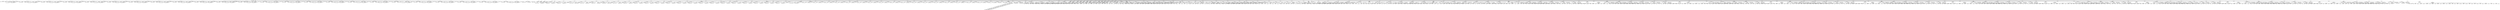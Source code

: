 digraph G {	
ranksep=.25;
	0 [label="MODULE"];
	1 [label="IDENTIFIERS: matmul_16x16_systolic"];
	0 -> 1;
	2 [label="VAR_DECLARE_LIST"];
	0 -> 2;
	3 [label="VAR_DECLARE:  INPUT PORT"];
	2 -> 3;
	4 [label="IDENTIFIERS: clk"];
	3 -> 4;
	5 [label="VAR_DECLARE:  INPUT PORT"];
	2 -> 5;
	6 [label="IDENTIFIERS: reset"];
	5 -> 6;
	7 [label="VAR_DECLARE:  INPUT PORT"];
	2 -> 7;
	8 [label="IDENTIFIERS: start_mat_mul"];
	7 -> 8;
	9 [label="VAR_DECLARE:  OUTPUT PORT"];
	2 -> 9;
	10 [label="IDENTIFIERS: done_mat_mul"];
	9 -> 10;
	11 [label="VAR_DECLARE:  INPUT PORT"];
	2 -> 11;
	12 [label="IDENTIFIERS: a_data_0_0"];
	11 -> 12;
	13 [label="BINARY_OPERATION: MINUS"];
	11 -> 13;
	14 [label="BINARY_OPERATION: MULTIPLY"];
	13 -> 14;
	15 [label="NUMBERS: 00000000000000000000000000000100 ()"];
	14 -> 15;
	16 [label="NUMBERS: 00000000000000000000000000010000 ()"];
	14 -> 16;
	17 [label="NUMBERS: 00000000000000000000000000000001 ()"];
	13 -> 17;
	18 [label="NUMBERS: 00000000000000000000000000000000 ()"];
	11 -> 18;
	19 [label="VAR_DECLARE:  OUTPUT PORT"];
	2 -> 19;
	20 [label="IDENTIFIERS: a_addr_0_0"];
	19 -> 20;
	21 [label="BINARY_OPERATION: MINUS"];
	19 -> 21;
	22 [label="NUMBERS: 00000000000000000000000000000111 ()"];
	21 -> 22;
	23 [label="NUMBERS: 00000000000000000000000000000001 ()"];
	21 -> 23;
	24 [label="NUMBERS: 00000000000000000000000000000000 ()"];
	19 -> 24;
	25 [label="VAR_DECLARE:  INPUT PORT"];
	2 -> 25;
	26 [label="IDENTIFIERS: b_data_0_0"];
	25 -> 26;
	27 [label="BINARY_OPERATION: MINUS"];
	25 -> 27;
	28 [label="BINARY_OPERATION: MULTIPLY"];
	27 -> 28;
	29 [label="NUMBERS: 00000000000000000000000000000100 ()"];
	28 -> 29;
	30 [label="NUMBERS: 00000000000000000000000000010000 ()"];
	28 -> 30;
	31 [label="NUMBERS: 00000000000000000000000000000001 ()"];
	27 -> 31;
	32 [label="NUMBERS: 00000000000000000000000000000000 ()"];
	25 -> 32;
	33 [label="VAR_DECLARE:  OUTPUT PORT"];
	2 -> 33;
	34 [label="IDENTIFIERS: b_addr_0_0"];
	33 -> 34;
	35 [label="BINARY_OPERATION: MINUS"];
	33 -> 35;
	36 [label="NUMBERS: 00000000000000000000000000000111 ()"];
	35 -> 36;
	37 [label="NUMBERS: 00000000000000000000000000000001 ()"];
	35 -> 37;
	38 [label="NUMBERS: 00000000000000000000000000000000 ()"];
	33 -> 38;
	39 [label="VAR_DECLARE:  INPUT PORT"];
	2 -> 39;
	40 [label="IDENTIFIERS: a_data_1_0"];
	39 -> 40;
	41 [label="BINARY_OPERATION: MINUS"];
	39 -> 41;
	42 [label="BINARY_OPERATION: MULTIPLY"];
	41 -> 42;
	43 [label="NUMBERS: 00000000000000000000000000000100 ()"];
	42 -> 43;
	44 [label="NUMBERS: 00000000000000000000000000010000 ()"];
	42 -> 44;
	45 [label="NUMBERS: 00000000000000000000000000000001 ()"];
	41 -> 45;
	46 [label="NUMBERS: 00000000000000000000000000000000 ()"];
	39 -> 46;
	47 [label="VAR_DECLARE:  OUTPUT PORT"];
	2 -> 47;
	48 [label="IDENTIFIERS: a_addr_1_0"];
	47 -> 48;
	49 [label="BINARY_OPERATION: MINUS"];
	47 -> 49;
	50 [label="NUMBERS: 00000000000000000000000000000111 ()"];
	49 -> 50;
	51 [label="NUMBERS: 00000000000000000000000000000001 ()"];
	49 -> 51;
	52 [label="NUMBERS: 00000000000000000000000000000000 ()"];
	47 -> 52;
	53 [label="VAR_DECLARE:  INPUT PORT"];
	2 -> 53;
	54 [label="IDENTIFIERS: b_data_0_1"];
	53 -> 54;
	55 [label="BINARY_OPERATION: MINUS"];
	53 -> 55;
	56 [label="BINARY_OPERATION: MULTIPLY"];
	55 -> 56;
	57 [label="NUMBERS: 00000000000000000000000000000100 ()"];
	56 -> 57;
	58 [label="NUMBERS: 00000000000000000000000000010000 ()"];
	56 -> 58;
	59 [label="NUMBERS: 00000000000000000000000000000001 ()"];
	55 -> 59;
	60 [label="NUMBERS: 00000000000000000000000000000000 ()"];
	53 -> 60;
	61 [label="VAR_DECLARE:  OUTPUT PORT"];
	2 -> 61;
	62 [label="IDENTIFIERS: b_addr_0_1"];
	61 -> 62;
	63 [label="BINARY_OPERATION: MINUS"];
	61 -> 63;
	64 [label="NUMBERS: 00000000000000000000000000000111 ()"];
	63 -> 64;
	65 [label="NUMBERS: 00000000000000000000000000000001 ()"];
	63 -> 65;
	66 [label="NUMBERS: 00000000000000000000000000000000 ()"];
	61 -> 66;
	67 [label="VAR_DECLARE:  INPUT PORT"];
	2 -> 67;
	68 [label="IDENTIFIERS: a_data_2_0"];
	67 -> 68;
	69 [label="BINARY_OPERATION: MINUS"];
	67 -> 69;
	70 [label="BINARY_OPERATION: MULTIPLY"];
	69 -> 70;
	71 [label="NUMBERS: 00000000000000000000000000000100 ()"];
	70 -> 71;
	72 [label="NUMBERS: 00000000000000000000000000010000 ()"];
	70 -> 72;
	73 [label="NUMBERS: 00000000000000000000000000000001 ()"];
	69 -> 73;
	74 [label="NUMBERS: 00000000000000000000000000000000 ()"];
	67 -> 74;
	75 [label="VAR_DECLARE:  OUTPUT PORT"];
	2 -> 75;
	76 [label="IDENTIFIERS: a_addr_2_0"];
	75 -> 76;
	77 [label="BINARY_OPERATION: MINUS"];
	75 -> 77;
	78 [label="NUMBERS: 00000000000000000000000000000111 ()"];
	77 -> 78;
	79 [label="NUMBERS: 00000000000000000000000000000001 ()"];
	77 -> 79;
	80 [label="NUMBERS: 00000000000000000000000000000000 ()"];
	75 -> 80;
	81 [label="VAR_DECLARE:  INPUT PORT"];
	2 -> 81;
	82 [label="IDENTIFIERS: b_data_0_2"];
	81 -> 82;
	83 [label="BINARY_OPERATION: MINUS"];
	81 -> 83;
	84 [label="BINARY_OPERATION: MULTIPLY"];
	83 -> 84;
	85 [label="NUMBERS: 00000000000000000000000000000100 ()"];
	84 -> 85;
	86 [label="NUMBERS: 00000000000000000000000000010000 ()"];
	84 -> 86;
	87 [label="NUMBERS: 00000000000000000000000000000001 ()"];
	83 -> 87;
	88 [label="NUMBERS: 00000000000000000000000000000000 ()"];
	81 -> 88;
	89 [label="VAR_DECLARE:  OUTPUT PORT"];
	2 -> 89;
	90 [label="IDENTIFIERS: b_addr_0_2"];
	89 -> 90;
	91 [label="BINARY_OPERATION: MINUS"];
	89 -> 91;
	92 [label="NUMBERS: 00000000000000000000000000000111 ()"];
	91 -> 92;
	93 [label="NUMBERS: 00000000000000000000000000000001 ()"];
	91 -> 93;
	94 [label="NUMBERS: 00000000000000000000000000000000 ()"];
	89 -> 94;
	95 [label="VAR_DECLARE:  INPUT PORT"];
	2 -> 95;
	96 [label="IDENTIFIERS: a_data_3_0"];
	95 -> 96;
	97 [label="BINARY_OPERATION: MINUS"];
	95 -> 97;
	98 [label="BINARY_OPERATION: MULTIPLY"];
	97 -> 98;
	99 [label="NUMBERS: 00000000000000000000000000000100 ()"];
	98 -> 99;
	100 [label="NUMBERS: 00000000000000000000000000010000 ()"];
	98 -> 100;
	101 [label="NUMBERS: 00000000000000000000000000000001 ()"];
	97 -> 101;
	102 [label="NUMBERS: 00000000000000000000000000000000 ()"];
	95 -> 102;
	103 [label="VAR_DECLARE:  OUTPUT PORT"];
	2 -> 103;
	104 [label="IDENTIFIERS: a_addr_3_0"];
	103 -> 104;
	105 [label="BINARY_OPERATION: MINUS"];
	103 -> 105;
	106 [label="NUMBERS: 00000000000000000000000000000111 ()"];
	105 -> 106;
	107 [label="NUMBERS: 00000000000000000000000000000001 ()"];
	105 -> 107;
	108 [label="NUMBERS: 00000000000000000000000000000000 ()"];
	103 -> 108;
	109 [label="VAR_DECLARE:  INPUT PORT"];
	2 -> 109;
	110 [label="IDENTIFIERS: b_data_0_3"];
	109 -> 110;
	111 [label="BINARY_OPERATION: MINUS"];
	109 -> 111;
	112 [label="BINARY_OPERATION: MULTIPLY"];
	111 -> 112;
	113 [label="NUMBERS: 00000000000000000000000000000100 ()"];
	112 -> 113;
	114 [label="NUMBERS: 00000000000000000000000000010000 ()"];
	112 -> 114;
	115 [label="NUMBERS: 00000000000000000000000000000001 ()"];
	111 -> 115;
	116 [label="NUMBERS: 00000000000000000000000000000000 ()"];
	109 -> 116;
	117 [label="VAR_DECLARE:  OUTPUT PORT"];
	2 -> 117;
	118 [label="IDENTIFIERS: b_addr_0_3"];
	117 -> 118;
	119 [label="BINARY_OPERATION: MINUS"];
	117 -> 119;
	120 [label="NUMBERS: 00000000000000000000000000000111 ()"];
	119 -> 120;
	121 [label="NUMBERS: 00000000000000000000000000000001 ()"];
	119 -> 121;
	122 [label="NUMBERS: 00000000000000000000000000000000 ()"];
	117 -> 122;
	123 [label="VAR_DECLARE:  OUTPUT PORT"];
	2 -> 123;
	124 [label="IDENTIFIERS: c_data_0_0"];
	123 -> 124;
	125 [label="BINARY_OPERATION: MINUS"];
	123 -> 125;
	126 [label="BINARY_OPERATION: MULTIPLY"];
	125 -> 126;
	127 [label="NUMBERS: 00000000000000000000000000000100 ()"];
	126 -> 127;
	128 [label="NUMBERS: 00000000000000000000000000010000 ()"];
	126 -> 128;
	129 [label="NUMBERS: 00000000000000000000000000000001 ()"];
	125 -> 129;
	130 [label="NUMBERS: 00000000000000000000000000000000 ()"];
	123 -> 130;
	131 [label="VAR_DECLARE:  OUTPUT PORT"];
	2 -> 131;
	132 [label="IDENTIFIERS: c_addr_0_0"];
	131 -> 132;
	133 [label="BINARY_OPERATION: MINUS"];
	131 -> 133;
	134 [label="NUMBERS: 00000000000000000000000000000111 ()"];
	133 -> 134;
	135 [label="NUMBERS: 00000000000000000000000000000001 ()"];
	133 -> 135;
	136 [label="NUMBERS: 00000000000000000000000000000000 ()"];
	131 -> 136;
	137 [label="VAR_DECLARE:  OUTPUT PORT"];
	2 -> 137;
	138 [label="IDENTIFIERS: c_data_0_1"];
	137 -> 138;
	139 [label="BINARY_OPERATION: MINUS"];
	137 -> 139;
	140 [label="BINARY_OPERATION: MULTIPLY"];
	139 -> 140;
	141 [label="NUMBERS: 00000000000000000000000000000100 ()"];
	140 -> 141;
	142 [label="NUMBERS: 00000000000000000000000000010000 ()"];
	140 -> 142;
	143 [label="NUMBERS: 00000000000000000000000000000001 ()"];
	139 -> 143;
	144 [label="NUMBERS: 00000000000000000000000000000000 ()"];
	137 -> 144;
	145 [label="VAR_DECLARE:  OUTPUT PORT"];
	2 -> 145;
	146 [label="IDENTIFIERS: c_addr_0_1"];
	145 -> 146;
	147 [label="BINARY_OPERATION: MINUS"];
	145 -> 147;
	148 [label="NUMBERS: 00000000000000000000000000000111 ()"];
	147 -> 148;
	149 [label="NUMBERS: 00000000000000000000000000000001 ()"];
	147 -> 149;
	150 [label="NUMBERS: 00000000000000000000000000000000 ()"];
	145 -> 150;
	151 [label="VAR_DECLARE:  OUTPUT PORT"];
	2 -> 151;
	152 [label="IDENTIFIERS: c_data_0_2"];
	151 -> 152;
	153 [label="BINARY_OPERATION: MINUS"];
	151 -> 153;
	154 [label="BINARY_OPERATION: MULTIPLY"];
	153 -> 154;
	155 [label="NUMBERS: 00000000000000000000000000000100 ()"];
	154 -> 155;
	156 [label="NUMBERS: 00000000000000000000000000010000 ()"];
	154 -> 156;
	157 [label="NUMBERS: 00000000000000000000000000000001 ()"];
	153 -> 157;
	158 [label="NUMBERS: 00000000000000000000000000000000 ()"];
	151 -> 158;
	159 [label="VAR_DECLARE:  OUTPUT PORT"];
	2 -> 159;
	160 [label="IDENTIFIERS: c_addr_0_2"];
	159 -> 160;
	161 [label="BINARY_OPERATION: MINUS"];
	159 -> 161;
	162 [label="NUMBERS: 00000000000000000000000000000111 ()"];
	161 -> 162;
	163 [label="NUMBERS: 00000000000000000000000000000001 ()"];
	161 -> 163;
	164 [label="NUMBERS: 00000000000000000000000000000000 ()"];
	159 -> 164;
	165 [label="VAR_DECLARE:  OUTPUT PORT"];
	2 -> 165;
	166 [label="IDENTIFIERS: c_data_0_3"];
	165 -> 166;
	167 [label="BINARY_OPERATION: MINUS"];
	165 -> 167;
	168 [label="BINARY_OPERATION: MULTIPLY"];
	167 -> 168;
	169 [label="NUMBERS: 00000000000000000000000000000100 ()"];
	168 -> 169;
	170 [label="NUMBERS: 00000000000000000000000000010000 ()"];
	168 -> 170;
	171 [label="NUMBERS: 00000000000000000000000000000001 ()"];
	167 -> 171;
	172 [label="NUMBERS: 00000000000000000000000000000000 ()"];
	165 -> 172;
	173 [label="VAR_DECLARE:  OUTPUT PORT"];
	2 -> 173;
	174 [label="IDENTIFIERS: c_addr_0_3"];
	173 -> 174;
	175 [label="BINARY_OPERATION: MINUS"];
	173 -> 175;
	176 [label="NUMBERS: 00000000000000000000000000000111 ()"];
	175 -> 176;
	177 [label="NUMBERS: 00000000000000000000000000000001 ()"];
	175 -> 177;
	178 [label="NUMBERS: 00000000000000000000000000000000 ()"];
	173 -> 178;
	179 [label="VAR_DECLARE:  OUTPUT PORT"];
	2 -> 179;
	180 [label="IDENTIFIERS: c_data_1_0"];
	179 -> 180;
	181 [label="BINARY_OPERATION: MINUS"];
	179 -> 181;
	182 [label="BINARY_OPERATION: MULTIPLY"];
	181 -> 182;
	183 [label="NUMBERS: 00000000000000000000000000000100 ()"];
	182 -> 183;
	184 [label="NUMBERS: 00000000000000000000000000010000 ()"];
	182 -> 184;
	185 [label="NUMBERS: 00000000000000000000000000000001 ()"];
	181 -> 185;
	186 [label="NUMBERS: 00000000000000000000000000000000 ()"];
	179 -> 186;
	187 [label="VAR_DECLARE:  OUTPUT PORT"];
	2 -> 187;
	188 [label="IDENTIFIERS: c_addr_1_0"];
	187 -> 188;
	189 [label="BINARY_OPERATION: MINUS"];
	187 -> 189;
	190 [label="NUMBERS: 00000000000000000000000000000111 ()"];
	189 -> 190;
	191 [label="NUMBERS: 00000000000000000000000000000001 ()"];
	189 -> 191;
	192 [label="NUMBERS: 00000000000000000000000000000000 ()"];
	187 -> 192;
	193 [label="VAR_DECLARE:  OUTPUT PORT"];
	2 -> 193;
	194 [label="IDENTIFIERS: c_data_1_1"];
	193 -> 194;
	195 [label="BINARY_OPERATION: MINUS"];
	193 -> 195;
	196 [label="BINARY_OPERATION: MULTIPLY"];
	195 -> 196;
	197 [label="NUMBERS: 00000000000000000000000000000100 ()"];
	196 -> 197;
	198 [label="NUMBERS: 00000000000000000000000000010000 ()"];
	196 -> 198;
	199 [label="NUMBERS: 00000000000000000000000000000001 ()"];
	195 -> 199;
	200 [label="NUMBERS: 00000000000000000000000000000000 ()"];
	193 -> 200;
	201 [label="VAR_DECLARE:  OUTPUT PORT"];
	2 -> 201;
	202 [label="IDENTIFIERS: c_addr_1_1"];
	201 -> 202;
	203 [label="BINARY_OPERATION: MINUS"];
	201 -> 203;
	204 [label="NUMBERS: 00000000000000000000000000000111 ()"];
	203 -> 204;
	205 [label="NUMBERS: 00000000000000000000000000000001 ()"];
	203 -> 205;
	206 [label="NUMBERS: 00000000000000000000000000000000 ()"];
	201 -> 206;
	207 [label="VAR_DECLARE:  OUTPUT PORT"];
	2 -> 207;
	208 [label="IDENTIFIERS: c_data_1_2"];
	207 -> 208;
	209 [label="BINARY_OPERATION: MINUS"];
	207 -> 209;
	210 [label="BINARY_OPERATION: MULTIPLY"];
	209 -> 210;
	211 [label="NUMBERS: 00000000000000000000000000000100 ()"];
	210 -> 211;
	212 [label="NUMBERS: 00000000000000000000000000010000 ()"];
	210 -> 212;
	213 [label="NUMBERS: 00000000000000000000000000000001 ()"];
	209 -> 213;
	214 [label="NUMBERS: 00000000000000000000000000000000 ()"];
	207 -> 214;
	215 [label="VAR_DECLARE:  OUTPUT PORT"];
	2 -> 215;
	216 [label="IDENTIFIERS: c_addr_1_2"];
	215 -> 216;
	217 [label="BINARY_OPERATION: MINUS"];
	215 -> 217;
	218 [label="NUMBERS: 00000000000000000000000000000111 ()"];
	217 -> 218;
	219 [label="NUMBERS: 00000000000000000000000000000001 ()"];
	217 -> 219;
	220 [label="NUMBERS: 00000000000000000000000000000000 ()"];
	215 -> 220;
	221 [label="VAR_DECLARE:  OUTPUT PORT"];
	2 -> 221;
	222 [label="IDENTIFIERS: c_data_1_3"];
	221 -> 222;
	223 [label="BINARY_OPERATION: MINUS"];
	221 -> 223;
	224 [label="BINARY_OPERATION: MULTIPLY"];
	223 -> 224;
	225 [label="NUMBERS: 00000000000000000000000000000100 ()"];
	224 -> 225;
	226 [label="NUMBERS: 00000000000000000000000000010000 ()"];
	224 -> 226;
	227 [label="NUMBERS: 00000000000000000000000000000001 ()"];
	223 -> 227;
	228 [label="NUMBERS: 00000000000000000000000000000000 ()"];
	221 -> 228;
	229 [label="VAR_DECLARE:  OUTPUT PORT"];
	2 -> 229;
	230 [label="IDENTIFIERS: c_addr_1_3"];
	229 -> 230;
	231 [label="BINARY_OPERATION: MINUS"];
	229 -> 231;
	232 [label="NUMBERS: 00000000000000000000000000000111 ()"];
	231 -> 232;
	233 [label="NUMBERS: 00000000000000000000000000000001 ()"];
	231 -> 233;
	234 [label="NUMBERS: 00000000000000000000000000000000 ()"];
	229 -> 234;
	235 [label="VAR_DECLARE:  OUTPUT PORT"];
	2 -> 235;
	236 [label="IDENTIFIERS: c_data_2_0"];
	235 -> 236;
	237 [label="BINARY_OPERATION: MINUS"];
	235 -> 237;
	238 [label="BINARY_OPERATION: MULTIPLY"];
	237 -> 238;
	239 [label="NUMBERS: 00000000000000000000000000000100 ()"];
	238 -> 239;
	240 [label="NUMBERS: 00000000000000000000000000010000 ()"];
	238 -> 240;
	241 [label="NUMBERS: 00000000000000000000000000000001 ()"];
	237 -> 241;
	242 [label="NUMBERS: 00000000000000000000000000000000 ()"];
	235 -> 242;
	243 [label="VAR_DECLARE:  OUTPUT PORT"];
	2 -> 243;
	244 [label="IDENTIFIERS: c_addr_2_0"];
	243 -> 244;
	245 [label="BINARY_OPERATION: MINUS"];
	243 -> 245;
	246 [label="NUMBERS: 00000000000000000000000000000111 ()"];
	245 -> 246;
	247 [label="NUMBERS: 00000000000000000000000000000001 ()"];
	245 -> 247;
	248 [label="NUMBERS: 00000000000000000000000000000000 ()"];
	243 -> 248;
	249 [label="VAR_DECLARE:  OUTPUT PORT"];
	2 -> 249;
	250 [label="IDENTIFIERS: c_data_2_1"];
	249 -> 250;
	251 [label="BINARY_OPERATION: MINUS"];
	249 -> 251;
	252 [label="BINARY_OPERATION: MULTIPLY"];
	251 -> 252;
	253 [label="NUMBERS: 00000000000000000000000000000100 ()"];
	252 -> 253;
	254 [label="NUMBERS: 00000000000000000000000000010000 ()"];
	252 -> 254;
	255 [label="NUMBERS: 00000000000000000000000000000001 ()"];
	251 -> 255;
	256 [label="NUMBERS: 00000000000000000000000000000000 ()"];
	249 -> 256;
	257 [label="VAR_DECLARE:  OUTPUT PORT"];
	2 -> 257;
	258 [label="IDENTIFIERS: c_addr_2_1"];
	257 -> 258;
	259 [label="BINARY_OPERATION: MINUS"];
	257 -> 259;
	260 [label="NUMBERS: 00000000000000000000000000000111 ()"];
	259 -> 260;
	261 [label="NUMBERS: 00000000000000000000000000000001 ()"];
	259 -> 261;
	262 [label="NUMBERS: 00000000000000000000000000000000 ()"];
	257 -> 262;
	263 [label="VAR_DECLARE:  OUTPUT PORT"];
	2 -> 263;
	264 [label="IDENTIFIERS: c_data_2_2"];
	263 -> 264;
	265 [label="BINARY_OPERATION: MINUS"];
	263 -> 265;
	266 [label="BINARY_OPERATION: MULTIPLY"];
	265 -> 266;
	267 [label="NUMBERS: 00000000000000000000000000000100 ()"];
	266 -> 267;
	268 [label="NUMBERS: 00000000000000000000000000010000 ()"];
	266 -> 268;
	269 [label="NUMBERS: 00000000000000000000000000000001 ()"];
	265 -> 269;
	270 [label="NUMBERS: 00000000000000000000000000000000 ()"];
	263 -> 270;
	271 [label="VAR_DECLARE:  OUTPUT PORT"];
	2 -> 271;
	272 [label="IDENTIFIERS: c_addr_2_2"];
	271 -> 272;
	273 [label="BINARY_OPERATION: MINUS"];
	271 -> 273;
	274 [label="NUMBERS: 00000000000000000000000000000111 ()"];
	273 -> 274;
	275 [label="NUMBERS: 00000000000000000000000000000001 ()"];
	273 -> 275;
	276 [label="NUMBERS: 00000000000000000000000000000000 ()"];
	271 -> 276;
	277 [label="VAR_DECLARE:  OUTPUT PORT"];
	2 -> 277;
	278 [label="IDENTIFIERS: c_data_2_3"];
	277 -> 278;
	279 [label="BINARY_OPERATION: MINUS"];
	277 -> 279;
	280 [label="BINARY_OPERATION: MULTIPLY"];
	279 -> 280;
	281 [label="NUMBERS: 00000000000000000000000000000100 ()"];
	280 -> 281;
	282 [label="NUMBERS: 00000000000000000000000000010000 ()"];
	280 -> 282;
	283 [label="NUMBERS: 00000000000000000000000000000001 ()"];
	279 -> 283;
	284 [label="NUMBERS: 00000000000000000000000000000000 ()"];
	277 -> 284;
	285 [label="VAR_DECLARE:  OUTPUT PORT"];
	2 -> 285;
	286 [label="IDENTIFIERS: c_addr_2_3"];
	285 -> 286;
	287 [label="BINARY_OPERATION: MINUS"];
	285 -> 287;
	288 [label="NUMBERS: 00000000000000000000000000000111 ()"];
	287 -> 288;
	289 [label="NUMBERS: 00000000000000000000000000000001 ()"];
	287 -> 289;
	290 [label="NUMBERS: 00000000000000000000000000000000 ()"];
	285 -> 290;
	291 [label="VAR_DECLARE:  OUTPUT PORT"];
	2 -> 291;
	292 [label="IDENTIFIERS: c_data_3_0"];
	291 -> 292;
	293 [label="BINARY_OPERATION: MINUS"];
	291 -> 293;
	294 [label="BINARY_OPERATION: MULTIPLY"];
	293 -> 294;
	295 [label="NUMBERS: 00000000000000000000000000000100 ()"];
	294 -> 295;
	296 [label="NUMBERS: 00000000000000000000000000010000 ()"];
	294 -> 296;
	297 [label="NUMBERS: 00000000000000000000000000000001 ()"];
	293 -> 297;
	298 [label="NUMBERS: 00000000000000000000000000000000 ()"];
	291 -> 298;
	299 [label="VAR_DECLARE:  OUTPUT PORT"];
	2 -> 299;
	300 [label="IDENTIFIERS: c_addr_3_0"];
	299 -> 300;
	301 [label="BINARY_OPERATION: MINUS"];
	299 -> 301;
	302 [label="NUMBERS: 00000000000000000000000000000111 ()"];
	301 -> 302;
	303 [label="NUMBERS: 00000000000000000000000000000001 ()"];
	301 -> 303;
	304 [label="NUMBERS: 00000000000000000000000000000000 ()"];
	299 -> 304;
	305 [label="VAR_DECLARE:  OUTPUT PORT"];
	2 -> 305;
	306 [label="IDENTIFIERS: c_data_3_1"];
	305 -> 306;
	307 [label="BINARY_OPERATION: MINUS"];
	305 -> 307;
	308 [label="BINARY_OPERATION: MULTIPLY"];
	307 -> 308;
	309 [label="NUMBERS: 00000000000000000000000000000100 ()"];
	308 -> 309;
	310 [label="NUMBERS: 00000000000000000000000000010000 ()"];
	308 -> 310;
	311 [label="NUMBERS: 00000000000000000000000000000001 ()"];
	307 -> 311;
	312 [label="NUMBERS: 00000000000000000000000000000000 ()"];
	305 -> 312;
	313 [label="VAR_DECLARE:  OUTPUT PORT"];
	2 -> 313;
	314 [label="IDENTIFIERS: c_addr_3_1"];
	313 -> 314;
	315 [label="BINARY_OPERATION: MINUS"];
	313 -> 315;
	316 [label="NUMBERS: 00000000000000000000000000000111 ()"];
	315 -> 316;
	317 [label="NUMBERS: 00000000000000000000000000000001 ()"];
	315 -> 317;
	318 [label="NUMBERS: 00000000000000000000000000000000 ()"];
	313 -> 318;
	319 [label="VAR_DECLARE:  OUTPUT PORT"];
	2 -> 319;
	320 [label="IDENTIFIERS: c_data_3_2"];
	319 -> 320;
	321 [label="BINARY_OPERATION: MINUS"];
	319 -> 321;
	322 [label="BINARY_OPERATION: MULTIPLY"];
	321 -> 322;
	323 [label="NUMBERS: 00000000000000000000000000000100 ()"];
	322 -> 323;
	324 [label="NUMBERS: 00000000000000000000000000010000 ()"];
	322 -> 324;
	325 [label="NUMBERS: 00000000000000000000000000000001 ()"];
	321 -> 325;
	326 [label="NUMBERS: 00000000000000000000000000000000 ()"];
	319 -> 326;
	327 [label="VAR_DECLARE:  OUTPUT PORT"];
	2 -> 327;
	328 [label="IDENTIFIERS: c_addr_3_2"];
	327 -> 328;
	329 [label="BINARY_OPERATION: MINUS"];
	327 -> 329;
	330 [label="NUMBERS: 00000000000000000000000000000111 ()"];
	329 -> 330;
	331 [label="NUMBERS: 00000000000000000000000000000001 ()"];
	329 -> 331;
	332 [label="NUMBERS: 00000000000000000000000000000000 ()"];
	327 -> 332;
	333 [label="VAR_DECLARE:  OUTPUT PORT"];
	2 -> 333;
	334 [label="IDENTIFIERS: c_data_3_3"];
	333 -> 334;
	335 [label="BINARY_OPERATION: MINUS"];
	333 -> 335;
	336 [label="BINARY_OPERATION: MULTIPLY"];
	335 -> 336;
	337 [label="NUMBERS: 00000000000000000000000000000100 ()"];
	336 -> 337;
	338 [label="NUMBERS: 00000000000000000000000000010000 ()"];
	336 -> 338;
	339 [label="NUMBERS: 00000000000000000000000000000001 ()"];
	335 -> 339;
	340 [label="NUMBERS: 00000000000000000000000000000000 ()"];
	333 -> 340;
	341 [label="VAR_DECLARE:  OUTPUT PORT"];
	2 -> 341;
	342 [label="IDENTIFIERS: c_addr_3_3"];
	341 -> 342;
	343 [label="BINARY_OPERATION: MINUS"];
	341 -> 343;
	344 [label="NUMBERS: 00000000000000000000000000000111 ()"];
	343 -> 344;
	345 [label="NUMBERS: 00000000000000000000000000000001 ()"];
	343 -> 345;
	346 [label="NUMBERS: 00000000000000000000000000000000 ()"];
	341 -> 346;
	347 [label="MODULE_ITEMS"];
	0 -> 347;
	348 [label="VAR_DECLARE_LIST"];
	347 -> 348;
	349 [label="VAR_DECLARE:  INPUT PORT"];
	348 -> 349;
	350 [label="IDENTIFIERS: clk"];
	349 -> 350;
	351 [label="VAR_DECLARE_LIST"];
	347 -> 351;
	352 [label="VAR_DECLARE:  INPUT PORT"];
	351 -> 352;
	353 [label="IDENTIFIERS: reset"];
	352 -> 353;
	354 [label="VAR_DECLARE_LIST"];
	347 -> 354;
	355 [label="VAR_DECLARE:  INPUT PORT"];
	354 -> 355;
	356 [label="IDENTIFIERS: start_mat_mul"];
	355 -> 356;
	357 [label="VAR_DECLARE_LIST"];
	347 -> 357;
	358 [label="VAR_DECLARE:  OUTPUT PORT"];
	357 -> 358;
	359 [label="IDENTIFIERS: done_mat_mul"];
	358 -> 359;
	360 [label="VAR_DECLARE_LIST"];
	347 -> 360;
	361 [label="VAR_DECLARE:  INPUT PORT"];
	360 -> 361;
	362 [label="IDENTIFIERS: a_data_0_0"];
	361 -> 362;
	363 [label="BINARY_OPERATION: MINUS"];
	361 -> 363;
	364 [label="BINARY_OPERATION: MULTIPLY"];
	363 -> 364;
	365 [label="NUMBERS: 00000000000000000000000000000100 ()"];
	364 -> 365;
	366 [label="NUMBERS: 00000000000000000000000000010000 ()"];
	364 -> 366;
	367 [label="NUMBERS: 00000000000000000000000000000001 ()"];
	363 -> 367;
	368 [label="NUMBERS: 00000000000000000000000000000000 ()"];
	361 -> 368;
	369 [label="VAR_DECLARE_LIST"];
	347 -> 369;
	370 [label="VAR_DECLARE:  INPUT PORT"];
	369 -> 370;
	371 [label="IDENTIFIERS: a_data_1_0"];
	370 -> 371;
	372 [label="BINARY_OPERATION: MINUS"];
	370 -> 372;
	373 [label="BINARY_OPERATION: MULTIPLY"];
	372 -> 373;
	374 [label="NUMBERS: 00000000000000000000000000000100 ()"];
	373 -> 374;
	375 [label="NUMBERS: 00000000000000000000000000010000 ()"];
	373 -> 375;
	376 [label="NUMBERS: 00000000000000000000000000000001 ()"];
	372 -> 376;
	377 [label="NUMBERS: 00000000000000000000000000000000 ()"];
	370 -> 377;
	378 [label="VAR_DECLARE_LIST"];
	347 -> 378;
	379 [label="VAR_DECLARE:  INPUT PORT"];
	378 -> 379;
	380 [label="IDENTIFIERS: a_data_2_0"];
	379 -> 380;
	381 [label="BINARY_OPERATION: MINUS"];
	379 -> 381;
	382 [label="BINARY_OPERATION: MULTIPLY"];
	381 -> 382;
	383 [label="NUMBERS: 00000000000000000000000000000100 ()"];
	382 -> 383;
	384 [label="NUMBERS: 00000000000000000000000000010000 ()"];
	382 -> 384;
	385 [label="NUMBERS: 00000000000000000000000000000001 ()"];
	381 -> 385;
	386 [label="NUMBERS: 00000000000000000000000000000000 ()"];
	379 -> 386;
	387 [label="VAR_DECLARE_LIST"];
	347 -> 387;
	388 [label="VAR_DECLARE:  INPUT PORT"];
	387 -> 388;
	389 [label="IDENTIFIERS: a_data_3_0"];
	388 -> 389;
	390 [label="BINARY_OPERATION: MINUS"];
	388 -> 390;
	391 [label="BINARY_OPERATION: MULTIPLY"];
	390 -> 391;
	392 [label="NUMBERS: 00000000000000000000000000000100 ()"];
	391 -> 392;
	393 [label="NUMBERS: 00000000000000000000000000010000 ()"];
	391 -> 393;
	394 [label="NUMBERS: 00000000000000000000000000000001 ()"];
	390 -> 394;
	395 [label="NUMBERS: 00000000000000000000000000000000 ()"];
	388 -> 395;
	396 [label="VAR_DECLARE_LIST"];
	347 -> 396;
	397 [label="VAR_DECLARE:  INPUT PORT"];
	396 -> 397;
	398 [label="IDENTIFIERS: b_data_0_0"];
	397 -> 398;
	399 [label="BINARY_OPERATION: MINUS"];
	397 -> 399;
	400 [label="BINARY_OPERATION: MULTIPLY"];
	399 -> 400;
	401 [label="NUMBERS: 00000000000000000000000000000100 ()"];
	400 -> 401;
	402 [label="NUMBERS: 00000000000000000000000000010000 ()"];
	400 -> 402;
	403 [label="NUMBERS: 00000000000000000000000000000001 ()"];
	399 -> 403;
	404 [label="NUMBERS: 00000000000000000000000000000000 ()"];
	397 -> 404;
	405 [label="VAR_DECLARE_LIST"];
	347 -> 405;
	406 [label="VAR_DECLARE:  INPUT PORT"];
	405 -> 406;
	407 [label="IDENTIFIERS: b_data_0_1"];
	406 -> 407;
	408 [label="BINARY_OPERATION: MINUS"];
	406 -> 408;
	409 [label="BINARY_OPERATION: MULTIPLY"];
	408 -> 409;
	410 [label="NUMBERS: 00000000000000000000000000000100 ()"];
	409 -> 410;
	411 [label="NUMBERS: 00000000000000000000000000010000 ()"];
	409 -> 411;
	412 [label="NUMBERS: 00000000000000000000000000000001 ()"];
	408 -> 412;
	413 [label="NUMBERS: 00000000000000000000000000000000 ()"];
	406 -> 413;
	414 [label="VAR_DECLARE_LIST"];
	347 -> 414;
	415 [label="VAR_DECLARE:  INPUT PORT"];
	414 -> 415;
	416 [label="IDENTIFIERS: b_data_0_2"];
	415 -> 416;
	417 [label="BINARY_OPERATION: MINUS"];
	415 -> 417;
	418 [label="BINARY_OPERATION: MULTIPLY"];
	417 -> 418;
	419 [label="NUMBERS: 00000000000000000000000000000100 ()"];
	418 -> 419;
	420 [label="NUMBERS: 00000000000000000000000000010000 ()"];
	418 -> 420;
	421 [label="NUMBERS: 00000000000000000000000000000001 ()"];
	417 -> 421;
	422 [label="NUMBERS: 00000000000000000000000000000000 ()"];
	415 -> 422;
	423 [label="VAR_DECLARE_LIST"];
	347 -> 423;
	424 [label="VAR_DECLARE:  INPUT PORT"];
	423 -> 424;
	425 [label="IDENTIFIERS: b_data_0_3"];
	424 -> 425;
	426 [label="BINARY_OPERATION: MINUS"];
	424 -> 426;
	427 [label="BINARY_OPERATION: MULTIPLY"];
	426 -> 427;
	428 [label="NUMBERS: 00000000000000000000000000000100 ()"];
	427 -> 428;
	429 [label="NUMBERS: 00000000000000000000000000010000 ()"];
	427 -> 429;
	430 [label="NUMBERS: 00000000000000000000000000000001 ()"];
	426 -> 430;
	431 [label="NUMBERS: 00000000000000000000000000000000 ()"];
	424 -> 431;
	432 [label="VAR_DECLARE_LIST"];
	347 -> 432;
	433 [label="VAR_DECLARE:  OUTPUT PORT"];
	432 -> 433;
	434 [label="IDENTIFIERS: c_data_0_0"];
	433 -> 434;
	435 [label="BINARY_OPERATION: MINUS"];
	433 -> 435;
	436 [label="BINARY_OPERATION: MULTIPLY"];
	435 -> 436;
	437 [label="NUMBERS: 00000000000000000000000000000100 ()"];
	436 -> 437;
	438 [label="NUMBERS: 00000000000000000000000000010000 ()"];
	436 -> 438;
	439 [label="NUMBERS: 00000000000000000000000000000001 ()"];
	435 -> 439;
	440 [label="NUMBERS: 00000000000000000000000000000000 ()"];
	433 -> 440;
	441 [label="VAR_DECLARE_LIST"];
	347 -> 441;
	442 [label="VAR_DECLARE:  OUTPUT PORT"];
	441 -> 442;
	443 [label="IDENTIFIERS: c_data_0_1"];
	442 -> 443;
	444 [label="BINARY_OPERATION: MINUS"];
	442 -> 444;
	445 [label="BINARY_OPERATION: MULTIPLY"];
	444 -> 445;
	446 [label="NUMBERS: 00000000000000000000000000000100 ()"];
	445 -> 446;
	447 [label="NUMBERS: 00000000000000000000000000010000 ()"];
	445 -> 447;
	448 [label="NUMBERS: 00000000000000000000000000000001 ()"];
	444 -> 448;
	449 [label="NUMBERS: 00000000000000000000000000000000 ()"];
	442 -> 449;
	450 [label="VAR_DECLARE_LIST"];
	347 -> 450;
	451 [label="VAR_DECLARE:  OUTPUT PORT"];
	450 -> 451;
	452 [label="IDENTIFIERS: c_data_0_2"];
	451 -> 452;
	453 [label="BINARY_OPERATION: MINUS"];
	451 -> 453;
	454 [label="BINARY_OPERATION: MULTIPLY"];
	453 -> 454;
	455 [label="NUMBERS: 00000000000000000000000000000100 ()"];
	454 -> 455;
	456 [label="NUMBERS: 00000000000000000000000000010000 ()"];
	454 -> 456;
	457 [label="NUMBERS: 00000000000000000000000000000001 ()"];
	453 -> 457;
	458 [label="NUMBERS: 00000000000000000000000000000000 ()"];
	451 -> 458;
	459 [label="VAR_DECLARE_LIST"];
	347 -> 459;
	460 [label="VAR_DECLARE:  OUTPUT PORT"];
	459 -> 460;
	461 [label="IDENTIFIERS: c_data_0_3"];
	460 -> 461;
	462 [label="BINARY_OPERATION: MINUS"];
	460 -> 462;
	463 [label="BINARY_OPERATION: MULTIPLY"];
	462 -> 463;
	464 [label="NUMBERS: 00000000000000000000000000000100 ()"];
	463 -> 464;
	465 [label="NUMBERS: 00000000000000000000000000010000 ()"];
	463 -> 465;
	466 [label="NUMBERS: 00000000000000000000000000000001 ()"];
	462 -> 466;
	467 [label="NUMBERS: 00000000000000000000000000000000 ()"];
	460 -> 467;
	468 [label="VAR_DECLARE_LIST"];
	347 -> 468;
	469 [label="VAR_DECLARE:  OUTPUT PORT"];
	468 -> 469;
	470 [label="IDENTIFIERS: c_data_1_0"];
	469 -> 470;
	471 [label="BINARY_OPERATION: MINUS"];
	469 -> 471;
	472 [label="BINARY_OPERATION: MULTIPLY"];
	471 -> 472;
	473 [label="NUMBERS: 00000000000000000000000000000100 ()"];
	472 -> 473;
	474 [label="NUMBERS: 00000000000000000000000000010000 ()"];
	472 -> 474;
	475 [label="NUMBERS: 00000000000000000000000000000001 ()"];
	471 -> 475;
	476 [label="NUMBERS: 00000000000000000000000000000000 ()"];
	469 -> 476;
	477 [label="VAR_DECLARE_LIST"];
	347 -> 477;
	478 [label="VAR_DECLARE:  OUTPUT PORT"];
	477 -> 478;
	479 [label="IDENTIFIERS: c_data_1_1"];
	478 -> 479;
	480 [label="BINARY_OPERATION: MINUS"];
	478 -> 480;
	481 [label="BINARY_OPERATION: MULTIPLY"];
	480 -> 481;
	482 [label="NUMBERS: 00000000000000000000000000000100 ()"];
	481 -> 482;
	483 [label="NUMBERS: 00000000000000000000000000010000 ()"];
	481 -> 483;
	484 [label="NUMBERS: 00000000000000000000000000000001 ()"];
	480 -> 484;
	485 [label="NUMBERS: 00000000000000000000000000000000 ()"];
	478 -> 485;
	486 [label="VAR_DECLARE_LIST"];
	347 -> 486;
	487 [label="VAR_DECLARE:  OUTPUT PORT"];
	486 -> 487;
	488 [label="IDENTIFIERS: c_data_1_2"];
	487 -> 488;
	489 [label="BINARY_OPERATION: MINUS"];
	487 -> 489;
	490 [label="BINARY_OPERATION: MULTIPLY"];
	489 -> 490;
	491 [label="NUMBERS: 00000000000000000000000000000100 ()"];
	490 -> 491;
	492 [label="NUMBERS: 00000000000000000000000000010000 ()"];
	490 -> 492;
	493 [label="NUMBERS: 00000000000000000000000000000001 ()"];
	489 -> 493;
	494 [label="NUMBERS: 00000000000000000000000000000000 ()"];
	487 -> 494;
	495 [label="VAR_DECLARE_LIST"];
	347 -> 495;
	496 [label="VAR_DECLARE:  OUTPUT PORT"];
	495 -> 496;
	497 [label="IDENTIFIERS: c_data_1_3"];
	496 -> 497;
	498 [label="BINARY_OPERATION: MINUS"];
	496 -> 498;
	499 [label="BINARY_OPERATION: MULTIPLY"];
	498 -> 499;
	500 [label="NUMBERS: 00000000000000000000000000000100 ()"];
	499 -> 500;
	501 [label="NUMBERS: 00000000000000000000000000010000 ()"];
	499 -> 501;
	502 [label="NUMBERS: 00000000000000000000000000000001 ()"];
	498 -> 502;
	503 [label="NUMBERS: 00000000000000000000000000000000 ()"];
	496 -> 503;
	504 [label="VAR_DECLARE_LIST"];
	347 -> 504;
	505 [label="VAR_DECLARE:  OUTPUT PORT"];
	504 -> 505;
	506 [label="IDENTIFIERS: c_data_2_0"];
	505 -> 506;
	507 [label="BINARY_OPERATION: MINUS"];
	505 -> 507;
	508 [label="BINARY_OPERATION: MULTIPLY"];
	507 -> 508;
	509 [label="NUMBERS: 00000000000000000000000000000100 ()"];
	508 -> 509;
	510 [label="NUMBERS: 00000000000000000000000000010000 ()"];
	508 -> 510;
	511 [label="NUMBERS: 00000000000000000000000000000001 ()"];
	507 -> 511;
	512 [label="NUMBERS: 00000000000000000000000000000000 ()"];
	505 -> 512;
	513 [label="VAR_DECLARE_LIST"];
	347 -> 513;
	514 [label="VAR_DECLARE:  OUTPUT PORT"];
	513 -> 514;
	515 [label="IDENTIFIERS: c_data_2_1"];
	514 -> 515;
	516 [label="BINARY_OPERATION: MINUS"];
	514 -> 516;
	517 [label="BINARY_OPERATION: MULTIPLY"];
	516 -> 517;
	518 [label="NUMBERS: 00000000000000000000000000000100 ()"];
	517 -> 518;
	519 [label="NUMBERS: 00000000000000000000000000010000 ()"];
	517 -> 519;
	520 [label="NUMBERS: 00000000000000000000000000000001 ()"];
	516 -> 520;
	521 [label="NUMBERS: 00000000000000000000000000000000 ()"];
	514 -> 521;
	522 [label="VAR_DECLARE_LIST"];
	347 -> 522;
	523 [label="VAR_DECLARE:  OUTPUT PORT"];
	522 -> 523;
	524 [label="IDENTIFIERS: c_data_2_2"];
	523 -> 524;
	525 [label="BINARY_OPERATION: MINUS"];
	523 -> 525;
	526 [label="BINARY_OPERATION: MULTIPLY"];
	525 -> 526;
	527 [label="NUMBERS: 00000000000000000000000000000100 ()"];
	526 -> 527;
	528 [label="NUMBERS: 00000000000000000000000000010000 ()"];
	526 -> 528;
	529 [label="NUMBERS: 00000000000000000000000000000001 ()"];
	525 -> 529;
	530 [label="NUMBERS: 00000000000000000000000000000000 ()"];
	523 -> 530;
	531 [label="VAR_DECLARE_LIST"];
	347 -> 531;
	532 [label="VAR_DECLARE:  OUTPUT PORT"];
	531 -> 532;
	533 [label="IDENTIFIERS: c_data_2_3"];
	532 -> 533;
	534 [label="BINARY_OPERATION: MINUS"];
	532 -> 534;
	535 [label="BINARY_OPERATION: MULTIPLY"];
	534 -> 535;
	536 [label="NUMBERS: 00000000000000000000000000000100 ()"];
	535 -> 536;
	537 [label="NUMBERS: 00000000000000000000000000010000 ()"];
	535 -> 537;
	538 [label="NUMBERS: 00000000000000000000000000000001 ()"];
	534 -> 538;
	539 [label="NUMBERS: 00000000000000000000000000000000 ()"];
	532 -> 539;
	540 [label="VAR_DECLARE_LIST"];
	347 -> 540;
	541 [label="VAR_DECLARE:  OUTPUT PORT"];
	540 -> 541;
	542 [label="IDENTIFIERS: c_data_3_0"];
	541 -> 542;
	543 [label="BINARY_OPERATION: MINUS"];
	541 -> 543;
	544 [label="BINARY_OPERATION: MULTIPLY"];
	543 -> 544;
	545 [label="NUMBERS: 00000000000000000000000000000100 ()"];
	544 -> 545;
	546 [label="NUMBERS: 00000000000000000000000000010000 ()"];
	544 -> 546;
	547 [label="NUMBERS: 00000000000000000000000000000001 ()"];
	543 -> 547;
	548 [label="NUMBERS: 00000000000000000000000000000000 ()"];
	541 -> 548;
	549 [label="VAR_DECLARE_LIST"];
	347 -> 549;
	550 [label="VAR_DECLARE:  OUTPUT PORT"];
	549 -> 550;
	551 [label="IDENTIFIERS: c_data_3_1"];
	550 -> 551;
	552 [label="BINARY_OPERATION: MINUS"];
	550 -> 552;
	553 [label="BINARY_OPERATION: MULTIPLY"];
	552 -> 553;
	554 [label="NUMBERS: 00000000000000000000000000000100 ()"];
	553 -> 554;
	555 [label="NUMBERS: 00000000000000000000000000010000 ()"];
	553 -> 555;
	556 [label="NUMBERS: 00000000000000000000000000000001 ()"];
	552 -> 556;
	557 [label="NUMBERS: 00000000000000000000000000000000 ()"];
	550 -> 557;
	558 [label="VAR_DECLARE_LIST"];
	347 -> 558;
	559 [label="VAR_DECLARE:  OUTPUT PORT"];
	558 -> 559;
	560 [label="IDENTIFIERS: c_data_3_2"];
	559 -> 560;
	561 [label="BINARY_OPERATION: MINUS"];
	559 -> 561;
	562 [label="BINARY_OPERATION: MULTIPLY"];
	561 -> 562;
	563 [label="NUMBERS: 00000000000000000000000000000100 ()"];
	562 -> 563;
	564 [label="NUMBERS: 00000000000000000000000000010000 ()"];
	562 -> 564;
	565 [label="NUMBERS: 00000000000000000000000000000001 ()"];
	561 -> 565;
	566 [label="NUMBERS: 00000000000000000000000000000000 ()"];
	559 -> 566;
	567 [label="VAR_DECLARE_LIST"];
	347 -> 567;
	568 [label="VAR_DECLARE:  OUTPUT PORT"];
	567 -> 568;
	569 [label="IDENTIFIERS: c_data_3_3"];
	568 -> 569;
	570 [label="BINARY_OPERATION: MINUS"];
	568 -> 570;
	571 [label="BINARY_OPERATION: MULTIPLY"];
	570 -> 571;
	572 [label="NUMBERS: 00000000000000000000000000000100 ()"];
	571 -> 572;
	573 [label="NUMBERS: 00000000000000000000000000010000 ()"];
	571 -> 573;
	574 [label="NUMBERS: 00000000000000000000000000000001 ()"];
	570 -> 574;
	575 [label="NUMBERS: 00000000000000000000000000000000 ()"];
	568 -> 575;
	576 [label="VAR_DECLARE_LIST"];
	347 -> 576;
	577 [label="VAR_DECLARE:  OUTPUT PORT"];
	576 -> 577;
	578 [label="IDENTIFIERS: a_addr_0_0"];
	577 -> 578;
	579 [label="BINARY_OPERATION: MINUS"];
	577 -> 579;
	580 [label="NUMBERS: 00000000000000000000000000000111 ()"];
	579 -> 580;
	581 [label="NUMBERS: 00000000000000000000000000000001 ()"];
	579 -> 581;
	582 [label="NUMBERS: 00000000000000000000000000000000 ()"];
	577 -> 582;
	583 [label="VAR_DECLARE_LIST"];
	347 -> 583;
	584 [label="VAR_DECLARE:  OUTPUT PORT"];
	583 -> 584;
	585 [label="IDENTIFIERS: a_addr_1_0"];
	584 -> 585;
	586 [label="BINARY_OPERATION: MINUS"];
	584 -> 586;
	587 [label="NUMBERS: 00000000000000000000000000000111 ()"];
	586 -> 587;
	588 [label="NUMBERS: 00000000000000000000000000000001 ()"];
	586 -> 588;
	589 [label="NUMBERS: 00000000000000000000000000000000 ()"];
	584 -> 589;
	590 [label="VAR_DECLARE_LIST"];
	347 -> 590;
	591 [label="VAR_DECLARE:  OUTPUT PORT"];
	590 -> 591;
	592 [label="IDENTIFIERS: a_addr_2_0"];
	591 -> 592;
	593 [label="BINARY_OPERATION: MINUS"];
	591 -> 593;
	594 [label="NUMBERS: 00000000000000000000000000000111 ()"];
	593 -> 594;
	595 [label="NUMBERS: 00000000000000000000000000000001 ()"];
	593 -> 595;
	596 [label="NUMBERS: 00000000000000000000000000000000 ()"];
	591 -> 596;
	597 [label="VAR_DECLARE_LIST"];
	347 -> 597;
	598 [label="VAR_DECLARE:  OUTPUT PORT"];
	597 -> 598;
	599 [label="IDENTIFIERS: a_addr_3_0"];
	598 -> 599;
	600 [label="BINARY_OPERATION: MINUS"];
	598 -> 600;
	601 [label="NUMBERS: 00000000000000000000000000000111 ()"];
	600 -> 601;
	602 [label="NUMBERS: 00000000000000000000000000000001 ()"];
	600 -> 602;
	603 [label="NUMBERS: 00000000000000000000000000000000 ()"];
	598 -> 603;
	604 [label="VAR_DECLARE_LIST"];
	347 -> 604;
	605 [label="VAR_DECLARE:  OUTPUT PORT"];
	604 -> 605;
	606 [label="IDENTIFIERS: b_addr_0_0"];
	605 -> 606;
	607 [label="BINARY_OPERATION: MINUS"];
	605 -> 607;
	608 [label="NUMBERS: 00000000000000000000000000000111 ()"];
	607 -> 608;
	609 [label="NUMBERS: 00000000000000000000000000000001 ()"];
	607 -> 609;
	610 [label="NUMBERS: 00000000000000000000000000000000 ()"];
	605 -> 610;
	611 [label="VAR_DECLARE_LIST"];
	347 -> 611;
	612 [label="VAR_DECLARE:  OUTPUT PORT"];
	611 -> 612;
	613 [label="IDENTIFIERS: b_addr_0_1"];
	612 -> 613;
	614 [label="BINARY_OPERATION: MINUS"];
	612 -> 614;
	615 [label="NUMBERS: 00000000000000000000000000000111 ()"];
	614 -> 615;
	616 [label="NUMBERS: 00000000000000000000000000000001 ()"];
	614 -> 616;
	617 [label="NUMBERS: 00000000000000000000000000000000 ()"];
	612 -> 617;
	618 [label="VAR_DECLARE_LIST"];
	347 -> 618;
	619 [label="VAR_DECLARE:  OUTPUT PORT"];
	618 -> 619;
	620 [label="IDENTIFIERS: b_addr_0_2"];
	619 -> 620;
	621 [label="BINARY_OPERATION: MINUS"];
	619 -> 621;
	622 [label="NUMBERS: 00000000000000000000000000000111 ()"];
	621 -> 622;
	623 [label="NUMBERS: 00000000000000000000000000000001 ()"];
	621 -> 623;
	624 [label="NUMBERS: 00000000000000000000000000000000 ()"];
	619 -> 624;
	625 [label="VAR_DECLARE_LIST"];
	347 -> 625;
	626 [label="VAR_DECLARE:  OUTPUT PORT"];
	625 -> 626;
	627 [label="IDENTIFIERS: b_addr_0_3"];
	626 -> 627;
	628 [label="BINARY_OPERATION: MINUS"];
	626 -> 628;
	629 [label="NUMBERS: 00000000000000000000000000000111 ()"];
	628 -> 629;
	630 [label="NUMBERS: 00000000000000000000000000000001 ()"];
	628 -> 630;
	631 [label="NUMBERS: 00000000000000000000000000000000 ()"];
	626 -> 631;
	632 [label="VAR_DECLARE_LIST"];
	347 -> 632;
	633 [label="VAR_DECLARE:  OUTPUT PORT"];
	632 -> 633;
	634 [label="IDENTIFIERS: c_addr_0_0"];
	633 -> 634;
	635 [label="BINARY_OPERATION: MINUS"];
	633 -> 635;
	636 [label="NUMBERS: 00000000000000000000000000000111 ()"];
	635 -> 636;
	637 [label="NUMBERS: 00000000000000000000000000000001 ()"];
	635 -> 637;
	638 [label="NUMBERS: 00000000000000000000000000000000 ()"];
	633 -> 638;
	639 [label="VAR_DECLARE_LIST"];
	347 -> 639;
	640 [label="VAR_DECLARE:  OUTPUT PORT"];
	639 -> 640;
	641 [label="IDENTIFIERS: c_addr_0_1"];
	640 -> 641;
	642 [label="BINARY_OPERATION: MINUS"];
	640 -> 642;
	643 [label="NUMBERS: 00000000000000000000000000000111 ()"];
	642 -> 643;
	644 [label="NUMBERS: 00000000000000000000000000000001 ()"];
	642 -> 644;
	645 [label="NUMBERS: 00000000000000000000000000000000 ()"];
	640 -> 645;
	646 [label="VAR_DECLARE_LIST"];
	347 -> 646;
	647 [label="VAR_DECLARE:  OUTPUT PORT"];
	646 -> 647;
	648 [label="IDENTIFIERS: c_addr_0_2"];
	647 -> 648;
	649 [label="BINARY_OPERATION: MINUS"];
	647 -> 649;
	650 [label="NUMBERS: 00000000000000000000000000000111 ()"];
	649 -> 650;
	651 [label="NUMBERS: 00000000000000000000000000000001 ()"];
	649 -> 651;
	652 [label="NUMBERS: 00000000000000000000000000000000 ()"];
	647 -> 652;
	653 [label="VAR_DECLARE_LIST"];
	347 -> 653;
	654 [label="VAR_DECLARE:  OUTPUT PORT"];
	653 -> 654;
	655 [label="IDENTIFIERS: c_addr_0_3"];
	654 -> 655;
	656 [label="BINARY_OPERATION: MINUS"];
	654 -> 656;
	657 [label="NUMBERS: 00000000000000000000000000000111 ()"];
	656 -> 657;
	658 [label="NUMBERS: 00000000000000000000000000000001 ()"];
	656 -> 658;
	659 [label="NUMBERS: 00000000000000000000000000000000 ()"];
	654 -> 659;
	660 [label="VAR_DECLARE_LIST"];
	347 -> 660;
	661 [label="VAR_DECLARE:  OUTPUT PORT"];
	660 -> 661;
	662 [label="IDENTIFIERS: c_addr_1_0"];
	661 -> 662;
	663 [label="BINARY_OPERATION: MINUS"];
	661 -> 663;
	664 [label="NUMBERS: 00000000000000000000000000000111 ()"];
	663 -> 664;
	665 [label="NUMBERS: 00000000000000000000000000000001 ()"];
	663 -> 665;
	666 [label="NUMBERS: 00000000000000000000000000000000 ()"];
	661 -> 666;
	667 [label="VAR_DECLARE_LIST"];
	347 -> 667;
	668 [label="VAR_DECLARE:  OUTPUT PORT"];
	667 -> 668;
	669 [label="IDENTIFIERS: c_addr_1_1"];
	668 -> 669;
	670 [label="BINARY_OPERATION: MINUS"];
	668 -> 670;
	671 [label="NUMBERS: 00000000000000000000000000000111 ()"];
	670 -> 671;
	672 [label="NUMBERS: 00000000000000000000000000000001 ()"];
	670 -> 672;
	673 [label="NUMBERS: 00000000000000000000000000000000 ()"];
	668 -> 673;
	674 [label="VAR_DECLARE_LIST"];
	347 -> 674;
	675 [label="VAR_DECLARE:  OUTPUT PORT"];
	674 -> 675;
	676 [label="IDENTIFIERS: c_addr_1_2"];
	675 -> 676;
	677 [label="BINARY_OPERATION: MINUS"];
	675 -> 677;
	678 [label="NUMBERS: 00000000000000000000000000000111 ()"];
	677 -> 678;
	679 [label="NUMBERS: 00000000000000000000000000000001 ()"];
	677 -> 679;
	680 [label="NUMBERS: 00000000000000000000000000000000 ()"];
	675 -> 680;
	681 [label="VAR_DECLARE_LIST"];
	347 -> 681;
	682 [label="VAR_DECLARE:  OUTPUT PORT"];
	681 -> 682;
	683 [label="IDENTIFIERS: c_addr_1_3"];
	682 -> 683;
	684 [label="BINARY_OPERATION: MINUS"];
	682 -> 684;
	685 [label="NUMBERS: 00000000000000000000000000000111 ()"];
	684 -> 685;
	686 [label="NUMBERS: 00000000000000000000000000000001 ()"];
	684 -> 686;
	687 [label="NUMBERS: 00000000000000000000000000000000 ()"];
	682 -> 687;
	688 [label="VAR_DECLARE_LIST"];
	347 -> 688;
	689 [label="VAR_DECLARE:  OUTPUT PORT"];
	688 -> 689;
	690 [label="IDENTIFIERS: c_addr_2_0"];
	689 -> 690;
	691 [label="BINARY_OPERATION: MINUS"];
	689 -> 691;
	692 [label="NUMBERS: 00000000000000000000000000000111 ()"];
	691 -> 692;
	693 [label="NUMBERS: 00000000000000000000000000000001 ()"];
	691 -> 693;
	694 [label="NUMBERS: 00000000000000000000000000000000 ()"];
	689 -> 694;
	695 [label="VAR_DECLARE_LIST"];
	347 -> 695;
	696 [label="VAR_DECLARE:  OUTPUT PORT"];
	695 -> 696;
	697 [label="IDENTIFIERS: c_addr_2_1"];
	696 -> 697;
	698 [label="BINARY_OPERATION: MINUS"];
	696 -> 698;
	699 [label="NUMBERS: 00000000000000000000000000000111 ()"];
	698 -> 699;
	700 [label="NUMBERS: 00000000000000000000000000000001 ()"];
	698 -> 700;
	701 [label="NUMBERS: 00000000000000000000000000000000 ()"];
	696 -> 701;
	702 [label="VAR_DECLARE_LIST"];
	347 -> 702;
	703 [label="VAR_DECLARE:  OUTPUT PORT"];
	702 -> 703;
	704 [label="IDENTIFIERS: c_addr_2_2"];
	703 -> 704;
	705 [label="BINARY_OPERATION: MINUS"];
	703 -> 705;
	706 [label="NUMBERS: 00000000000000000000000000000111 ()"];
	705 -> 706;
	707 [label="NUMBERS: 00000000000000000000000000000001 ()"];
	705 -> 707;
	708 [label="NUMBERS: 00000000000000000000000000000000 ()"];
	703 -> 708;
	709 [label="VAR_DECLARE_LIST"];
	347 -> 709;
	710 [label="VAR_DECLARE:  OUTPUT PORT"];
	709 -> 710;
	711 [label="IDENTIFIERS: c_addr_2_3"];
	710 -> 711;
	712 [label="BINARY_OPERATION: MINUS"];
	710 -> 712;
	713 [label="NUMBERS: 00000000000000000000000000000111 ()"];
	712 -> 713;
	714 [label="NUMBERS: 00000000000000000000000000000001 ()"];
	712 -> 714;
	715 [label="NUMBERS: 00000000000000000000000000000000 ()"];
	710 -> 715;
	716 [label="VAR_DECLARE_LIST"];
	347 -> 716;
	717 [label="VAR_DECLARE:  OUTPUT PORT"];
	716 -> 717;
	718 [label="IDENTIFIERS: c_addr_3_0"];
	717 -> 718;
	719 [label="BINARY_OPERATION: MINUS"];
	717 -> 719;
	720 [label="NUMBERS: 00000000000000000000000000000111 ()"];
	719 -> 720;
	721 [label="NUMBERS: 00000000000000000000000000000001 ()"];
	719 -> 721;
	722 [label="NUMBERS: 00000000000000000000000000000000 ()"];
	717 -> 722;
	723 [label="VAR_DECLARE_LIST"];
	347 -> 723;
	724 [label="VAR_DECLARE:  OUTPUT PORT"];
	723 -> 724;
	725 [label="IDENTIFIERS: c_addr_3_1"];
	724 -> 725;
	726 [label="BINARY_OPERATION: MINUS"];
	724 -> 726;
	727 [label="NUMBERS: 00000000000000000000000000000111 ()"];
	726 -> 727;
	728 [label="NUMBERS: 00000000000000000000000000000001 ()"];
	726 -> 728;
	729 [label="NUMBERS: 00000000000000000000000000000000 ()"];
	724 -> 729;
	730 [label="VAR_DECLARE_LIST"];
	347 -> 730;
	731 [label="VAR_DECLARE:  OUTPUT PORT"];
	730 -> 731;
	732 [label="IDENTIFIERS: c_addr_3_2"];
	731 -> 732;
	733 [label="BINARY_OPERATION: MINUS"];
	731 -> 733;
	734 [label="NUMBERS: 00000000000000000000000000000111 ()"];
	733 -> 734;
	735 [label="NUMBERS: 00000000000000000000000000000001 ()"];
	733 -> 735;
	736 [label="NUMBERS: 00000000000000000000000000000000 ()"];
	731 -> 736;
	737 [label="VAR_DECLARE_LIST"];
	347 -> 737;
	738 [label="VAR_DECLARE:  OUTPUT PORT"];
	737 -> 738;
	739 [label="IDENTIFIERS: c_addr_3_3"];
	738 -> 739;
	740 [label="BINARY_OPERATION: MINUS"];
	738 -> 740;
	741 [label="NUMBERS: 00000000000000000000000000000111 ()"];
	740 -> 741;
	742 [label="NUMBERS: 00000000000000000000000000000001 ()"];
	740 -> 742;
	743 [label="NUMBERS: 00000000000000000000000000000000 ()"];
	738 -> 743;
	744 [label="VAR_DECLARE_LIST"];
	347 -> 744;
	745 [label="VAR_DECLARE:  WIRE"];
	744 -> 745;
	746 [label="IDENTIFIERS: done_mat_mul_0_0"];
	745 -> 746;
	747 [label="VAR_DECLARE_LIST"];
	347 -> 747;
	748 [label="VAR_DECLARE:  WIRE"];
	747 -> 748;
	749 [label="IDENTIFIERS: done_mat_mul_0_1"];
	748 -> 749;
	750 [label="VAR_DECLARE_LIST"];
	347 -> 750;
	751 [label="VAR_DECLARE:  WIRE"];
	750 -> 751;
	752 [label="IDENTIFIERS: done_mat_mul_0_2"];
	751 -> 752;
	753 [label="VAR_DECLARE_LIST"];
	347 -> 753;
	754 [label="VAR_DECLARE:  WIRE"];
	753 -> 754;
	755 [label="IDENTIFIERS: done_mat_mul_0_3"];
	754 -> 755;
	756 [label="VAR_DECLARE_LIST"];
	347 -> 756;
	757 [label="VAR_DECLARE:  WIRE"];
	756 -> 757;
	758 [label="IDENTIFIERS: done_mat_mul_1_0"];
	757 -> 758;
	759 [label="VAR_DECLARE_LIST"];
	347 -> 759;
	760 [label="VAR_DECLARE:  WIRE"];
	759 -> 760;
	761 [label="IDENTIFIERS: done_mat_mul_1_1"];
	760 -> 761;
	762 [label="VAR_DECLARE_LIST"];
	347 -> 762;
	763 [label="VAR_DECLARE:  WIRE"];
	762 -> 763;
	764 [label="IDENTIFIERS: done_mat_mul_1_2"];
	763 -> 764;
	765 [label="VAR_DECLARE_LIST"];
	347 -> 765;
	766 [label="VAR_DECLARE:  WIRE"];
	765 -> 766;
	767 [label="IDENTIFIERS: done_mat_mul_1_3"];
	766 -> 767;
	768 [label="VAR_DECLARE_LIST"];
	347 -> 768;
	769 [label="VAR_DECLARE:  WIRE"];
	768 -> 769;
	770 [label="IDENTIFIERS: done_mat_mul_2_0"];
	769 -> 770;
	771 [label="VAR_DECLARE_LIST"];
	347 -> 771;
	772 [label="VAR_DECLARE:  WIRE"];
	771 -> 772;
	773 [label="IDENTIFIERS: done_mat_mul_2_1"];
	772 -> 773;
	774 [label="VAR_DECLARE_LIST"];
	347 -> 774;
	775 [label="VAR_DECLARE:  WIRE"];
	774 -> 775;
	776 [label="IDENTIFIERS: done_mat_mul_2_2"];
	775 -> 776;
	777 [label="VAR_DECLARE_LIST"];
	347 -> 777;
	778 [label="VAR_DECLARE:  WIRE"];
	777 -> 778;
	779 [label="IDENTIFIERS: done_mat_mul_2_3"];
	778 -> 779;
	780 [label="VAR_DECLARE_LIST"];
	347 -> 780;
	781 [label="VAR_DECLARE:  WIRE"];
	780 -> 781;
	782 [label="IDENTIFIERS: done_mat_mul_3_0"];
	781 -> 782;
	783 [label="VAR_DECLARE_LIST"];
	347 -> 783;
	784 [label="VAR_DECLARE:  WIRE"];
	783 -> 784;
	785 [label="IDENTIFIERS: done_mat_mul_3_1"];
	784 -> 785;
	786 [label="VAR_DECLARE_LIST"];
	347 -> 786;
	787 [label="VAR_DECLARE:  WIRE"];
	786 -> 787;
	788 [label="IDENTIFIERS: done_mat_mul_3_2"];
	787 -> 788;
	789 [label="VAR_DECLARE_LIST"];
	347 -> 789;
	790 [label="VAR_DECLARE:  WIRE"];
	789 -> 790;
	791 [label="IDENTIFIERS: done_mat_mul_3_3"];
	790 -> 791;
	792 [label="ASSIGN"];
	347 -> 792;
	793 [label="BLOCKING_STATEMENT"];
	792 -> 793;
	794 [label="IDENTIFIERS: done_mat_mul"];
	793 -> 794;
	795 [label="BINARY_OPERATION: LOGICAL_AND"];
	793 -> 795;
	796 [label="BINARY_OPERATION: LOGICAL_AND"];
	795 -> 796;
	797 [label="BINARY_OPERATION: LOGICAL_AND"];
	796 -> 797;
	798 [label="BINARY_OPERATION: LOGICAL_AND"];
	797 -> 798;
	799 [label="BINARY_OPERATION: LOGICAL_AND"];
	798 -> 799;
	800 [label="BINARY_OPERATION: LOGICAL_AND"];
	799 -> 800;
	801 [label="BINARY_OPERATION: LOGICAL_AND"];
	800 -> 801;
	802 [label="BINARY_OPERATION: LOGICAL_AND"];
	801 -> 802;
	803 [label="BINARY_OPERATION: LOGICAL_AND"];
	802 -> 803;
	804 [label="BINARY_OPERATION: LOGICAL_AND"];
	803 -> 804;
	805 [label="BINARY_OPERATION: LOGICAL_AND"];
	804 -> 805;
	806 [label="BINARY_OPERATION: LOGICAL_AND"];
	805 -> 806;
	807 [label="BINARY_OPERATION: LOGICAL_AND"];
	806 -> 807;
	808 [label="BINARY_OPERATION: LOGICAL_AND"];
	807 -> 808;
	809 [label="BINARY_OPERATION: LOGICAL_AND"];
	808 -> 809;
	810 [label="IDENTIFIERS: done_mat_mul_0_0"];
	809 -> 810;
	811 [label="IDENTIFIERS: done_mat_mul_0_1"];
	809 -> 811;
	812 [label="IDENTIFIERS: done_mat_mul_0_2"];
	808 -> 812;
	813 [label="IDENTIFIERS: done_mat_mul_0_3"];
	807 -> 813;
	814 [label="IDENTIFIERS: done_mat_mul_1_0"];
	806 -> 814;
	815 [label="IDENTIFIERS: done_mat_mul_1_1"];
	805 -> 815;
	816 [label="IDENTIFIERS: done_mat_mul_1_2"];
	804 -> 816;
	817 [label="IDENTIFIERS: done_mat_mul_1_3"];
	803 -> 817;
	818 [label="IDENTIFIERS: done_mat_mul_2_0"];
	802 -> 818;
	819 [label="IDENTIFIERS: done_mat_mul_2_1"];
	801 -> 819;
	820 [label="IDENTIFIERS: done_mat_mul_2_2"];
	800 -> 820;
	821 [label="IDENTIFIERS: done_mat_mul_2_3"];
	799 -> 821;
	822 [label="IDENTIFIERS: done_mat_mul_3_0"];
	798 -> 822;
	823 [label="IDENTIFIERS: done_mat_mul_3_1"];
	797 -> 823;
	824 [label="IDENTIFIERS: done_mat_mul_3_2"];
	796 -> 824;
	825 [label="IDENTIFIERS: done_mat_mul_3_3"];
	795 -> 825;
	826 [label="VAR_DECLARE_LIST"];
	347 -> 826;
	827 [label="VAR_DECLARE:  WIRE"];
	826 -> 827;
	828 [label="IDENTIFIERS: a_data_0_0_to_0_1"];
	827 -> 828;
	829 [label="BINARY_OPERATION: MINUS"];
	827 -> 829;
	830 [label="BINARY_OPERATION: MULTIPLY"];
	829 -> 830;
	831 [label="NUMBERS: 00000000000000000000000000000100 ()"];
	830 -> 831;
	832 [label="NUMBERS: 00000000000000000000000000010000 ()"];
	830 -> 832;
	833 [label="NUMBERS: 00000000000000000000000000000001 ()"];
	829 -> 833;
	834 [label="NUMBERS: 00000000000000000000000000000000 ()"];
	827 -> 834;
	835 [label="VAR_DECLARE_LIST"];
	347 -> 835;
	836 [label="VAR_DECLARE:  WIRE"];
	835 -> 836;
	837 [label="IDENTIFIERS: b_data_0_0_to_1_0"];
	836 -> 837;
	838 [label="BINARY_OPERATION: MINUS"];
	836 -> 838;
	839 [label="BINARY_OPERATION: MULTIPLY"];
	838 -> 839;
	840 [label="NUMBERS: 00000000000000000000000000000100 ()"];
	839 -> 840;
	841 [label="NUMBERS: 00000000000000000000000000010000 ()"];
	839 -> 841;
	842 [label="NUMBERS: 00000000000000000000000000000001 ()"];
	838 -> 842;
	843 [label="NUMBERS: 00000000000000000000000000000000 ()"];
	836 -> 843;
	844 [label="VAR_DECLARE_LIST"];
	347 -> 844;
	845 [label="VAR_DECLARE:  WIRE"];
	844 -> 845;
	846 [label="IDENTIFIERS: a_data_in_0_0_NC"];
	845 -> 846;
	847 [label="BINARY_OPERATION: MINUS"];
	845 -> 847;
	848 [label="BINARY_OPERATION: MULTIPLY"];
	847 -> 848;
	849 [label="NUMBERS: 00000000000000000000000000000100 ()"];
	848 -> 849;
	850 [label="NUMBERS: 00000000000000000000000000010000 ()"];
	848 -> 850;
	851 [label="NUMBERS: 00000000000000000000000000000001 ()"];
	847 -> 851;
	852 [label="NUMBERS: 00000000000000000000000000000000 ()"];
	845 -> 852;
	853 [label="VAR_DECLARE_LIST"];
	347 -> 853;
	854 [label="VAR_DECLARE:  WIRE"];
	853 -> 854;
	855 [label="IDENTIFIERS: b_data_in_0_0_NC"];
	854 -> 855;
	856 [label="BINARY_OPERATION: MINUS"];
	854 -> 856;
	857 [label="BINARY_OPERATION: MULTIPLY"];
	856 -> 857;
	858 [label="NUMBERS: 00000000000000000000000000000100 ()"];
	857 -> 858;
	859 [label="NUMBERS: 00000000000000000000000000010000 ()"];
	857 -> 859;
	860 [label="NUMBERS: 00000000000000000000000000000001 ()"];
	856 -> 860;
	861 [label="NUMBERS: 00000000000000000000000000000000 ()"];
	854 -> 861;
	862 [label="MODULE_INSTANCE"];
	347 -> 862;
	863 [label="MODULE_INSTANCE"];
	862 -> 863;
	864 [label="IDENTIFIERS: matmul_4x4_systolic"];
	863 -> 864;
	865 [label="MODULE_NAMED_INSTANCE"];
	863 -> 865;
	866 [label="IDENTIFIERS: u_matmul_4x4_systolic_0_0"];
	865 -> 866;
	867 [label="MODULE_CONNECT_LIST"];
	865 -> 867;
	868 [label="MODULE_CONNECT"];
	867 -> 868;
	869 [label="IDENTIFIERS: clk"];
	868 -> 869;
	870 [label="IDENTIFIERS: clk"];
	868 -> 870;
	871 [label="MODULE_CONNECT"];
	867 -> 871;
	872 [label="IDENTIFIERS: reset"];
	871 -> 872;
	873 [label="IDENTIFIERS: reset"];
	871 -> 873;
	874 [label="MODULE_CONNECT"];
	867 -> 874;
	875 [label="IDENTIFIERS: start_mat_mul"];
	874 -> 875;
	876 [label="IDENTIFIERS: start_mat_mul"];
	874 -> 876;
	877 [label="MODULE_CONNECT"];
	867 -> 877;
	878 [label="IDENTIFIERS: done_mat_mul"];
	877 -> 878;
	879 [label="IDENTIFIERS: done_mat_mul_0_0"];
	877 -> 879;
	880 [label="MODULE_CONNECT"];
	867 -> 880;
	881 [label="IDENTIFIERS: a_data"];
	880 -> 881;
	882 [label="IDENTIFIERS: a_data_0_0"];
	880 -> 882;
	883 [label="MODULE_CONNECT"];
	867 -> 883;
	884 [label="IDENTIFIERS: b_data"];
	883 -> 884;
	885 [label="IDENTIFIERS: b_data_0_0"];
	883 -> 885;
	886 [label="MODULE_CONNECT"];
	867 -> 886;
	887 [label="IDENTIFIERS: a_data_in"];
	886 -> 887;
	888 [label="IDENTIFIERS: a_data_in_0_0_NC"];
	886 -> 888;
	889 [label="MODULE_CONNECT"];
	867 -> 889;
	890 [label="IDENTIFIERS: b_data_in"];
	889 -> 890;
	891 [label="IDENTIFIERS: b_data_in_0_0_NC"];
	889 -> 891;
	892 [label="MODULE_CONNECT"];
	867 -> 892;
	893 [label="IDENTIFIERS: c_data"];
	892 -> 893;
	894 [label="IDENTIFIERS: c_data_0_0"];
	892 -> 894;
	895 [label="MODULE_CONNECT"];
	867 -> 895;
	896 [label="IDENTIFIERS: a_data_out"];
	895 -> 896;
	897 [label="IDENTIFIERS: a_data_0_0_to_0_1"];
	895 -> 897;
	898 [label="MODULE_CONNECT"];
	867 -> 898;
	899 [label="IDENTIFIERS: b_data_out"];
	898 -> 899;
	900 [label="IDENTIFIERS: b_data_0_0_to_1_0"];
	898 -> 900;
	901 [label="MODULE_CONNECT"];
	867 -> 901;
	902 [label="IDENTIFIERS: a_addr"];
	901 -> 902;
	903 [label="IDENTIFIERS: a_addr_0_0"];
	901 -> 903;
	904 [label="MODULE_CONNECT"];
	867 -> 904;
	905 [label="IDENTIFIERS: b_addr"];
	904 -> 905;
	906 [label="IDENTIFIERS: b_addr_0_0"];
	904 -> 906;
	907 [label="MODULE_CONNECT"];
	867 -> 907;
	908 [label="IDENTIFIERS: c_addr"];
	907 -> 908;
	909 [label="IDENTIFIERS: c_addr_0_0"];
	907 -> 909;
	910 [label="MODULE_CONNECT"];
	867 -> 910;
	911 [label="IDENTIFIERS: final_mat_mul_size"];
	910 -> 911;
	912 [label="NUMBERS: 00010000 ()"];
	910 -> 912;
	913 [label="MODULE_CONNECT"];
	867 -> 913;
	914 [label="IDENTIFIERS: a_loc"];
	913 -> 914;
	915 [label="NUMBERS: 00000000 ()"];
	913 -> 915;
	916 [label="MODULE_CONNECT"];
	867 -> 916;
	917 [label="IDENTIFIERS: b_loc"];
	916 -> 917;
	918 [label="NUMBERS: 00000000 ()"];
	916 -> 918;
	919 [label="VAR_DECLARE_LIST"];
	347 -> 919;
	920 [label="VAR_DECLARE:  WIRE"];
	919 -> 920;
	921 [label="IDENTIFIERS: a_data_0_1_to_0_2"];
	920 -> 921;
	922 [label="BINARY_OPERATION: MINUS"];
	920 -> 922;
	923 [label="BINARY_OPERATION: MULTIPLY"];
	922 -> 923;
	924 [label="NUMBERS: 00000000000000000000000000000100 ()"];
	923 -> 924;
	925 [label="NUMBERS: 00000000000000000000000000010000 ()"];
	923 -> 925;
	926 [label="NUMBERS: 00000000000000000000000000000001 ()"];
	922 -> 926;
	927 [label="NUMBERS: 00000000000000000000000000000000 ()"];
	920 -> 927;
	928 [label="VAR_DECLARE_LIST"];
	347 -> 928;
	929 [label="VAR_DECLARE:  WIRE"];
	928 -> 929;
	930 [label="IDENTIFIERS: b_data_0_1_to_1_1"];
	929 -> 930;
	931 [label="BINARY_OPERATION: MINUS"];
	929 -> 931;
	932 [label="BINARY_OPERATION: MULTIPLY"];
	931 -> 932;
	933 [label="NUMBERS: 00000000000000000000000000000100 ()"];
	932 -> 933;
	934 [label="NUMBERS: 00000000000000000000000000010000 ()"];
	932 -> 934;
	935 [label="NUMBERS: 00000000000000000000000000000001 ()"];
	931 -> 935;
	936 [label="NUMBERS: 00000000000000000000000000000000 ()"];
	929 -> 936;
	937 [label="VAR_DECLARE_LIST"];
	347 -> 937;
	938 [label="VAR_DECLARE:  WIRE"];
	937 -> 938;
	939 [label="IDENTIFIERS: a_addr_0_1_NC"];
	938 -> 939;
	940 [label="BINARY_OPERATION: MINUS"];
	938 -> 940;
	941 [label="NUMBERS: 00000000000000000000000000000111 ()"];
	940 -> 941;
	942 [label="NUMBERS: 00000000000000000000000000000001 ()"];
	940 -> 942;
	943 [label="NUMBERS: 00000000000000000000000000000000 ()"];
	938 -> 943;
	944 [label="VAR_DECLARE_LIST"];
	347 -> 944;
	945 [label="VAR_DECLARE:  WIRE"];
	944 -> 945;
	946 [label="IDENTIFIERS: a_data_0_1_NC"];
	945 -> 946;
	947 [label="BINARY_OPERATION: MINUS"];
	945 -> 947;
	948 [label="BINARY_OPERATION: MULTIPLY"];
	947 -> 948;
	949 [label="NUMBERS: 00000000000000000000000000000100 ()"];
	948 -> 949;
	950 [label="NUMBERS: 00000000000000000000000000010000 ()"];
	948 -> 950;
	951 [label="NUMBERS: 00000000000000000000000000000001 ()"];
	947 -> 951;
	952 [label="NUMBERS: 00000000000000000000000000000000 ()"];
	945 -> 952;
	953 [label="VAR_DECLARE_LIST"];
	347 -> 953;
	954 [label="VAR_DECLARE:  WIRE"];
	953 -> 954;
	955 [label="IDENTIFIERS: b_data_in_0_1_NC"];
	954 -> 955;
	956 [label="BINARY_OPERATION: MINUS"];
	954 -> 956;
	957 [label="BINARY_OPERATION: MULTIPLY"];
	956 -> 957;
	958 [label="NUMBERS: 00000000000000000000000000000100 ()"];
	957 -> 958;
	959 [label="NUMBERS: 00000000000000000000000000010000 ()"];
	957 -> 959;
	960 [label="NUMBERS: 00000000000000000000000000000001 ()"];
	956 -> 960;
	961 [label="NUMBERS: 00000000000000000000000000000000 ()"];
	954 -> 961;
	962 [label="MODULE_INSTANCE"];
	347 -> 962;
	963 [label="MODULE_INSTANCE"];
	962 -> 963;
	964 [label="IDENTIFIERS: matmul_4x4_systolic"];
	963 -> 964;
	965 [label="MODULE_NAMED_INSTANCE"];
	963 -> 965;
	966 [label="IDENTIFIERS: u_matmul_4x4_systolic_0_1"];
	965 -> 966;
	967 [label="MODULE_CONNECT_LIST"];
	965 -> 967;
	968 [label="MODULE_CONNECT"];
	967 -> 968;
	969 [label="IDENTIFIERS: clk"];
	968 -> 969;
	970 [label="IDENTIFIERS: clk"];
	968 -> 970;
	971 [label="MODULE_CONNECT"];
	967 -> 971;
	972 [label="IDENTIFIERS: reset"];
	971 -> 972;
	973 [label="IDENTIFIERS: reset"];
	971 -> 973;
	974 [label="MODULE_CONNECT"];
	967 -> 974;
	975 [label="IDENTIFIERS: start_mat_mul"];
	974 -> 975;
	976 [label="IDENTIFIERS: start_mat_mul"];
	974 -> 976;
	977 [label="MODULE_CONNECT"];
	967 -> 977;
	978 [label="IDENTIFIERS: done_mat_mul"];
	977 -> 978;
	979 [label="IDENTIFIERS: done_mat_mul_0_1"];
	977 -> 979;
	980 [label="MODULE_CONNECT"];
	967 -> 980;
	981 [label="IDENTIFIERS: a_data"];
	980 -> 981;
	982 [label="IDENTIFIERS: a_data_0_1_NC"];
	980 -> 982;
	983 [label="MODULE_CONNECT"];
	967 -> 983;
	984 [label="IDENTIFIERS: b_data"];
	983 -> 984;
	985 [label="IDENTIFIERS: b_data_0_1"];
	983 -> 985;
	986 [label="MODULE_CONNECT"];
	967 -> 986;
	987 [label="IDENTIFIERS: a_data_in"];
	986 -> 987;
	988 [label="IDENTIFIERS: a_data_0_0_to_0_1"];
	986 -> 988;
	989 [label="MODULE_CONNECT"];
	967 -> 989;
	990 [label="IDENTIFIERS: b_data_in"];
	989 -> 990;
	991 [label="IDENTIFIERS: b_data_in_0_1_NC"];
	989 -> 991;
	992 [label="MODULE_CONNECT"];
	967 -> 992;
	993 [label="IDENTIFIERS: c_data"];
	992 -> 993;
	994 [label="IDENTIFIERS: c_data_0_1"];
	992 -> 994;
	995 [label="MODULE_CONNECT"];
	967 -> 995;
	996 [label="IDENTIFIERS: a_data_out"];
	995 -> 996;
	997 [label="IDENTIFIERS: a_data_0_1_to_0_2"];
	995 -> 997;
	998 [label="MODULE_CONNECT"];
	967 -> 998;
	999 [label="IDENTIFIERS: b_data_out"];
	998 -> 999;
	1000 [label="IDENTIFIERS: b_data_0_1_to_1_1"];
	998 -> 1000;
	1001 [label="MODULE_CONNECT"];
	967 -> 1001;
	1002 [label="IDENTIFIERS: a_addr"];
	1001 -> 1002;
	1003 [label="IDENTIFIERS: a_addr_0_1_NC"];
	1001 -> 1003;
	1004 [label="MODULE_CONNECT"];
	967 -> 1004;
	1005 [label="IDENTIFIERS: b_addr"];
	1004 -> 1005;
	1006 [label="IDENTIFIERS: b_addr_0_1"];
	1004 -> 1006;
	1007 [label="MODULE_CONNECT"];
	967 -> 1007;
	1008 [label="IDENTIFIERS: c_addr"];
	1007 -> 1008;
	1009 [label="IDENTIFIERS: c_addr_0_1"];
	1007 -> 1009;
	1010 [label="MODULE_CONNECT"];
	967 -> 1010;
	1011 [label="IDENTIFIERS: final_mat_mul_size"];
	1010 -> 1011;
	1012 [label="NUMBERS: 00010000 ()"];
	1010 -> 1012;
	1013 [label="MODULE_CONNECT"];
	967 -> 1013;
	1014 [label="IDENTIFIERS: a_loc"];
	1013 -> 1014;
	1015 [label="NUMBERS: 00000000 ()"];
	1013 -> 1015;
	1016 [label="MODULE_CONNECT"];
	967 -> 1016;
	1017 [label="IDENTIFIERS: b_loc"];
	1016 -> 1017;
	1018 [label="NUMBERS: 00000001 ()"];
	1016 -> 1018;
	1019 [label="VAR_DECLARE_LIST"];
	347 -> 1019;
	1020 [label="VAR_DECLARE:  WIRE"];
	1019 -> 1020;
	1021 [label="IDENTIFIERS: a_data_0_2_to_0_3"];
	1020 -> 1021;
	1022 [label="BINARY_OPERATION: MINUS"];
	1020 -> 1022;
	1023 [label="BINARY_OPERATION: MULTIPLY"];
	1022 -> 1023;
	1024 [label="NUMBERS: 00000000000000000000000000000100 ()"];
	1023 -> 1024;
	1025 [label="NUMBERS: 00000000000000000000000000010000 ()"];
	1023 -> 1025;
	1026 [label="NUMBERS: 00000000000000000000000000000001 ()"];
	1022 -> 1026;
	1027 [label="NUMBERS: 00000000000000000000000000000000 ()"];
	1020 -> 1027;
	1028 [label="VAR_DECLARE_LIST"];
	347 -> 1028;
	1029 [label="VAR_DECLARE:  WIRE"];
	1028 -> 1029;
	1030 [label="IDENTIFIERS: b_data_0_2_to_1_2"];
	1029 -> 1030;
	1031 [label="BINARY_OPERATION: MINUS"];
	1029 -> 1031;
	1032 [label="BINARY_OPERATION: MULTIPLY"];
	1031 -> 1032;
	1033 [label="NUMBERS: 00000000000000000000000000000100 ()"];
	1032 -> 1033;
	1034 [label="NUMBERS: 00000000000000000000000000010000 ()"];
	1032 -> 1034;
	1035 [label="NUMBERS: 00000000000000000000000000000001 ()"];
	1031 -> 1035;
	1036 [label="NUMBERS: 00000000000000000000000000000000 ()"];
	1029 -> 1036;
	1037 [label="VAR_DECLARE_LIST"];
	347 -> 1037;
	1038 [label="VAR_DECLARE:  WIRE"];
	1037 -> 1038;
	1039 [label="IDENTIFIERS: a_addr_0_2_NC"];
	1038 -> 1039;
	1040 [label="BINARY_OPERATION: MINUS"];
	1038 -> 1040;
	1041 [label="NUMBERS: 00000000000000000000000000000111 ()"];
	1040 -> 1041;
	1042 [label="NUMBERS: 00000000000000000000000000000001 ()"];
	1040 -> 1042;
	1043 [label="NUMBERS: 00000000000000000000000000000000 ()"];
	1038 -> 1043;
	1044 [label="VAR_DECLARE_LIST"];
	347 -> 1044;
	1045 [label="VAR_DECLARE:  WIRE"];
	1044 -> 1045;
	1046 [label="IDENTIFIERS: a_data_0_2_NC"];
	1045 -> 1046;
	1047 [label="BINARY_OPERATION: MINUS"];
	1045 -> 1047;
	1048 [label="BINARY_OPERATION: MULTIPLY"];
	1047 -> 1048;
	1049 [label="NUMBERS: 00000000000000000000000000000100 ()"];
	1048 -> 1049;
	1050 [label="NUMBERS: 00000000000000000000000000010000 ()"];
	1048 -> 1050;
	1051 [label="NUMBERS: 00000000000000000000000000000001 ()"];
	1047 -> 1051;
	1052 [label="NUMBERS: 00000000000000000000000000000000 ()"];
	1045 -> 1052;
	1053 [label="VAR_DECLARE_LIST"];
	347 -> 1053;
	1054 [label="VAR_DECLARE:  WIRE"];
	1053 -> 1054;
	1055 [label="IDENTIFIERS: b_data_in_0_2_NC"];
	1054 -> 1055;
	1056 [label="BINARY_OPERATION: MINUS"];
	1054 -> 1056;
	1057 [label="BINARY_OPERATION: MULTIPLY"];
	1056 -> 1057;
	1058 [label="NUMBERS: 00000000000000000000000000000100 ()"];
	1057 -> 1058;
	1059 [label="NUMBERS: 00000000000000000000000000010000 ()"];
	1057 -> 1059;
	1060 [label="NUMBERS: 00000000000000000000000000000001 ()"];
	1056 -> 1060;
	1061 [label="NUMBERS: 00000000000000000000000000000000 ()"];
	1054 -> 1061;
	1062 [label="MODULE_INSTANCE"];
	347 -> 1062;
	1063 [label="MODULE_INSTANCE"];
	1062 -> 1063;
	1064 [label="IDENTIFIERS: matmul_4x4_systolic"];
	1063 -> 1064;
	1065 [label="MODULE_NAMED_INSTANCE"];
	1063 -> 1065;
	1066 [label="IDENTIFIERS: u_matmul_4x4_systolic_0_2"];
	1065 -> 1066;
	1067 [label="MODULE_CONNECT_LIST"];
	1065 -> 1067;
	1068 [label="MODULE_CONNECT"];
	1067 -> 1068;
	1069 [label="IDENTIFIERS: clk"];
	1068 -> 1069;
	1070 [label="IDENTIFIERS: clk"];
	1068 -> 1070;
	1071 [label="MODULE_CONNECT"];
	1067 -> 1071;
	1072 [label="IDENTIFIERS: reset"];
	1071 -> 1072;
	1073 [label="IDENTIFIERS: reset"];
	1071 -> 1073;
	1074 [label="MODULE_CONNECT"];
	1067 -> 1074;
	1075 [label="IDENTIFIERS: start_mat_mul"];
	1074 -> 1075;
	1076 [label="IDENTIFIERS: start_mat_mul"];
	1074 -> 1076;
	1077 [label="MODULE_CONNECT"];
	1067 -> 1077;
	1078 [label="IDENTIFIERS: done_mat_mul"];
	1077 -> 1078;
	1079 [label="IDENTIFIERS: done_mat_mul_0_2"];
	1077 -> 1079;
	1080 [label="MODULE_CONNECT"];
	1067 -> 1080;
	1081 [label="IDENTIFIERS: a_data"];
	1080 -> 1081;
	1082 [label="IDENTIFIERS: a_data_0_2_NC"];
	1080 -> 1082;
	1083 [label="MODULE_CONNECT"];
	1067 -> 1083;
	1084 [label="IDENTIFIERS: b_data"];
	1083 -> 1084;
	1085 [label="IDENTIFIERS: b_data_0_2"];
	1083 -> 1085;
	1086 [label="MODULE_CONNECT"];
	1067 -> 1086;
	1087 [label="IDENTIFIERS: a_data_in"];
	1086 -> 1087;
	1088 [label="IDENTIFIERS: a_data_0_1_to_0_2"];
	1086 -> 1088;
	1089 [label="MODULE_CONNECT"];
	1067 -> 1089;
	1090 [label="IDENTIFIERS: b_data_in"];
	1089 -> 1090;
	1091 [label="IDENTIFIERS: b_data_in_0_2_NC"];
	1089 -> 1091;
	1092 [label="MODULE_CONNECT"];
	1067 -> 1092;
	1093 [label="IDENTIFIERS: c_data"];
	1092 -> 1093;
	1094 [label="IDENTIFIERS: c_data_0_2"];
	1092 -> 1094;
	1095 [label="MODULE_CONNECT"];
	1067 -> 1095;
	1096 [label="IDENTIFIERS: a_data_out"];
	1095 -> 1096;
	1097 [label="IDENTIFIERS: a_data_0_2_to_0_3"];
	1095 -> 1097;
	1098 [label="MODULE_CONNECT"];
	1067 -> 1098;
	1099 [label="IDENTIFIERS: b_data_out"];
	1098 -> 1099;
	1100 [label="IDENTIFIERS: b_data_0_2_to_1_2"];
	1098 -> 1100;
	1101 [label="MODULE_CONNECT"];
	1067 -> 1101;
	1102 [label="IDENTIFIERS: a_addr"];
	1101 -> 1102;
	1103 [label="IDENTIFIERS: a_addr_0_2_NC"];
	1101 -> 1103;
	1104 [label="MODULE_CONNECT"];
	1067 -> 1104;
	1105 [label="IDENTIFIERS: b_addr"];
	1104 -> 1105;
	1106 [label="IDENTIFIERS: b_addr_0_2"];
	1104 -> 1106;
	1107 [label="MODULE_CONNECT"];
	1067 -> 1107;
	1108 [label="IDENTIFIERS: c_addr"];
	1107 -> 1108;
	1109 [label="IDENTIFIERS: c_addr_0_2"];
	1107 -> 1109;
	1110 [label="MODULE_CONNECT"];
	1067 -> 1110;
	1111 [label="IDENTIFIERS: final_mat_mul_size"];
	1110 -> 1111;
	1112 [label="NUMBERS: 00010000 ()"];
	1110 -> 1112;
	1113 [label="MODULE_CONNECT"];
	1067 -> 1113;
	1114 [label="IDENTIFIERS: a_loc"];
	1113 -> 1114;
	1115 [label="NUMBERS: 00000000 ()"];
	1113 -> 1115;
	1116 [label="MODULE_CONNECT"];
	1067 -> 1116;
	1117 [label="IDENTIFIERS: b_loc"];
	1116 -> 1117;
	1118 [label="NUMBERS: 00000010 ()"];
	1116 -> 1118;
	1119 [label="VAR_DECLARE_LIST"];
	347 -> 1119;
	1120 [label="VAR_DECLARE:  WIRE"];
	1119 -> 1120;
	1121 [label="IDENTIFIERS: a_data_0_3_to_0_4"];
	1120 -> 1121;
	1122 [label="BINARY_OPERATION: MINUS"];
	1120 -> 1122;
	1123 [label="BINARY_OPERATION: MULTIPLY"];
	1122 -> 1123;
	1124 [label="NUMBERS: 00000000000000000000000000000100 ()"];
	1123 -> 1124;
	1125 [label="NUMBERS: 00000000000000000000000000010000 ()"];
	1123 -> 1125;
	1126 [label="NUMBERS: 00000000000000000000000000000001 ()"];
	1122 -> 1126;
	1127 [label="NUMBERS: 00000000000000000000000000000000 ()"];
	1120 -> 1127;
	1128 [label="VAR_DECLARE_LIST"];
	347 -> 1128;
	1129 [label="VAR_DECLARE:  WIRE"];
	1128 -> 1129;
	1130 [label="IDENTIFIERS: b_data_0_3_to_1_3"];
	1129 -> 1130;
	1131 [label="BINARY_OPERATION: MINUS"];
	1129 -> 1131;
	1132 [label="BINARY_OPERATION: MULTIPLY"];
	1131 -> 1132;
	1133 [label="NUMBERS: 00000000000000000000000000000100 ()"];
	1132 -> 1133;
	1134 [label="NUMBERS: 00000000000000000000000000010000 ()"];
	1132 -> 1134;
	1135 [label="NUMBERS: 00000000000000000000000000000001 ()"];
	1131 -> 1135;
	1136 [label="NUMBERS: 00000000000000000000000000000000 ()"];
	1129 -> 1136;
	1137 [label="VAR_DECLARE_LIST"];
	347 -> 1137;
	1138 [label="VAR_DECLARE:  WIRE"];
	1137 -> 1138;
	1139 [label="IDENTIFIERS: a_addr_0_3_NC"];
	1138 -> 1139;
	1140 [label="BINARY_OPERATION: MINUS"];
	1138 -> 1140;
	1141 [label="NUMBERS: 00000000000000000000000000000111 ()"];
	1140 -> 1141;
	1142 [label="NUMBERS: 00000000000000000000000000000001 ()"];
	1140 -> 1142;
	1143 [label="NUMBERS: 00000000000000000000000000000000 ()"];
	1138 -> 1143;
	1144 [label="VAR_DECLARE_LIST"];
	347 -> 1144;
	1145 [label="VAR_DECLARE:  WIRE"];
	1144 -> 1145;
	1146 [label="IDENTIFIERS: a_data_0_3_NC"];
	1145 -> 1146;
	1147 [label="BINARY_OPERATION: MINUS"];
	1145 -> 1147;
	1148 [label="BINARY_OPERATION: MULTIPLY"];
	1147 -> 1148;
	1149 [label="NUMBERS: 00000000000000000000000000000100 ()"];
	1148 -> 1149;
	1150 [label="NUMBERS: 00000000000000000000000000010000 ()"];
	1148 -> 1150;
	1151 [label="NUMBERS: 00000000000000000000000000000001 ()"];
	1147 -> 1151;
	1152 [label="NUMBERS: 00000000000000000000000000000000 ()"];
	1145 -> 1152;
	1153 [label="VAR_DECLARE_LIST"];
	347 -> 1153;
	1154 [label="VAR_DECLARE:  WIRE"];
	1153 -> 1154;
	1155 [label="IDENTIFIERS: b_data_in_0_3_NC"];
	1154 -> 1155;
	1156 [label="BINARY_OPERATION: MINUS"];
	1154 -> 1156;
	1157 [label="BINARY_OPERATION: MULTIPLY"];
	1156 -> 1157;
	1158 [label="NUMBERS: 00000000000000000000000000000100 ()"];
	1157 -> 1158;
	1159 [label="NUMBERS: 00000000000000000000000000010000 ()"];
	1157 -> 1159;
	1160 [label="NUMBERS: 00000000000000000000000000000001 ()"];
	1156 -> 1160;
	1161 [label="NUMBERS: 00000000000000000000000000000000 ()"];
	1154 -> 1161;
	1162 [label="MODULE_INSTANCE"];
	347 -> 1162;
	1163 [label="MODULE_INSTANCE"];
	1162 -> 1163;
	1164 [label="IDENTIFIERS: matmul_4x4_systolic"];
	1163 -> 1164;
	1165 [label="MODULE_NAMED_INSTANCE"];
	1163 -> 1165;
	1166 [label="IDENTIFIERS: u_matmul_4x4_systolic_0_3"];
	1165 -> 1166;
	1167 [label="MODULE_CONNECT_LIST"];
	1165 -> 1167;
	1168 [label="MODULE_CONNECT"];
	1167 -> 1168;
	1169 [label="IDENTIFIERS: clk"];
	1168 -> 1169;
	1170 [label="IDENTIFIERS: clk"];
	1168 -> 1170;
	1171 [label="MODULE_CONNECT"];
	1167 -> 1171;
	1172 [label="IDENTIFIERS: reset"];
	1171 -> 1172;
	1173 [label="IDENTIFIERS: reset"];
	1171 -> 1173;
	1174 [label="MODULE_CONNECT"];
	1167 -> 1174;
	1175 [label="IDENTIFIERS: start_mat_mul"];
	1174 -> 1175;
	1176 [label="IDENTIFIERS: start_mat_mul"];
	1174 -> 1176;
	1177 [label="MODULE_CONNECT"];
	1167 -> 1177;
	1178 [label="IDENTIFIERS: done_mat_mul"];
	1177 -> 1178;
	1179 [label="IDENTIFIERS: done_mat_mul_0_3"];
	1177 -> 1179;
	1180 [label="MODULE_CONNECT"];
	1167 -> 1180;
	1181 [label="IDENTIFIERS: a_data"];
	1180 -> 1181;
	1182 [label="IDENTIFIERS: a_data_0_3_NC"];
	1180 -> 1182;
	1183 [label="MODULE_CONNECT"];
	1167 -> 1183;
	1184 [label="IDENTIFIERS: b_data"];
	1183 -> 1184;
	1185 [label="IDENTIFIERS: b_data_0_3"];
	1183 -> 1185;
	1186 [label="MODULE_CONNECT"];
	1167 -> 1186;
	1187 [label="IDENTIFIERS: a_data_in"];
	1186 -> 1187;
	1188 [label="IDENTIFIERS: a_data_0_2_to_0_3"];
	1186 -> 1188;
	1189 [label="MODULE_CONNECT"];
	1167 -> 1189;
	1190 [label="IDENTIFIERS: b_data_in"];
	1189 -> 1190;
	1191 [label="IDENTIFIERS: b_data_in_0_3_NC"];
	1189 -> 1191;
	1192 [label="MODULE_CONNECT"];
	1167 -> 1192;
	1193 [label="IDENTIFIERS: c_data"];
	1192 -> 1193;
	1194 [label="IDENTIFIERS: c_data_0_3"];
	1192 -> 1194;
	1195 [label="MODULE_CONNECT"];
	1167 -> 1195;
	1196 [label="IDENTIFIERS: a_data_out"];
	1195 -> 1196;
	1197 [label="IDENTIFIERS: a_data_0_3_to_0_4"];
	1195 -> 1197;
	1198 [label="MODULE_CONNECT"];
	1167 -> 1198;
	1199 [label="IDENTIFIERS: b_data_out"];
	1198 -> 1199;
	1200 [label="IDENTIFIERS: b_data_0_3_to_1_3"];
	1198 -> 1200;
	1201 [label="MODULE_CONNECT"];
	1167 -> 1201;
	1202 [label="IDENTIFIERS: a_addr"];
	1201 -> 1202;
	1203 [label="IDENTIFIERS: a_addr_0_3_NC"];
	1201 -> 1203;
	1204 [label="MODULE_CONNECT"];
	1167 -> 1204;
	1205 [label="IDENTIFIERS: b_addr"];
	1204 -> 1205;
	1206 [label="IDENTIFIERS: b_addr_0_3"];
	1204 -> 1206;
	1207 [label="MODULE_CONNECT"];
	1167 -> 1207;
	1208 [label="IDENTIFIERS: c_addr"];
	1207 -> 1208;
	1209 [label="IDENTIFIERS: c_addr_0_3"];
	1207 -> 1209;
	1210 [label="MODULE_CONNECT"];
	1167 -> 1210;
	1211 [label="IDENTIFIERS: final_mat_mul_size"];
	1210 -> 1211;
	1212 [label="NUMBERS: 00010000 ()"];
	1210 -> 1212;
	1213 [label="MODULE_CONNECT"];
	1167 -> 1213;
	1214 [label="IDENTIFIERS: a_loc"];
	1213 -> 1214;
	1215 [label="NUMBERS: 00000000 ()"];
	1213 -> 1215;
	1216 [label="MODULE_CONNECT"];
	1167 -> 1216;
	1217 [label="IDENTIFIERS: b_loc"];
	1216 -> 1217;
	1218 [label="NUMBERS: 00000011 ()"];
	1216 -> 1218;
	1219 [label="VAR_DECLARE_LIST"];
	347 -> 1219;
	1220 [label="VAR_DECLARE:  WIRE"];
	1219 -> 1220;
	1221 [label="IDENTIFIERS: a_data_1_0_to_1_1"];
	1220 -> 1221;
	1222 [label="BINARY_OPERATION: MINUS"];
	1220 -> 1222;
	1223 [label="BINARY_OPERATION: MULTIPLY"];
	1222 -> 1223;
	1224 [label="NUMBERS: 00000000000000000000000000000100 ()"];
	1223 -> 1224;
	1225 [label="NUMBERS: 00000000000000000000000000010000 ()"];
	1223 -> 1225;
	1226 [label="NUMBERS: 00000000000000000000000000000001 ()"];
	1222 -> 1226;
	1227 [label="NUMBERS: 00000000000000000000000000000000 ()"];
	1220 -> 1227;
	1228 [label="VAR_DECLARE_LIST"];
	347 -> 1228;
	1229 [label="VAR_DECLARE:  WIRE"];
	1228 -> 1229;
	1230 [label="IDENTIFIERS: b_data_1_0_to_2_0"];
	1229 -> 1230;
	1231 [label="BINARY_OPERATION: MINUS"];
	1229 -> 1231;
	1232 [label="BINARY_OPERATION: MULTIPLY"];
	1231 -> 1232;
	1233 [label="NUMBERS: 00000000000000000000000000000100 ()"];
	1232 -> 1233;
	1234 [label="NUMBERS: 00000000000000000000000000010000 ()"];
	1232 -> 1234;
	1235 [label="NUMBERS: 00000000000000000000000000000001 ()"];
	1231 -> 1235;
	1236 [label="NUMBERS: 00000000000000000000000000000000 ()"];
	1229 -> 1236;
	1237 [label="VAR_DECLARE_LIST"];
	347 -> 1237;
	1238 [label="VAR_DECLARE:  WIRE"];
	1237 -> 1238;
	1239 [label="IDENTIFIERS: b_addr_1_0_NC"];
	1238 -> 1239;
	1240 [label="BINARY_OPERATION: MINUS"];
	1238 -> 1240;
	1241 [label="NUMBERS: 00000000000000000000000000000111 ()"];
	1240 -> 1241;
	1242 [label="NUMBERS: 00000000000000000000000000000001 ()"];
	1240 -> 1242;
	1243 [label="NUMBERS: 00000000000000000000000000000000 ()"];
	1238 -> 1243;
	1244 [label="VAR_DECLARE_LIST"];
	347 -> 1244;
	1245 [label="VAR_DECLARE:  WIRE"];
	1244 -> 1245;
	1246 [label="IDENTIFIERS: b_data_1_0_NC"];
	1245 -> 1246;
	1247 [label="BINARY_OPERATION: MINUS"];
	1245 -> 1247;
	1248 [label="BINARY_OPERATION: MULTIPLY"];
	1247 -> 1248;
	1249 [label="NUMBERS: 00000000000000000000000000000100 ()"];
	1248 -> 1249;
	1250 [label="NUMBERS: 00000000000000000000000000010000 ()"];
	1248 -> 1250;
	1251 [label="NUMBERS: 00000000000000000000000000000001 ()"];
	1247 -> 1251;
	1252 [label="NUMBERS: 00000000000000000000000000000000 ()"];
	1245 -> 1252;
	1253 [label="VAR_DECLARE_LIST"];
	347 -> 1253;
	1254 [label="VAR_DECLARE:  WIRE"];
	1253 -> 1254;
	1255 [label="IDENTIFIERS: a_data_in_1_0_NC"];
	1254 -> 1255;
	1256 [label="BINARY_OPERATION: MINUS"];
	1254 -> 1256;
	1257 [label="BINARY_OPERATION: MULTIPLY"];
	1256 -> 1257;
	1258 [label="NUMBERS: 00000000000000000000000000000100 ()"];
	1257 -> 1258;
	1259 [label="NUMBERS: 00000000000000000000000000010000 ()"];
	1257 -> 1259;
	1260 [label="NUMBERS: 00000000000000000000000000000001 ()"];
	1256 -> 1260;
	1261 [label="NUMBERS: 00000000000000000000000000000000 ()"];
	1254 -> 1261;
	1262 [label="MODULE_INSTANCE"];
	347 -> 1262;
	1263 [label="MODULE_INSTANCE"];
	1262 -> 1263;
	1264 [label="IDENTIFIERS: matmul_4x4_systolic"];
	1263 -> 1264;
	1265 [label="MODULE_NAMED_INSTANCE"];
	1263 -> 1265;
	1266 [label="IDENTIFIERS: u_matmul_4x4_systolic_1_0"];
	1265 -> 1266;
	1267 [label="MODULE_CONNECT_LIST"];
	1265 -> 1267;
	1268 [label="MODULE_CONNECT"];
	1267 -> 1268;
	1269 [label="IDENTIFIERS: clk"];
	1268 -> 1269;
	1270 [label="IDENTIFIERS: clk"];
	1268 -> 1270;
	1271 [label="MODULE_CONNECT"];
	1267 -> 1271;
	1272 [label="IDENTIFIERS: reset"];
	1271 -> 1272;
	1273 [label="IDENTIFIERS: reset"];
	1271 -> 1273;
	1274 [label="MODULE_CONNECT"];
	1267 -> 1274;
	1275 [label="IDENTIFIERS: start_mat_mul"];
	1274 -> 1275;
	1276 [label="IDENTIFIERS: start_mat_mul"];
	1274 -> 1276;
	1277 [label="MODULE_CONNECT"];
	1267 -> 1277;
	1278 [label="IDENTIFIERS: done_mat_mul"];
	1277 -> 1278;
	1279 [label="IDENTIFIERS: done_mat_mul_1_0"];
	1277 -> 1279;
	1280 [label="MODULE_CONNECT"];
	1267 -> 1280;
	1281 [label="IDENTIFIERS: a_data"];
	1280 -> 1281;
	1282 [label="IDENTIFIERS: a_data_1_0"];
	1280 -> 1282;
	1283 [label="MODULE_CONNECT"];
	1267 -> 1283;
	1284 [label="IDENTIFIERS: b_data"];
	1283 -> 1284;
	1285 [label="IDENTIFIERS: b_data_1_0_NC"];
	1283 -> 1285;
	1286 [label="MODULE_CONNECT"];
	1267 -> 1286;
	1287 [label="IDENTIFIERS: a_data_in"];
	1286 -> 1287;
	1288 [label="IDENTIFIERS: a_data_in_1_0_NC"];
	1286 -> 1288;
	1289 [label="MODULE_CONNECT"];
	1267 -> 1289;
	1290 [label="IDENTIFIERS: b_data_in"];
	1289 -> 1290;
	1291 [label="IDENTIFIERS: b_data_0_0_to_1_0"];
	1289 -> 1291;
	1292 [label="MODULE_CONNECT"];
	1267 -> 1292;
	1293 [label="IDENTIFIERS: c_data"];
	1292 -> 1293;
	1294 [label="IDENTIFIERS: c_data_1_0"];
	1292 -> 1294;
	1295 [label="MODULE_CONNECT"];
	1267 -> 1295;
	1296 [label="IDENTIFIERS: a_data_out"];
	1295 -> 1296;
	1297 [label="IDENTIFIERS: a_data_1_0_to_1_1"];
	1295 -> 1297;
	1298 [label="MODULE_CONNECT"];
	1267 -> 1298;
	1299 [label="IDENTIFIERS: b_data_out"];
	1298 -> 1299;
	1300 [label="IDENTIFIERS: b_data_1_0_to_2_0"];
	1298 -> 1300;
	1301 [label="MODULE_CONNECT"];
	1267 -> 1301;
	1302 [label="IDENTIFIERS: a_addr"];
	1301 -> 1302;
	1303 [label="IDENTIFIERS: a_addr_1_0"];
	1301 -> 1303;
	1304 [label="MODULE_CONNECT"];
	1267 -> 1304;
	1305 [label="IDENTIFIERS: b_addr"];
	1304 -> 1305;
	1306 [label="IDENTIFIERS: b_addr_1_0_NC"];
	1304 -> 1306;
	1307 [label="MODULE_CONNECT"];
	1267 -> 1307;
	1308 [label="IDENTIFIERS: c_addr"];
	1307 -> 1308;
	1309 [label="IDENTIFIERS: c_addr_1_0"];
	1307 -> 1309;
	1310 [label="MODULE_CONNECT"];
	1267 -> 1310;
	1311 [label="IDENTIFIERS: final_mat_mul_size"];
	1310 -> 1311;
	1312 [label="NUMBERS: 00010000 ()"];
	1310 -> 1312;
	1313 [label="MODULE_CONNECT"];
	1267 -> 1313;
	1314 [label="IDENTIFIERS: a_loc"];
	1313 -> 1314;
	1315 [label="NUMBERS: 00000001 ()"];
	1313 -> 1315;
	1316 [label="MODULE_CONNECT"];
	1267 -> 1316;
	1317 [label="IDENTIFIERS: b_loc"];
	1316 -> 1317;
	1318 [label="NUMBERS: 00000000 ()"];
	1316 -> 1318;
	1319 [label="VAR_DECLARE_LIST"];
	347 -> 1319;
	1320 [label="VAR_DECLARE:  WIRE"];
	1319 -> 1320;
	1321 [label="IDENTIFIERS: a_data_1_1_to_1_2"];
	1320 -> 1321;
	1322 [label="BINARY_OPERATION: MINUS"];
	1320 -> 1322;
	1323 [label="BINARY_OPERATION: MULTIPLY"];
	1322 -> 1323;
	1324 [label="NUMBERS: 00000000000000000000000000000100 ()"];
	1323 -> 1324;
	1325 [label="NUMBERS: 00000000000000000000000000010000 ()"];
	1323 -> 1325;
	1326 [label="NUMBERS: 00000000000000000000000000000001 ()"];
	1322 -> 1326;
	1327 [label="NUMBERS: 00000000000000000000000000000000 ()"];
	1320 -> 1327;
	1328 [label="VAR_DECLARE_LIST"];
	347 -> 1328;
	1329 [label="VAR_DECLARE:  WIRE"];
	1328 -> 1329;
	1330 [label="IDENTIFIERS: b_data_1_1_to_2_1"];
	1329 -> 1330;
	1331 [label="BINARY_OPERATION: MINUS"];
	1329 -> 1331;
	1332 [label="BINARY_OPERATION: MULTIPLY"];
	1331 -> 1332;
	1333 [label="NUMBERS: 00000000000000000000000000000100 ()"];
	1332 -> 1333;
	1334 [label="NUMBERS: 00000000000000000000000000010000 ()"];
	1332 -> 1334;
	1335 [label="NUMBERS: 00000000000000000000000000000001 ()"];
	1331 -> 1335;
	1336 [label="NUMBERS: 00000000000000000000000000000000 ()"];
	1329 -> 1336;
	1337 [label="VAR_DECLARE_LIST"];
	347 -> 1337;
	1338 [label="VAR_DECLARE:  WIRE"];
	1337 -> 1338;
	1339 [label="IDENTIFIERS: a_addr_1_1_NC"];
	1338 -> 1339;
	1340 [label="BINARY_OPERATION: MINUS"];
	1338 -> 1340;
	1341 [label="NUMBERS: 00000000000000000000000000000111 ()"];
	1340 -> 1341;
	1342 [label="NUMBERS: 00000000000000000000000000000001 ()"];
	1340 -> 1342;
	1343 [label="NUMBERS: 00000000000000000000000000000000 ()"];
	1338 -> 1343;
	1344 [label="VAR_DECLARE_LIST"];
	347 -> 1344;
	1345 [label="VAR_DECLARE:  WIRE"];
	1344 -> 1345;
	1346 [label="IDENTIFIERS: b_addr_1_1_NC"];
	1345 -> 1346;
	1347 [label="BINARY_OPERATION: MINUS"];
	1345 -> 1347;
	1348 [label="NUMBERS: 00000000000000000000000000000111 ()"];
	1347 -> 1348;
	1349 [label="NUMBERS: 00000000000000000000000000000001 ()"];
	1347 -> 1349;
	1350 [label="NUMBERS: 00000000000000000000000000000000 ()"];
	1345 -> 1350;
	1351 [label="VAR_DECLARE_LIST"];
	347 -> 1351;
	1352 [label="VAR_DECLARE:  WIRE"];
	1351 -> 1352;
	1353 [label="IDENTIFIERS: a_data_1_1_NC"];
	1352 -> 1353;
	1354 [label="BINARY_OPERATION: MINUS"];
	1352 -> 1354;
	1355 [label="BINARY_OPERATION: MULTIPLY"];
	1354 -> 1355;
	1356 [label="NUMBERS: 00000000000000000000000000000100 ()"];
	1355 -> 1356;
	1357 [label="NUMBERS: 00000000000000000000000000010000 ()"];
	1355 -> 1357;
	1358 [label="NUMBERS: 00000000000000000000000000000001 ()"];
	1354 -> 1358;
	1359 [label="NUMBERS: 00000000000000000000000000000000 ()"];
	1352 -> 1359;
	1360 [label="VAR_DECLARE_LIST"];
	347 -> 1360;
	1361 [label="VAR_DECLARE:  WIRE"];
	1360 -> 1361;
	1362 [label="IDENTIFIERS: b_data_1_1_NC"];
	1361 -> 1362;
	1363 [label="BINARY_OPERATION: MINUS"];
	1361 -> 1363;
	1364 [label="BINARY_OPERATION: MULTIPLY"];
	1363 -> 1364;
	1365 [label="NUMBERS: 00000000000000000000000000000100 ()"];
	1364 -> 1365;
	1366 [label="NUMBERS: 00000000000000000000000000010000 ()"];
	1364 -> 1366;
	1367 [label="NUMBERS: 00000000000000000000000000000001 ()"];
	1363 -> 1367;
	1368 [label="NUMBERS: 00000000000000000000000000000000 ()"];
	1361 -> 1368;
	1369 [label="MODULE_INSTANCE"];
	347 -> 1369;
	1370 [label="MODULE_INSTANCE"];
	1369 -> 1370;
	1371 [label="IDENTIFIERS: matmul_4x4_systolic"];
	1370 -> 1371;
	1372 [label="MODULE_NAMED_INSTANCE"];
	1370 -> 1372;
	1373 [label="IDENTIFIERS: u_matmul_4x4_systolic_1_1"];
	1372 -> 1373;
	1374 [label="MODULE_CONNECT_LIST"];
	1372 -> 1374;
	1375 [label="MODULE_CONNECT"];
	1374 -> 1375;
	1376 [label="IDENTIFIERS: clk"];
	1375 -> 1376;
	1377 [label="IDENTIFIERS: clk"];
	1375 -> 1377;
	1378 [label="MODULE_CONNECT"];
	1374 -> 1378;
	1379 [label="IDENTIFIERS: reset"];
	1378 -> 1379;
	1380 [label="IDENTIFIERS: reset"];
	1378 -> 1380;
	1381 [label="MODULE_CONNECT"];
	1374 -> 1381;
	1382 [label="IDENTIFIERS: start_mat_mul"];
	1381 -> 1382;
	1383 [label="IDENTIFIERS: start_mat_mul"];
	1381 -> 1383;
	1384 [label="MODULE_CONNECT"];
	1374 -> 1384;
	1385 [label="IDENTIFIERS: done_mat_mul"];
	1384 -> 1385;
	1386 [label="IDENTIFIERS: done_mat_mul_1_1"];
	1384 -> 1386;
	1387 [label="MODULE_CONNECT"];
	1374 -> 1387;
	1388 [label="IDENTIFIERS: a_data"];
	1387 -> 1388;
	1389 [label="IDENTIFIERS: a_data_1_1_NC"];
	1387 -> 1389;
	1390 [label="MODULE_CONNECT"];
	1374 -> 1390;
	1391 [label="IDENTIFIERS: b_data"];
	1390 -> 1391;
	1392 [label="IDENTIFIERS: b_data_1_1_NC"];
	1390 -> 1392;
	1393 [label="MODULE_CONNECT"];
	1374 -> 1393;
	1394 [label="IDENTIFIERS: a_data_in"];
	1393 -> 1394;
	1395 [label="IDENTIFIERS: a_data_1_0_to_1_1"];
	1393 -> 1395;
	1396 [label="MODULE_CONNECT"];
	1374 -> 1396;
	1397 [label="IDENTIFIERS: b_data_in"];
	1396 -> 1397;
	1398 [label="IDENTIFIERS: b_data_0_1_to_1_1"];
	1396 -> 1398;
	1399 [label="MODULE_CONNECT"];
	1374 -> 1399;
	1400 [label="IDENTIFIERS: c_data"];
	1399 -> 1400;
	1401 [label="IDENTIFIERS: c_data_1_1"];
	1399 -> 1401;
	1402 [label="MODULE_CONNECT"];
	1374 -> 1402;
	1403 [label="IDENTIFIERS: a_data_out"];
	1402 -> 1403;
	1404 [label="IDENTIFIERS: a_data_1_1_to_1_2"];
	1402 -> 1404;
	1405 [label="MODULE_CONNECT"];
	1374 -> 1405;
	1406 [label="IDENTIFIERS: b_data_out"];
	1405 -> 1406;
	1407 [label="IDENTIFIERS: b_data_1_1_to_2_1"];
	1405 -> 1407;
	1408 [label="MODULE_CONNECT"];
	1374 -> 1408;
	1409 [label="IDENTIFIERS: a_addr"];
	1408 -> 1409;
	1410 [label="IDENTIFIERS: a_addr_1_1_NC"];
	1408 -> 1410;
	1411 [label="MODULE_CONNECT"];
	1374 -> 1411;
	1412 [label="IDENTIFIERS: b_addr"];
	1411 -> 1412;
	1413 [label="IDENTIFIERS: b_addr_1_1_NC"];
	1411 -> 1413;
	1414 [label="MODULE_CONNECT"];
	1374 -> 1414;
	1415 [label="IDENTIFIERS: c_addr"];
	1414 -> 1415;
	1416 [label="IDENTIFIERS: c_addr_1_1"];
	1414 -> 1416;
	1417 [label="MODULE_CONNECT"];
	1374 -> 1417;
	1418 [label="IDENTIFIERS: final_mat_mul_size"];
	1417 -> 1418;
	1419 [label="NUMBERS: 00010000 ()"];
	1417 -> 1419;
	1420 [label="MODULE_CONNECT"];
	1374 -> 1420;
	1421 [label="IDENTIFIERS: a_loc"];
	1420 -> 1421;
	1422 [label="NUMBERS: 00000001 ()"];
	1420 -> 1422;
	1423 [label="MODULE_CONNECT"];
	1374 -> 1423;
	1424 [label="IDENTIFIERS: b_loc"];
	1423 -> 1424;
	1425 [label="NUMBERS: 00000001 ()"];
	1423 -> 1425;
	1426 [label="VAR_DECLARE_LIST"];
	347 -> 1426;
	1427 [label="VAR_DECLARE:  WIRE"];
	1426 -> 1427;
	1428 [label="IDENTIFIERS: a_data_1_2_to_1_3"];
	1427 -> 1428;
	1429 [label="BINARY_OPERATION: MINUS"];
	1427 -> 1429;
	1430 [label="BINARY_OPERATION: MULTIPLY"];
	1429 -> 1430;
	1431 [label="NUMBERS: 00000000000000000000000000000100 ()"];
	1430 -> 1431;
	1432 [label="NUMBERS: 00000000000000000000000000010000 ()"];
	1430 -> 1432;
	1433 [label="NUMBERS: 00000000000000000000000000000001 ()"];
	1429 -> 1433;
	1434 [label="NUMBERS: 00000000000000000000000000000000 ()"];
	1427 -> 1434;
	1435 [label="VAR_DECLARE_LIST"];
	347 -> 1435;
	1436 [label="VAR_DECLARE:  WIRE"];
	1435 -> 1436;
	1437 [label="IDENTIFIERS: b_data_1_2_to_2_2"];
	1436 -> 1437;
	1438 [label="BINARY_OPERATION: MINUS"];
	1436 -> 1438;
	1439 [label="BINARY_OPERATION: MULTIPLY"];
	1438 -> 1439;
	1440 [label="NUMBERS: 00000000000000000000000000000100 ()"];
	1439 -> 1440;
	1441 [label="NUMBERS: 00000000000000000000000000010000 ()"];
	1439 -> 1441;
	1442 [label="NUMBERS: 00000000000000000000000000000001 ()"];
	1438 -> 1442;
	1443 [label="NUMBERS: 00000000000000000000000000000000 ()"];
	1436 -> 1443;
	1444 [label="VAR_DECLARE_LIST"];
	347 -> 1444;
	1445 [label="VAR_DECLARE:  WIRE"];
	1444 -> 1445;
	1446 [label="IDENTIFIERS: a_addr_1_2_NC"];
	1445 -> 1446;
	1447 [label="BINARY_OPERATION: MINUS"];
	1445 -> 1447;
	1448 [label="NUMBERS: 00000000000000000000000000000111 ()"];
	1447 -> 1448;
	1449 [label="NUMBERS: 00000000000000000000000000000001 ()"];
	1447 -> 1449;
	1450 [label="NUMBERS: 00000000000000000000000000000000 ()"];
	1445 -> 1450;
	1451 [label="VAR_DECLARE_LIST"];
	347 -> 1451;
	1452 [label="VAR_DECLARE:  WIRE"];
	1451 -> 1452;
	1453 [label="IDENTIFIERS: b_addr_1_2_NC"];
	1452 -> 1453;
	1454 [label="BINARY_OPERATION: MINUS"];
	1452 -> 1454;
	1455 [label="NUMBERS: 00000000000000000000000000000111 ()"];
	1454 -> 1455;
	1456 [label="NUMBERS: 00000000000000000000000000000001 ()"];
	1454 -> 1456;
	1457 [label="NUMBERS: 00000000000000000000000000000000 ()"];
	1452 -> 1457;
	1458 [label="VAR_DECLARE_LIST"];
	347 -> 1458;
	1459 [label="VAR_DECLARE:  WIRE"];
	1458 -> 1459;
	1460 [label="IDENTIFIERS: a_data_1_2_NC"];
	1459 -> 1460;
	1461 [label="BINARY_OPERATION: MINUS"];
	1459 -> 1461;
	1462 [label="BINARY_OPERATION: MULTIPLY"];
	1461 -> 1462;
	1463 [label="NUMBERS: 00000000000000000000000000000100 ()"];
	1462 -> 1463;
	1464 [label="NUMBERS: 00000000000000000000000000010000 ()"];
	1462 -> 1464;
	1465 [label="NUMBERS: 00000000000000000000000000000001 ()"];
	1461 -> 1465;
	1466 [label="NUMBERS: 00000000000000000000000000000000 ()"];
	1459 -> 1466;
	1467 [label="VAR_DECLARE_LIST"];
	347 -> 1467;
	1468 [label="VAR_DECLARE:  WIRE"];
	1467 -> 1468;
	1469 [label="IDENTIFIERS: b_data_1_2_NC"];
	1468 -> 1469;
	1470 [label="BINARY_OPERATION: MINUS"];
	1468 -> 1470;
	1471 [label="BINARY_OPERATION: MULTIPLY"];
	1470 -> 1471;
	1472 [label="NUMBERS: 00000000000000000000000000000100 ()"];
	1471 -> 1472;
	1473 [label="NUMBERS: 00000000000000000000000000010000 ()"];
	1471 -> 1473;
	1474 [label="NUMBERS: 00000000000000000000000000000001 ()"];
	1470 -> 1474;
	1475 [label="NUMBERS: 00000000000000000000000000000000 ()"];
	1468 -> 1475;
	1476 [label="MODULE_INSTANCE"];
	347 -> 1476;
	1477 [label="MODULE_INSTANCE"];
	1476 -> 1477;
	1478 [label="IDENTIFIERS: matmul_4x4_systolic"];
	1477 -> 1478;
	1479 [label="MODULE_NAMED_INSTANCE"];
	1477 -> 1479;
	1480 [label="IDENTIFIERS: u_matmul_4x4_systolic_1_2"];
	1479 -> 1480;
	1481 [label="MODULE_CONNECT_LIST"];
	1479 -> 1481;
	1482 [label="MODULE_CONNECT"];
	1481 -> 1482;
	1483 [label="IDENTIFIERS: clk"];
	1482 -> 1483;
	1484 [label="IDENTIFIERS: clk"];
	1482 -> 1484;
	1485 [label="MODULE_CONNECT"];
	1481 -> 1485;
	1486 [label="IDENTIFIERS: reset"];
	1485 -> 1486;
	1487 [label="IDENTIFIERS: reset"];
	1485 -> 1487;
	1488 [label="MODULE_CONNECT"];
	1481 -> 1488;
	1489 [label="IDENTIFIERS: start_mat_mul"];
	1488 -> 1489;
	1490 [label="IDENTIFIERS: start_mat_mul"];
	1488 -> 1490;
	1491 [label="MODULE_CONNECT"];
	1481 -> 1491;
	1492 [label="IDENTIFIERS: done_mat_mul"];
	1491 -> 1492;
	1493 [label="IDENTIFIERS: done_mat_mul_1_2"];
	1491 -> 1493;
	1494 [label="MODULE_CONNECT"];
	1481 -> 1494;
	1495 [label="IDENTIFIERS: a_data"];
	1494 -> 1495;
	1496 [label="IDENTIFIERS: a_data_1_2_NC"];
	1494 -> 1496;
	1497 [label="MODULE_CONNECT"];
	1481 -> 1497;
	1498 [label="IDENTIFIERS: b_data"];
	1497 -> 1498;
	1499 [label="IDENTIFIERS: b_data_1_2_NC"];
	1497 -> 1499;
	1500 [label="MODULE_CONNECT"];
	1481 -> 1500;
	1501 [label="IDENTIFIERS: a_data_in"];
	1500 -> 1501;
	1502 [label="IDENTIFIERS: a_data_1_1_to_1_2"];
	1500 -> 1502;
	1503 [label="MODULE_CONNECT"];
	1481 -> 1503;
	1504 [label="IDENTIFIERS: b_data_in"];
	1503 -> 1504;
	1505 [label="IDENTIFIERS: b_data_0_2_to_1_2"];
	1503 -> 1505;
	1506 [label="MODULE_CONNECT"];
	1481 -> 1506;
	1507 [label="IDENTIFIERS: c_data"];
	1506 -> 1507;
	1508 [label="IDENTIFIERS: c_data_1_2"];
	1506 -> 1508;
	1509 [label="MODULE_CONNECT"];
	1481 -> 1509;
	1510 [label="IDENTIFIERS: a_data_out"];
	1509 -> 1510;
	1511 [label="IDENTIFIERS: a_data_1_2_to_1_3"];
	1509 -> 1511;
	1512 [label="MODULE_CONNECT"];
	1481 -> 1512;
	1513 [label="IDENTIFIERS: b_data_out"];
	1512 -> 1513;
	1514 [label="IDENTIFIERS: b_data_1_2_to_2_2"];
	1512 -> 1514;
	1515 [label="MODULE_CONNECT"];
	1481 -> 1515;
	1516 [label="IDENTIFIERS: a_addr"];
	1515 -> 1516;
	1517 [label="IDENTIFIERS: a_addr_1_2_NC"];
	1515 -> 1517;
	1518 [label="MODULE_CONNECT"];
	1481 -> 1518;
	1519 [label="IDENTIFIERS: b_addr"];
	1518 -> 1519;
	1520 [label="IDENTIFIERS: b_addr_1_2_NC"];
	1518 -> 1520;
	1521 [label="MODULE_CONNECT"];
	1481 -> 1521;
	1522 [label="IDENTIFIERS: c_addr"];
	1521 -> 1522;
	1523 [label="IDENTIFIERS: c_addr_1_2"];
	1521 -> 1523;
	1524 [label="MODULE_CONNECT"];
	1481 -> 1524;
	1525 [label="IDENTIFIERS: final_mat_mul_size"];
	1524 -> 1525;
	1526 [label="NUMBERS: 00010000 ()"];
	1524 -> 1526;
	1527 [label="MODULE_CONNECT"];
	1481 -> 1527;
	1528 [label="IDENTIFIERS: a_loc"];
	1527 -> 1528;
	1529 [label="NUMBERS: 00000001 ()"];
	1527 -> 1529;
	1530 [label="MODULE_CONNECT"];
	1481 -> 1530;
	1531 [label="IDENTIFIERS: b_loc"];
	1530 -> 1531;
	1532 [label="NUMBERS: 00000010 ()"];
	1530 -> 1532;
	1533 [label="VAR_DECLARE_LIST"];
	347 -> 1533;
	1534 [label="VAR_DECLARE:  WIRE"];
	1533 -> 1534;
	1535 [label="IDENTIFIERS: a_data_1_3_to_1_4"];
	1534 -> 1535;
	1536 [label="BINARY_OPERATION: MINUS"];
	1534 -> 1536;
	1537 [label="BINARY_OPERATION: MULTIPLY"];
	1536 -> 1537;
	1538 [label="NUMBERS: 00000000000000000000000000000100 ()"];
	1537 -> 1538;
	1539 [label="NUMBERS: 00000000000000000000000000010000 ()"];
	1537 -> 1539;
	1540 [label="NUMBERS: 00000000000000000000000000000001 ()"];
	1536 -> 1540;
	1541 [label="NUMBERS: 00000000000000000000000000000000 ()"];
	1534 -> 1541;
	1542 [label="VAR_DECLARE_LIST"];
	347 -> 1542;
	1543 [label="VAR_DECLARE:  WIRE"];
	1542 -> 1543;
	1544 [label="IDENTIFIERS: b_data_1_3_to_2_3"];
	1543 -> 1544;
	1545 [label="BINARY_OPERATION: MINUS"];
	1543 -> 1545;
	1546 [label="BINARY_OPERATION: MULTIPLY"];
	1545 -> 1546;
	1547 [label="NUMBERS: 00000000000000000000000000000100 ()"];
	1546 -> 1547;
	1548 [label="NUMBERS: 00000000000000000000000000010000 ()"];
	1546 -> 1548;
	1549 [label="NUMBERS: 00000000000000000000000000000001 ()"];
	1545 -> 1549;
	1550 [label="NUMBERS: 00000000000000000000000000000000 ()"];
	1543 -> 1550;
	1551 [label="VAR_DECLARE_LIST"];
	347 -> 1551;
	1552 [label="VAR_DECLARE:  WIRE"];
	1551 -> 1552;
	1553 [label="IDENTIFIERS: a_addr_1_3_NC"];
	1552 -> 1553;
	1554 [label="BINARY_OPERATION: MINUS"];
	1552 -> 1554;
	1555 [label="NUMBERS: 00000000000000000000000000000111 ()"];
	1554 -> 1555;
	1556 [label="NUMBERS: 00000000000000000000000000000001 ()"];
	1554 -> 1556;
	1557 [label="NUMBERS: 00000000000000000000000000000000 ()"];
	1552 -> 1557;
	1558 [label="VAR_DECLARE_LIST"];
	347 -> 1558;
	1559 [label="VAR_DECLARE:  WIRE"];
	1558 -> 1559;
	1560 [label="IDENTIFIERS: b_addr_1_3_NC"];
	1559 -> 1560;
	1561 [label="BINARY_OPERATION: MINUS"];
	1559 -> 1561;
	1562 [label="NUMBERS: 00000000000000000000000000000111 ()"];
	1561 -> 1562;
	1563 [label="NUMBERS: 00000000000000000000000000000001 ()"];
	1561 -> 1563;
	1564 [label="NUMBERS: 00000000000000000000000000000000 ()"];
	1559 -> 1564;
	1565 [label="VAR_DECLARE_LIST"];
	347 -> 1565;
	1566 [label="VAR_DECLARE:  WIRE"];
	1565 -> 1566;
	1567 [label="IDENTIFIERS: a_data_1_3_NC"];
	1566 -> 1567;
	1568 [label="BINARY_OPERATION: MINUS"];
	1566 -> 1568;
	1569 [label="BINARY_OPERATION: MULTIPLY"];
	1568 -> 1569;
	1570 [label="NUMBERS: 00000000000000000000000000000100 ()"];
	1569 -> 1570;
	1571 [label="NUMBERS: 00000000000000000000000000010000 ()"];
	1569 -> 1571;
	1572 [label="NUMBERS: 00000000000000000000000000000001 ()"];
	1568 -> 1572;
	1573 [label="NUMBERS: 00000000000000000000000000000000 ()"];
	1566 -> 1573;
	1574 [label="VAR_DECLARE_LIST"];
	347 -> 1574;
	1575 [label="VAR_DECLARE:  WIRE"];
	1574 -> 1575;
	1576 [label="IDENTIFIERS: b_data_1_3_NC"];
	1575 -> 1576;
	1577 [label="BINARY_OPERATION: MINUS"];
	1575 -> 1577;
	1578 [label="BINARY_OPERATION: MULTIPLY"];
	1577 -> 1578;
	1579 [label="NUMBERS: 00000000000000000000000000000100 ()"];
	1578 -> 1579;
	1580 [label="NUMBERS: 00000000000000000000000000010000 ()"];
	1578 -> 1580;
	1581 [label="NUMBERS: 00000000000000000000000000000001 ()"];
	1577 -> 1581;
	1582 [label="NUMBERS: 00000000000000000000000000000000 ()"];
	1575 -> 1582;
	1583 [label="MODULE_INSTANCE"];
	347 -> 1583;
	1584 [label="MODULE_INSTANCE"];
	1583 -> 1584;
	1585 [label="IDENTIFIERS: matmul_4x4_systolic"];
	1584 -> 1585;
	1586 [label="MODULE_NAMED_INSTANCE"];
	1584 -> 1586;
	1587 [label="IDENTIFIERS: u_matmul_4x4_systolic_1_3"];
	1586 -> 1587;
	1588 [label="MODULE_CONNECT_LIST"];
	1586 -> 1588;
	1589 [label="MODULE_CONNECT"];
	1588 -> 1589;
	1590 [label="IDENTIFIERS: clk"];
	1589 -> 1590;
	1591 [label="IDENTIFIERS: clk"];
	1589 -> 1591;
	1592 [label="MODULE_CONNECT"];
	1588 -> 1592;
	1593 [label="IDENTIFIERS: reset"];
	1592 -> 1593;
	1594 [label="IDENTIFIERS: reset"];
	1592 -> 1594;
	1595 [label="MODULE_CONNECT"];
	1588 -> 1595;
	1596 [label="IDENTIFIERS: start_mat_mul"];
	1595 -> 1596;
	1597 [label="IDENTIFIERS: start_mat_mul"];
	1595 -> 1597;
	1598 [label="MODULE_CONNECT"];
	1588 -> 1598;
	1599 [label="IDENTIFIERS: done_mat_mul"];
	1598 -> 1599;
	1600 [label="IDENTIFIERS: done_mat_mul_1_3"];
	1598 -> 1600;
	1601 [label="MODULE_CONNECT"];
	1588 -> 1601;
	1602 [label="IDENTIFIERS: a_data"];
	1601 -> 1602;
	1603 [label="IDENTIFIERS: a_data_1_3_NC"];
	1601 -> 1603;
	1604 [label="MODULE_CONNECT"];
	1588 -> 1604;
	1605 [label="IDENTIFIERS: b_data"];
	1604 -> 1605;
	1606 [label="IDENTIFIERS: b_data_1_3_NC"];
	1604 -> 1606;
	1607 [label="MODULE_CONNECT"];
	1588 -> 1607;
	1608 [label="IDENTIFIERS: a_data_in"];
	1607 -> 1608;
	1609 [label="IDENTIFIERS: a_data_1_2_to_1_3"];
	1607 -> 1609;
	1610 [label="MODULE_CONNECT"];
	1588 -> 1610;
	1611 [label="IDENTIFIERS: b_data_in"];
	1610 -> 1611;
	1612 [label="IDENTIFIERS: b_data_0_3_to_1_3"];
	1610 -> 1612;
	1613 [label="MODULE_CONNECT"];
	1588 -> 1613;
	1614 [label="IDENTIFIERS: c_data"];
	1613 -> 1614;
	1615 [label="IDENTIFIERS: c_data_1_3"];
	1613 -> 1615;
	1616 [label="MODULE_CONNECT"];
	1588 -> 1616;
	1617 [label="IDENTIFIERS: a_data_out"];
	1616 -> 1617;
	1618 [label="IDENTIFIERS: a_data_1_3_to_1_4"];
	1616 -> 1618;
	1619 [label="MODULE_CONNECT"];
	1588 -> 1619;
	1620 [label="IDENTIFIERS: b_data_out"];
	1619 -> 1620;
	1621 [label="IDENTIFIERS: b_data_1_3_to_2_3"];
	1619 -> 1621;
	1622 [label="MODULE_CONNECT"];
	1588 -> 1622;
	1623 [label="IDENTIFIERS: a_addr"];
	1622 -> 1623;
	1624 [label="IDENTIFIERS: a_addr_1_3_NC"];
	1622 -> 1624;
	1625 [label="MODULE_CONNECT"];
	1588 -> 1625;
	1626 [label="IDENTIFIERS: b_addr"];
	1625 -> 1626;
	1627 [label="IDENTIFIERS: b_addr_1_3_NC"];
	1625 -> 1627;
	1628 [label="MODULE_CONNECT"];
	1588 -> 1628;
	1629 [label="IDENTIFIERS: c_addr"];
	1628 -> 1629;
	1630 [label="IDENTIFIERS: c_addr_1_3"];
	1628 -> 1630;
	1631 [label="MODULE_CONNECT"];
	1588 -> 1631;
	1632 [label="IDENTIFIERS: final_mat_mul_size"];
	1631 -> 1632;
	1633 [label="NUMBERS: 00010000 ()"];
	1631 -> 1633;
	1634 [label="MODULE_CONNECT"];
	1588 -> 1634;
	1635 [label="IDENTIFIERS: a_loc"];
	1634 -> 1635;
	1636 [label="NUMBERS: 00000001 ()"];
	1634 -> 1636;
	1637 [label="MODULE_CONNECT"];
	1588 -> 1637;
	1638 [label="IDENTIFIERS: b_loc"];
	1637 -> 1638;
	1639 [label="NUMBERS: 00000011 ()"];
	1637 -> 1639;
	1640 [label="VAR_DECLARE_LIST"];
	347 -> 1640;
	1641 [label="VAR_DECLARE:  WIRE"];
	1640 -> 1641;
	1642 [label="IDENTIFIERS: a_data_2_0_to_2_1"];
	1641 -> 1642;
	1643 [label="BINARY_OPERATION: MINUS"];
	1641 -> 1643;
	1644 [label="BINARY_OPERATION: MULTIPLY"];
	1643 -> 1644;
	1645 [label="NUMBERS: 00000000000000000000000000000100 ()"];
	1644 -> 1645;
	1646 [label="NUMBERS: 00000000000000000000000000010000 ()"];
	1644 -> 1646;
	1647 [label="NUMBERS: 00000000000000000000000000000001 ()"];
	1643 -> 1647;
	1648 [label="NUMBERS: 00000000000000000000000000000000 ()"];
	1641 -> 1648;
	1649 [label="VAR_DECLARE_LIST"];
	347 -> 1649;
	1650 [label="VAR_DECLARE:  WIRE"];
	1649 -> 1650;
	1651 [label="IDENTIFIERS: b_data_2_0_to_3_0"];
	1650 -> 1651;
	1652 [label="BINARY_OPERATION: MINUS"];
	1650 -> 1652;
	1653 [label="BINARY_OPERATION: MULTIPLY"];
	1652 -> 1653;
	1654 [label="NUMBERS: 00000000000000000000000000000100 ()"];
	1653 -> 1654;
	1655 [label="NUMBERS: 00000000000000000000000000010000 ()"];
	1653 -> 1655;
	1656 [label="NUMBERS: 00000000000000000000000000000001 ()"];
	1652 -> 1656;
	1657 [label="NUMBERS: 00000000000000000000000000000000 ()"];
	1650 -> 1657;
	1658 [label="VAR_DECLARE_LIST"];
	347 -> 1658;
	1659 [label="VAR_DECLARE:  WIRE"];
	1658 -> 1659;
	1660 [label="IDENTIFIERS: b_addr_2_0_NC"];
	1659 -> 1660;
	1661 [label="BINARY_OPERATION: MINUS"];
	1659 -> 1661;
	1662 [label="NUMBERS: 00000000000000000000000000000111 ()"];
	1661 -> 1662;
	1663 [label="NUMBERS: 00000000000000000000000000000001 ()"];
	1661 -> 1663;
	1664 [label="NUMBERS: 00000000000000000000000000000000 ()"];
	1659 -> 1664;
	1665 [label="VAR_DECLARE_LIST"];
	347 -> 1665;
	1666 [label="VAR_DECLARE:  WIRE"];
	1665 -> 1666;
	1667 [label="IDENTIFIERS: b_data_2_0_NC"];
	1666 -> 1667;
	1668 [label="BINARY_OPERATION: MINUS"];
	1666 -> 1668;
	1669 [label="BINARY_OPERATION: MULTIPLY"];
	1668 -> 1669;
	1670 [label="NUMBERS: 00000000000000000000000000000100 ()"];
	1669 -> 1670;
	1671 [label="NUMBERS: 00000000000000000000000000010000 ()"];
	1669 -> 1671;
	1672 [label="NUMBERS: 00000000000000000000000000000001 ()"];
	1668 -> 1672;
	1673 [label="NUMBERS: 00000000000000000000000000000000 ()"];
	1666 -> 1673;
	1674 [label="VAR_DECLARE_LIST"];
	347 -> 1674;
	1675 [label="VAR_DECLARE:  WIRE"];
	1674 -> 1675;
	1676 [label="IDENTIFIERS: a_data_in_2_0_NC"];
	1675 -> 1676;
	1677 [label="BINARY_OPERATION: MINUS"];
	1675 -> 1677;
	1678 [label="BINARY_OPERATION: MULTIPLY"];
	1677 -> 1678;
	1679 [label="NUMBERS: 00000000000000000000000000000100 ()"];
	1678 -> 1679;
	1680 [label="NUMBERS: 00000000000000000000000000010000 ()"];
	1678 -> 1680;
	1681 [label="NUMBERS: 00000000000000000000000000000001 ()"];
	1677 -> 1681;
	1682 [label="NUMBERS: 00000000000000000000000000000000 ()"];
	1675 -> 1682;
	1683 [label="MODULE_INSTANCE"];
	347 -> 1683;
	1684 [label="MODULE_INSTANCE"];
	1683 -> 1684;
	1685 [label="IDENTIFIERS: matmul_4x4_systolic"];
	1684 -> 1685;
	1686 [label="MODULE_NAMED_INSTANCE"];
	1684 -> 1686;
	1687 [label="IDENTIFIERS: u_matmul_4x4_systolic_2_0"];
	1686 -> 1687;
	1688 [label="MODULE_CONNECT_LIST"];
	1686 -> 1688;
	1689 [label="MODULE_CONNECT"];
	1688 -> 1689;
	1690 [label="IDENTIFIERS: clk"];
	1689 -> 1690;
	1691 [label="IDENTIFIERS: clk"];
	1689 -> 1691;
	1692 [label="MODULE_CONNECT"];
	1688 -> 1692;
	1693 [label="IDENTIFIERS: reset"];
	1692 -> 1693;
	1694 [label="IDENTIFIERS: reset"];
	1692 -> 1694;
	1695 [label="MODULE_CONNECT"];
	1688 -> 1695;
	1696 [label="IDENTIFIERS: start_mat_mul"];
	1695 -> 1696;
	1697 [label="IDENTIFIERS: start_mat_mul"];
	1695 -> 1697;
	1698 [label="MODULE_CONNECT"];
	1688 -> 1698;
	1699 [label="IDENTIFIERS: done_mat_mul"];
	1698 -> 1699;
	1700 [label="IDENTIFIERS: done_mat_mul_2_0"];
	1698 -> 1700;
	1701 [label="MODULE_CONNECT"];
	1688 -> 1701;
	1702 [label="IDENTIFIERS: a_data"];
	1701 -> 1702;
	1703 [label="IDENTIFIERS: a_data_2_0"];
	1701 -> 1703;
	1704 [label="MODULE_CONNECT"];
	1688 -> 1704;
	1705 [label="IDENTIFIERS: b_data"];
	1704 -> 1705;
	1706 [label="IDENTIFIERS: b_data_2_0_NC"];
	1704 -> 1706;
	1707 [label="MODULE_CONNECT"];
	1688 -> 1707;
	1708 [label="IDENTIFIERS: a_data_in"];
	1707 -> 1708;
	1709 [label="IDENTIFIERS: a_data_in_2_0_NC"];
	1707 -> 1709;
	1710 [label="MODULE_CONNECT"];
	1688 -> 1710;
	1711 [label="IDENTIFIERS: b_data_in"];
	1710 -> 1711;
	1712 [label="IDENTIFIERS: b_data_1_0_to_2_0"];
	1710 -> 1712;
	1713 [label="MODULE_CONNECT"];
	1688 -> 1713;
	1714 [label="IDENTIFIERS: c_data"];
	1713 -> 1714;
	1715 [label="IDENTIFIERS: c_data_2_0"];
	1713 -> 1715;
	1716 [label="MODULE_CONNECT"];
	1688 -> 1716;
	1717 [label="IDENTIFIERS: a_data_out"];
	1716 -> 1717;
	1718 [label="IDENTIFIERS: a_data_2_0_to_2_1"];
	1716 -> 1718;
	1719 [label="MODULE_CONNECT"];
	1688 -> 1719;
	1720 [label="IDENTIFIERS: b_data_out"];
	1719 -> 1720;
	1721 [label="IDENTIFIERS: b_data_2_0_to_3_0"];
	1719 -> 1721;
	1722 [label="MODULE_CONNECT"];
	1688 -> 1722;
	1723 [label="IDENTIFIERS: a_addr"];
	1722 -> 1723;
	1724 [label="IDENTIFIERS: a_addr_2_0"];
	1722 -> 1724;
	1725 [label="MODULE_CONNECT"];
	1688 -> 1725;
	1726 [label="IDENTIFIERS: b_addr"];
	1725 -> 1726;
	1727 [label="IDENTIFIERS: b_addr_2_0_NC"];
	1725 -> 1727;
	1728 [label="MODULE_CONNECT"];
	1688 -> 1728;
	1729 [label="IDENTIFIERS: c_addr"];
	1728 -> 1729;
	1730 [label="IDENTIFIERS: c_addr_2_0"];
	1728 -> 1730;
	1731 [label="MODULE_CONNECT"];
	1688 -> 1731;
	1732 [label="IDENTIFIERS: final_mat_mul_size"];
	1731 -> 1732;
	1733 [label="NUMBERS: 00010000 ()"];
	1731 -> 1733;
	1734 [label="MODULE_CONNECT"];
	1688 -> 1734;
	1735 [label="IDENTIFIERS: a_loc"];
	1734 -> 1735;
	1736 [label="NUMBERS: 00000010 ()"];
	1734 -> 1736;
	1737 [label="MODULE_CONNECT"];
	1688 -> 1737;
	1738 [label="IDENTIFIERS: b_loc"];
	1737 -> 1738;
	1739 [label="NUMBERS: 00000000 ()"];
	1737 -> 1739;
	1740 [label="VAR_DECLARE_LIST"];
	347 -> 1740;
	1741 [label="VAR_DECLARE:  WIRE"];
	1740 -> 1741;
	1742 [label="IDENTIFIERS: a_data_2_1_to_2_2"];
	1741 -> 1742;
	1743 [label="BINARY_OPERATION: MINUS"];
	1741 -> 1743;
	1744 [label="BINARY_OPERATION: MULTIPLY"];
	1743 -> 1744;
	1745 [label="NUMBERS: 00000000000000000000000000000100 ()"];
	1744 -> 1745;
	1746 [label="NUMBERS: 00000000000000000000000000010000 ()"];
	1744 -> 1746;
	1747 [label="NUMBERS: 00000000000000000000000000000001 ()"];
	1743 -> 1747;
	1748 [label="NUMBERS: 00000000000000000000000000000000 ()"];
	1741 -> 1748;
	1749 [label="VAR_DECLARE_LIST"];
	347 -> 1749;
	1750 [label="VAR_DECLARE:  WIRE"];
	1749 -> 1750;
	1751 [label="IDENTIFIERS: b_data_2_1_to_3_1"];
	1750 -> 1751;
	1752 [label="BINARY_OPERATION: MINUS"];
	1750 -> 1752;
	1753 [label="BINARY_OPERATION: MULTIPLY"];
	1752 -> 1753;
	1754 [label="NUMBERS: 00000000000000000000000000000100 ()"];
	1753 -> 1754;
	1755 [label="NUMBERS: 00000000000000000000000000010000 ()"];
	1753 -> 1755;
	1756 [label="NUMBERS: 00000000000000000000000000000001 ()"];
	1752 -> 1756;
	1757 [label="NUMBERS: 00000000000000000000000000000000 ()"];
	1750 -> 1757;
	1758 [label="VAR_DECLARE_LIST"];
	347 -> 1758;
	1759 [label="VAR_DECLARE:  WIRE"];
	1758 -> 1759;
	1760 [label="IDENTIFIERS: a_addr_2_1_NC"];
	1759 -> 1760;
	1761 [label="BINARY_OPERATION: MINUS"];
	1759 -> 1761;
	1762 [label="NUMBERS: 00000000000000000000000000000111 ()"];
	1761 -> 1762;
	1763 [label="NUMBERS: 00000000000000000000000000000001 ()"];
	1761 -> 1763;
	1764 [label="NUMBERS: 00000000000000000000000000000000 ()"];
	1759 -> 1764;
	1765 [label="VAR_DECLARE_LIST"];
	347 -> 1765;
	1766 [label="VAR_DECLARE:  WIRE"];
	1765 -> 1766;
	1767 [label="IDENTIFIERS: b_addr_2_1_NC"];
	1766 -> 1767;
	1768 [label="BINARY_OPERATION: MINUS"];
	1766 -> 1768;
	1769 [label="NUMBERS: 00000000000000000000000000000111 ()"];
	1768 -> 1769;
	1770 [label="NUMBERS: 00000000000000000000000000000001 ()"];
	1768 -> 1770;
	1771 [label="NUMBERS: 00000000000000000000000000000000 ()"];
	1766 -> 1771;
	1772 [label="VAR_DECLARE_LIST"];
	347 -> 1772;
	1773 [label="VAR_DECLARE:  WIRE"];
	1772 -> 1773;
	1774 [label="IDENTIFIERS: a_data_2_1_NC"];
	1773 -> 1774;
	1775 [label="BINARY_OPERATION: MINUS"];
	1773 -> 1775;
	1776 [label="BINARY_OPERATION: MULTIPLY"];
	1775 -> 1776;
	1777 [label="NUMBERS: 00000000000000000000000000000100 ()"];
	1776 -> 1777;
	1778 [label="NUMBERS: 00000000000000000000000000010000 ()"];
	1776 -> 1778;
	1779 [label="NUMBERS: 00000000000000000000000000000001 ()"];
	1775 -> 1779;
	1780 [label="NUMBERS: 00000000000000000000000000000000 ()"];
	1773 -> 1780;
	1781 [label="VAR_DECLARE_LIST"];
	347 -> 1781;
	1782 [label="VAR_DECLARE:  WIRE"];
	1781 -> 1782;
	1783 [label="IDENTIFIERS: b_data_2_1_NC"];
	1782 -> 1783;
	1784 [label="BINARY_OPERATION: MINUS"];
	1782 -> 1784;
	1785 [label="BINARY_OPERATION: MULTIPLY"];
	1784 -> 1785;
	1786 [label="NUMBERS: 00000000000000000000000000000100 ()"];
	1785 -> 1786;
	1787 [label="NUMBERS: 00000000000000000000000000010000 ()"];
	1785 -> 1787;
	1788 [label="NUMBERS: 00000000000000000000000000000001 ()"];
	1784 -> 1788;
	1789 [label="NUMBERS: 00000000000000000000000000000000 ()"];
	1782 -> 1789;
	1790 [label="MODULE_INSTANCE"];
	347 -> 1790;
	1791 [label="MODULE_INSTANCE"];
	1790 -> 1791;
	1792 [label="IDENTIFIERS: matmul_4x4_systolic"];
	1791 -> 1792;
	1793 [label="MODULE_NAMED_INSTANCE"];
	1791 -> 1793;
	1794 [label="IDENTIFIERS: u_matmul_4x4_systolic_2_1"];
	1793 -> 1794;
	1795 [label="MODULE_CONNECT_LIST"];
	1793 -> 1795;
	1796 [label="MODULE_CONNECT"];
	1795 -> 1796;
	1797 [label="IDENTIFIERS: clk"];
	1796 -> 1797;
	1798 [label="IDENTIFIERS: clk"];
	1796 -> 1798;
	1799 [label="MODULE_CONNECT"];
	1795 -> 1799;
	1800 [label="IDENTIFIERS: reset"];
	1799 -> 1800;
	1801 [label="IDENTIFIERS: reset"];
	1799 -> 1801;
	1802 [label="MODULE_CONNECT"];
	1795 -> 1802;
	1803 [label="IDENTIFIERS: start_mat_mul"];
	1802 -> 1803;
	1804 [label="IDENTIFIERS: start_mat_mul"];
	1802 -> 1804;
	1805 [label="MODULE_CONNECT"];
	1795 -> 1805;
	1806 [label="IDENTIFIERS: done_mat_mul"];
	1805 -> 1806;
	1807 [label="IDENTIFIERS: done_mat_mul_2_1"];
	1805 -> 1807;
	1808 [label="MODULE_CONNECT"];
	1795 -> 1808;
	1809 [label="IDENTIFIERS: a_data"];
	1808 -> 1809;
	1810 [label="IDENTIFIERS: a_data_2_1_NC"];
	1808 -> 1810;
	1811 [label="MODULE_CONNECT"];
	1795 -> 1811;
	1812 [label="IDENTIFIERS: b_data"];
	1811 -> 1812;
	1813 [label="IDENTIFIERS: b_data_2_1_NC"];
	1811 -> 1813;
	1814 [label="MODULE_CONNECT"];
	1795 -> 1814;
	1815 [label="IDENTIFIERS: a_data_in"];
	1814 -> 1815;
	1816 [label="IDENTIFIERS: a_data_2_0_to_2_1"];
	1814 -> 1816;
	1817 [label="MODULE_CONNECT"];
	1795 -> 1817;
	1818 [label="IDENTIFIERS: b_data_in"];
	1817 -> 1818;
	1819 [label="IDENTIFIERS: b_data_1_1_to_2_1"];
	1817 -> 1819;
	1820 [label="MODULE_CONNECT"];
	1795 -> 1820;
	1821 [label="IDENTIFIERS: c_data"];
	1820 -> 1821;
	1822 [label="IDENTIFIERS: c_data_2_1"];
	1820 -> 1822;
	1823 [label="MODULE_CONNECT"];
	1795 -> 1823;
	1824 [label="IDENTIFIERS: a_data_out"];
	1823 -> 1824;
	1825 [label="IDENTIFIERS: a_data_2_1_to_2_2"];
	1823 -> 1825;
	1826 [label="MODULE_CONNECT"];
	1795 -> 1826;
	1827 [label="IDENTIFIERS: b_data_out"];
	1826 -> 1827;
	1828 [label="IDENTIFIERS: b_data_2_1_to_3_1"];
	1826 -> 1828;
	1829 [label="MODULE_CONNECT"];
	1795 -> 1829;
	1830 [label="IDENTIFIERS: a_addr"];
	1829 -> 1830;
	1831 [label="IDENTIFIERS: a_addr_2_1_NC"];
	1829 -> 1831;
	1832 [label="MODULE_CONNECT"];
	1795 -> 1832;
	1833 [label="IDENTIFIERS: b_addr"];
	1832 -> 1833;
	1834 [label="IDENTIFIERS: b_addr_2_1_NC"];
	1832 -> 1834;
	1835 [label="MODULE_CONNECT"];
	1795 -> 1835;
	1836 [label="IDENTIFIERS: c_addr"];
	1835 -> 1836;
	1837 [label="IDENTIFIERS: c_addr_2_1"];
	1835 -> 1837;
	1838 [label="MODULE_CONNECT"];
	1795 -> 1838;
	1839 [label="IDENTIFIERS: final_mat_mul_size"];
	1838 -> 1839;
	1840 [label="NUMBERS: 00010000 ()"];
	1838 -> 1840;
	1841 [label="MODULE_CONNECT"];
	1795 -> 1841;
	1842 [label="IDENTIFIERS: a_loc"];
	1841 -> 1842;
	1843 [label="NUMBERS: 00000010 ()"];
	1841 -> 1843;
	1844 [label="MODULE_CONNECT"];
	1795 -> 1844;
	1845 [label="IDENTIFIERS: b_loc"];
	1844 -> 1845;
	1846 [label="NUMBERS: 00000001 ()"];
	1844 -> 1846;
	1847 [label="VAR_DECLARE_LIST"];
	347 -> 1847;
	1848 [label="VAR_DECLARE:  WIRE"];
	1847 -> 1848;
	1849 [label="IDENTIFIERS: a_data_2_2_to_2_3"];
	1848 -> 1849;
	1850 [label="BINARY_OPERATION: MINUS"];
	1848 -> 1850;
	1851 [label="BINARY_OPERATION: MULTIPLY"];
	1850 -> 1851;
	1852 [label="NUMBERS: 00000000000000000000000000000100 ()"];
	1851 -> 1852;
	1853 [label="NUMBERS: 00000000000000000000000000010000 ()"];
	1851 -> 1853;
	1854 [label="NUMBERS: 00000000000000000000000000000001 ()"];
	1850 -> 1854;
	1855 [label="NUMBERS: 00000000000000000000000000000000 ()"];
	1848 -> 1855;
	1856 [label="VAR_DECLARE_LIST"];
	347 -> 1856;
	1857 [label="VAR_DECLARE:  WIRE"];
	1856 -> 1857;
	1858 [label="IDENTIFIERS: b_data_2_2_to_3_2"];
	1857 -> 1858;
	1859 [label="BINARY_OPERATION: MINUS"];
	1857 -> 1859;
	1860 [label="BINARY_OPERATION: MULTIPLY"];
	1859 -> 1860;
	1861 [label="NUMBERS: 00000000000000000000000000000100 ()"];
	1860 -> 1861;
	1862 [label="NUMBERS: 00000000000000000000000000010000 ()"];
	1860 -> 1862;
	1863 [label="NUMBERS: 00000000000000000000000000000001 ()"];
	1859 -> 1863;
	1864 [label="NUMBERS: 00000000000000000000000000000000 ()"];
	1857 -> 1864;
	1865 [label="VAR_DECLARE_LIST"];
	347 -> 1865;
	1866 [label="VAR_DECLARE:  WIRE"];
	1865 -> 1866;
	1867 [label="IDENTIFIERS: a_addr_2_2_NC"];
	1866 -> 1867;
	1868 [label="BINARY_OPERATION: MINUS"];
	1866 -> 1868;
	1869 [label="NUMBERS: 00000000000000000000000000000111 ()"];
	1868 -> 1869;
	1870 [label="NUMBERS: 00000000000000000000000000000001 ()"];
	1868 -> 1870;
	1871 [label="NUMBERS: 00000000000000000000000000000000 ()"];
	1866 -> 1871;
	1872 [label="VAR_DECLARE_LIST"];
	347 -> 1872;
	1873 [label="VAR_DECLARE:  WIRE"];
	1872 -> 1873;
	1874 [label="IDENTIFIERS: b_addr_2_2_NC"];
	1873 -> 1874;
	1875 [label="BINARY_OPERATION: MINUS"];
	1873 -> 1875;
	1876 [label="NUMBERS: 00000000000000000000000000000111 ()"];
	1875 -> 1876;
	1877 [label="NUMBERS: 00000000000000000000000000000001 ()"];
	1875 -> 1877;
	1878 [label="NUMBERS: 00000000000000000000000000000000 ()"];
	1873 -> 1878;
	1879 [label="VAR_DECLARE_LIST"];
	347 -> 1879;
	1880 [label="VAR_DECLARE:  WIRE"];
	1879 -> 1880;
	1881 [label="IDENTIFIERS: a_data_2_2_NC"];
	1880 -> 1881;
	1882 [label="BINARY_OPERATION: MINUS"];
	1880 -> 1882;
	1883 [label="BINARY_OPERATION: MULTIPLY"];
	1882 -> 1883;
	1884 [label="NUMBERS: 00000000000000000000000000000100 ()"];
	1883 -> 1884;
	1885 [label="NUMBERS: 00000000000000000000000000010000 ()"];
	1883 -> 1885;
	1886 [label="NUMBERS: 00000000000000000000000000000001 ()"];
	1882 -> 1886;
	1887 [label="NUMBERS: 00000000000000000000000000000000 ()"];
	1880 -> 1887;
	1888 [label="VAR_DECLARE_LIST"];
	347 -> 1888;
	1889 [label="VAR_DECLARE:  WIRE"];
	1888 -> 1889;
	1890 [label="IDENTIFIERS: b_data_2_2_NC"];
	1889 -> 1890;
	1891 [label="BINARY_OPERATION: MINUS"];
	1889 -> 1891;
	1892 [label="BINARY_OPERATION: MULTIPLY"];
	1891 -> 1892;
	1893 [label="NUMBERS: 00000000000000000000000000000100 ()"];
	1892 -> 1893;
	1894 [label="NUMBERS: 00000000000000000000000000010000 ()"];
	1892 -> 1894;
	1895 [label="NUMBERS: 00000000000000000000000000000001 ()"];
	1891 -> 1895;
	1896 [label="NUMBERS: 00000000000000000000000000000000 ()"];
	1889 -> 1896;
	1897 [label="MODULE_INSTANCE"];
	347 -> 1897;
	1898 [label="MODULE_INSTANCE"];
	1897 -> 1898;
	1899 [label="IDENTIFIERS: matmul_4x4_systolic"];
	1898 -> 1899;
	1900 [label="MODULE_NAMED_INSTANCE"];
	1898 -> 1900;
	1901 [label="IDENTIFIERS: u_matmul_4x4_systolic_2_2"];
	1900 -> 1901;
	1902 [label="MODULE_CONNECT_LIST"];
	1900 -> 1902;
	1903 [label="MODULE_CONNECT"];
	1902 -> 1903;
	1904 [label="IDENTIFIERS: clk"];
	1903 -> 1904;
	1905 [label="IDENTIFIERS: clk"];
	1903 -> 1905;
	1906 [label="MODULE_CONNECT"];
	1902 -> 1906;
	1907 [label="IDENTIFIERS: reset"];
	1906 -> 1907;
	1908 [label="IDENTIFIERS: reset"];
	1906 -> 1908;
	1909 [label="MODULE_CONNECT"];
	1902 -> 1909;
	1910 [label="IDENTIFIERS: start_mat_mul"];
	1909 -> 1910;
	1911 [label="IDENTIFIERS: start_mat_mul"];
	1909 -> 1911;
	1912 [label="MODULE_CONNECT"];
	1902 -> 1912;
	1913 [label="IDENTIFIERS: done_mat_mul"];
	1912 -> 1913;
	1914 [label="IDENTIFIERS: done_mat_mul_2_2"];
	1912 -> 1914;
	1915 [label="MODULE_CONNECT"];
	1902 -> 1915;
	1916 [label="IDENTIFIERS: a_data"];
	1915 -> 1916;
	1917 [label="IDENTIFIERS: a_data_2_2_NC"];
	1915 -> 1917;
	1918 [label="MODULE_CONNECT"];
	1902 -> 1918;
	1919 [label="IDENTIFIERS: b_data"];
	1918 -> 1919;
	1920 [label="IDENTIFIERS: b_data_2_2_NC"];
	1918 -> 1920;
	1921 [label="MODULE_CONNECT"];
	1902 -> 1921;
	1922 [label="IDENTIFIERS: a_data_in"];
	1921 -> 1922;
	1923 [label="IDENTIFIERS: a_data_2_1_to_2_2"];
	1921 -> 1923;
	1924 [label="MODULE_CONNECT"];
	1902 -> 1924;
	1925 [label="IDENTIFIERS: b_data_in"];
	1924 -> 1925;
	1926 [label="IDENTIFIERS: b_data_1_2_to_2_2"];
	1924 -> 1926;
	1927 [label="MODULE_CONNECT"];
	1902 -> 1927;
	1928 [label="IDENTIFIERS: c_data"];
	1927 -> 1928;
	1929 [label="IDENTIFIERS: c_data_2_2"];
	1927 -> 1929;
	1930 [label="MODULE_CONNECT"];
	1902 -> 1930;
	1931 [label="IDENTIFIERS: a_data_out"];
	1930 -> 1931;
	1932 [label="IDENTIFIERS: a_data_2_2_to_2_3"];
	1930 -> 1932;
	1933 [label="MODULE_CONNECT"];
	1902 -> 1933;
	1934 [label="IDENTIFIERS: b_data_out"];
	1933 -> 1934;
	1935 [label="IDENTIFIERS: b_data_2_2_to_3_2"];
	1933 -> 1935;
	1936 [label="MODULE_CONNECT"];
	1902 -> 1936;
	1937 [label="IDENTIFIERS: a_addr"];
	1936 -> 1937;
	1938 [label="IDENTIFIERS: a_addr_2_2_NC"];
	1936 -> 1938;
	1939 [label="MODULE_CONNECT"];
	1902 -> 1939;
	1940 [label="IDENTIFIERS: b_addr"];
	1939 -> 1940;
	1941 [label="IDENTIFIERS: b_addr_2_2_NC"];
	1939 -> 1941;
	1942 [label="MODULE_CONNECT"];
	1902 -> 1942;
	1943 [label="IDENTIFIERS: c_addr"];
	1942 -> 1943;
	1944 [label="IDENTIFIERS: c_addr_2_2"];
	1942 -> 1944;
	1945 [label="MODULE_CONNECT"];
	1902 -> 1945;
	1946 [label="IDENTIFIERS: final_mat_mul_size"];
	1945 -> 1946;
	1947 [label="NUMBERS: 00010000 ()"];
	1945 -> 1947;
	1948 [label="MODULE_CONNECT"];
	1902 -> 1948;
	1949 [label="IDENTIFIERS: a_loc"];
	1948 -> 1949;
	1950 [label="NUMBERS: 00000010 ()"];
	1948 -> 1950;
	1951 [label="MODULE_CONNECT"];
	1902 -> 1951;
	1952 [label="IDENTIFIERS: b_loc"];
	1951 -> 1952;
	1953 [label="NUMBERS: 00000010 ()"];
	1951 -> 1953;
	1954 [label="VAR_DECLARE_LIST"];
	347 -> 1954;
	1955 [label="VAR_DECLARE:  WIRE"];
	1954 -> 1955;
	1956 [label="IDENTIFIERS: a_data_2_3_to_2_4"];
	1955 -> 1956;
	1957 [label="BINARY_OPERATION: MINUS"];
	1955 -> 1957;
	1958 [label="BINARY_OPERATION: MULTIPLY"];
	1957 -> 1958;
	1959 [label="NUMBERS: 00000000000000000000000000000100 ()"];
	1958 -> 1959;
	1960 [label="NUMBERS: 00000000000000000000000000010000 ()"];
	1958 -> 1960;
	1961 [label="NUMBERS: 00000000000000000000000000000001 ()"];
	1957 -> 1961;
	1962 [label="NUMBERS: 00000000000000000000000000000000 ()"];
	1955 -> 1962;
	1963 [label="VAR_DECLARE_LIST"];
	347 -> 1963;
	1964 [label="VAR_DECLARE:  WIRE"];
	1963 -> 1964;
	1965 [label="IDENTIFIERS: b_data_2_3_to_3_3"];
	1964 -> 1965;
	1966 [label="BINARY_OPERATION: MINUS"];
	1964 -> 1966;
	1967 [label="BINARY_OPERATION: MULTIPLY"];
	1966 -> 1967;
	1968 [label="NUMBERS: 00000000000000000000000000000100 ()"];
	1967 -> 1968;
	1969 [label="NUMBERS: 00000000000000000000000000010000 ()"];
	1967 -> 1969;
	1970 [label="NUMBERS: 00000000000000000000000000000001 ()"];
	1966 -> 1970;
	1971 [label="NUMBERS: 00000000000000000000000000000000 ()"];
	1964 -> 1971;
	1972 [label="VAR_DECLARE_LIST"];
	347 -> 1972;
	1973 [label="VAR_DECLARE:  WIRE"];
	1972 -> 1973;
	1974 [label="IDENTIFIERS: a_addr_2_3_NC"];
	1973 -> 1974;
	1975 [label="BINARY_OPERATION: MINUS"];
	1973 -> 1975;
	1976 [label="NUMBERS: 00000000000000000000000000000111 ()"];
	1975 -> 1976;
	1977 [label="NUMBERS: 00000000000000000000000000000001 ()"];
	1975 -> 1977;
	1978 [label="NUMBERS: 00000000000000000000000000000000 ()"];
	1973 -> 1978;
	1979 [label="VAR_DECLARE_LIST"];
	347 -> 1979;
	1980 [label="VAR_DECLARE:  WIRE"];
	1979 -> 1980;
	1981 [label="IDENTIFIERS: b_addr_2_3_NC"];
	1980 -> 1981;
	1982 [label="BINARY_OPERATION: MINUS"];
	1980 -> 1982;
	1983 [label="NUMBERS: 00000000000000000000000000000111 ()"];
	1982 -> 1983;
	1984 [label="NUMBERS: 00000000000000000000000000000001 ()"];
	1982 -> 1984;
	1985 [label="NUMBERS: 00000000000000000000000000000000 ()"];
	1980 -> 1985;
	1986 [label="VAR_DECLARE_LIST"];
	347 -> 1986;
	1987 [label="VAR_DECLARE:  WIRE"];
	1986 -> 1987;
	1988 [label="IDENTIFIERS: a_data_2_3_NC"];
	1987 -> 1988;
	1989 [label="BINARY_OPERATION: MINUS"];
	1987 -> 1989;
	1990 [label="BINARY_OPERATION: MULTIPLY"];
	1989 -> 1990;
	1991 [label="NUMBERS: 00000000000000000000000000000100 ()"];
	1990 -> 1991;
	1992 [label="NUMBERS: 00000000000000000000000000010000 ()"];
	1990 -> 1992;
	1993 [label="NUMBERS: 00000000000000000000000000000001 ()"];
	1989 -> 1993;
	1994 [label="NUMBERS: 00000000000000000000000000000000 ()"];
	1987 -> 1994;
	1995 [label="VAR_DECLARE_LIST"];
	347 -> 1995;
	1996 [label="VAR_DECLARE:  WIRE"];
	1995 -> 1996;
	1997 [label="IDENTIFIERS: b_data_2_3_NC"];
	1996 -> 1997;
	1998 [label="BINARY_OPERATION: MINUS"];
	1996 -> 1998;
	1999 [label="BINARY_OPERATION: MULTIPLY"];
	1998 -> 1999;
	2000 [label="NUMBERS: 00000000000000000000000000000100 ()"];
	1999 -> 2000;
	2001 [label="NUMBERS: 00000000000000000000000000010000 ()"];
	1999 -> 2001;
	2002 [label="NUMBERS: 00000000000000000000000000000001 ()"];
	1998 -> 2002;
	2003 [label="NUMBERS: 00000000000000000000000000000000 ()"];
	1996 -> 2003;
	2004 [label="MODULE_INSTANCE"];
	347 -> 2004;
	2005 [label="MODULE_INSTANCE"];
	2004 -> 2005;
	2006 [label="IDENTIFIERS: matmul_4x4_systolic"];
	2005 -> 2006;
	2007 [label="MODULE_NAMED_INSTANCE"];
	2005 -> 2007;
	2008 [label="IDENTIFIERS: u_matmul_4x4_systolic_2_3"];
	2007 -> 2008;
	2009 [label="MODULE_CONNECT_LIST"];
	2007 -> 2009;
	2010 [label="MODULE_CONNECT"];
	2009 -> 2010;
	2011 [label="IDENTIFIERS: clk"];
	2010 -> 2011;
	2012 [label="IDENTIFIERS: clk"];
	2010 -> 2012;
	2013 [label="MODULE_CONNECT"];
	2009 -> 2013;
	2014 [label="IDENTIFIERS: reset"];
	2013 -> 2014;
	2015 [label="IDENTIFIERS: reset"];
	2013 -> 2015;
	2016 [label="MODULE_CONNECT"];
	2009 -> 2016;
	2017 [label="IDENTIFIERS: start_mat_mul"];
	2016 -> 2017;
	2018 [label="IDENTIFIERS: start_mat_mul"];
	2016 -> 2018;
	2019 [label="MODULE_CONNECT"];
	2009 -> 2019;
	2020 [label="IDENTIFIERS: done_mat_mul"];
	2019 -> 2020;
	2021 [label="IDENTIFIERS: done_mat_mul_2_3"];
	2019 -> 2021;
	2022 [label="MODULE_CONNECT"];
	2009 -> 2022;
	2023 [label="IDENTIFIERS: a_data"];
	2022 -> 2023;
	2024 [label="IDENTIFIERS: a_data_2_3_NC"];
	2022 -> 2024;
	2025 [label="MODULE_CONNECT"];
	2009 -> 2025;
	2026 [label="IDENTIFIERS: b_data"];
	2025 -> 2026;
	2027 [label="IDENTIFIERS: b_data_2_3_NC"];
	2025 -> 2027;
	2028 [label="MODULE_CONNECT"];
	2009 -> 2028;
	2029 [label="IDENTIFIERS: a_data_in"];
	2028 -> 2029;
	2030 [label="IDENTIFIERS: a_data_2_2_to_2_3"];
	2028 -> 2030;
	2031 [label="MODULE_CONNECT"];
	2009 -> 2031;
	2032 [label="IDENTIFIERS: b_data_in"];
	2031 -> 2032;
	2033 [label="IDENTIFIERS: b_data_1_3_to_2_3"];
	2031 -> 2033;
	2034 [label="MODULE_CONNECT"];
	2009 -> 2034;
	2035 [label="IDENTIFIERS: c_data"];
	2034 -> 2035;
	2036 [label="IDENTIFIERS: c_data_2_3"];
	2034 -> 2036;
	2037 [label="MODULE_CONNECT"];
	2009 -> 2037;
	2038 [label="IDENTIFIERS: a_data_out"];
	2037 -> 2038;
	2039 [label="IDENTIFIERS: a_data_2_3_to_2_4"];
	2037 -> 2039;
	2040 [label="MODULE_CONNECT"];
	2009 -> 2040;
	2041 [label="IDENTIFIERS: b_data_out"];
	2040 -> 2041;
	2042 [label="IDENTIFIERS: b_data_2_3_to_3_3"];
	2040 -> 2042;
	2043 [label="MODULE_CONNECT"];
	2009 -> 2043;
	2044 [label="IDENTIFIERS: a_addr"];
	2043 -> 2044;
	2045 [label="IDENTIFIERS: a_addr_2_3_NC"];
	2043 -> 2045;
	2046 [label="MODULE_CONNECT"];
	2009 -> 2046;
	2047 [label="IDENTIFIERS: b_addr"];
	2046 -> 2047;
	2048 [label="IDENTIFIERS: b_addr_2_3_NC"];
	2046 -> 2048;
	2049 [label="MODULE_CONNECT"];
	2009 -> 2049;
	2050 [label="IDENTIFIERS: c_addr"];
	2049 -> 2050;
	2051 [label="IDENTIFIERS: c_addr_2_3"];
	2049 -> 2051;
	2052 [label="MODULE_CONNECT"];
	2009 -> 2052;
	2053 [label="IDENTIFIERS: final_mat_mul_size"];
	2052 -> 2053;
	2054 [label="NUMBERS: 00010000 ()"];
	2052 -> 2054;
	2055 [label="MODULE_CONNECT"];
	2009 -> 2055;
	2056 [label="IDENTIFIERS: a_loc"];
	2055 -> 2056;
	2057 [label="NUMBERS: 00000010 ()"];
	2055 -> 2057;
	2058 [label="MODULE_CONNECT"];
	2009 -> 2058;
	2059 [label="IDENTIFIERS: b_loc"];
	2058 -> 2059;
	2060 [label="NUMBERS: 00000011 ()"];
	2058 -> 2060;
	2061 [label="VAR_DECLARE_LIST"];
	347 -> 2061;
	2062 [label="VAR_DECLARE:  WIRE"];
	2061 -> 2062;
	2063 [label="IDENTIFIERS: a_data_3_0_to_3_1"];
	2062 -> 2063;
	2064 [label="BINARY_OPERATION: MINUS"];
	2062 -> 2064;
	2065 [label="BINARY_OPERATION: MULTIPLY"];
	2064 -> 2065;
	2066 [label="NUMBERS: 00000000000000000000000000000100 ()"];
	2065 -> 2066;
	2067 [label="NUMBERS: 00000000000000000000000000010000 ()"];
	2065 -> 2067;
	2068 [label="NUMBERS: 00000000000000000000000000000001 ()"];
	2064 -> 2068;
	2069 [label="NUMBERS: 00000000000000000000000000000000 ()"];
	2062 -> 2069;
	2070 [label="VAR_DECLARE_LIST"];
	347 -> 2070;
	2071 [label="VAR_DECLARE:  WIRE"];
	2070 -> 2071;
	2072 [label="IDENTIFIERS: b_data_3_0_to_4_0"];
	2071 -> 2072;
	2073 [label="BINARY_OPERATION: MINUS"];
	2071 -> 2073;
	2074 [label="BINARY_OPERATION: MULTIPLY"];
	2073 -> 2074;
	2075 [label="NUMBERS: 00000000000000000000000000000100 ()"];
	2074 -> 2075;
	2076 [label="NUMBERS: 00000000000000000000000000010000 ()"];
	2074 -> 2076;
	2077 [label="NUMBERS: 00000000000000000000000000000001 ()"];
	2073 -> 2077;
	2078 [label="NUMBERS: 00000000000000000000000000000000 ()"];
	2071 -> 2078;
	2079 [label="VAR_DECLARE_LIST"];
	347 -> 2079;
	2080 [label="VAR_DECLARE:  WIRE"];
	2079 -> 2080;
	2081 [label="IDENTIFIERS: b_addr_3_0_NC"];
	2080 -> 2081;
	2082 [label="BINARY_OPERATION: MINUS"];
	2080 -> 2082;
	2083 [label="NUMBERS: 00000000000000000000000000000111 ()"];
	2082 -> 2083;
	2084 [label="NUMBERS: 00000000000000000000000000000001 ()"];
	2082 -> 2084;
	2085 [label="NUMBERS: 00000000000000000000000000000000 ()"];
	2080 -> 2085;
	2086 [label="VAR_DECLARE_LIST"];
	347 -> 2086;
	2087 [label="VAR_DECLARE:  WIRE"];
	2086 -> 2087;
	2088 [label="IDENTIFIERS: b_data_3_0_NC"];
	2087 -> 2088;
	2089 [label="BINARY_OPERATION: MINUS"];
	2087 -> 2089;
	2090 [label="BINARY_OPERATION: MULTIPLY"];
	2089 -> 2090;
	2091 [label="NUMBERS: 00000000000000000000000000000100 ()"];
	2090 -> 2091;
	2092 [label="NUMBERS: 00000000000000000000000000010000 ()"];
	2090 -> 2092;
	2093 [label="NUMBERS: 00000000000000000000000000000001 ()"];
	2089 -> 2093;
	2094 [label="NUMBERS: 00000000000000000000000000000000 ()"];
	2087 -> 2094;
	2095 [label="VAR_DECLARE_LIST"];
	347 -> 2095;
	2096 [label="VAR_DECLARE:  WIRE"];
	2095 -> 2096;
	2097 [label="IDENTIFIERS: a_data_in_3_0_NC"];
	2096 -> 2097;
	2098 [label="BINARY_OPERATION: MINUS"];
	2096 -> 2098;
	2099 [label="BINARY_OPERATION: MULTIPLY"];
	2098 -> 2099;
	2100 [label="NUMBERS: 00000000000000000000000000000100 ()"];
	2099 -> 2100;
	2101 [label="NUMBERS: 00000000000000000000000000010000 ()"];
	2099 -> 2101;
	2102 [label="NUMBERS: 00000000000000000000000000000001 ()"];
	2098 -> 2102;
	2103 [label="NUMBERS: 00000000000000000000000000000000 ()"];
	2096 -> 2103;
	2104 [label="MODULE_INSTANCE"];
	347 -> 2104;
	2105 [label="MODULE_INSTANCE"];
	2104 -> 2105;
	2106 [label="IDENTIFIERS: matmul_4x4_systolic"];
	2105 -> 2106;
	2107 [label="MODULE_NAMED_INSTANCE"];
	2105 -> 2107;
	2108 [label="IDENTIFIERS: u_matmul_4x4_systolic_3_0"];
	2107 -> 2108;
	2109 [label="MODULE_CONNECT_LIST"];
	2107 -> 2109;
	2110 [label="MODULE_CONNECT"];
	2109 -> 2110;
	2111 [label="IDENTIFIERS: clk"];
	2110 -> 2111;
	2112 [label="IDENTIFIERS: clk"];
	2110 -> 2112;
	2113 [label="MODULE_CONNECT"];
	2109 -> 2113;
	2114 [label="IDENTIFIERS: reset"];
	2113 -> 2114;
	2115 [label="IDENTIFIERS: reset"];
	2113 -> 2115;
	2116 [label="MODULE_CONNECT"];
	2109 -> 2116;
	2117 [label="IDENTIFIERS: start_mat_mul"];
	2116 -> 2117;
	2118 [label="IDENTIFIERS: start_mat_mul"];
	2116 -> 2118;
	2119 [label="MODULE_CONNECT"];
	2109 -> 2119;
	2120 [label="IDENTIFIERS: done_mat_mul"];
	2119 -> 2120;
	2121 [label="IDENTIFIERS: done_mat_mul_3_0"];
	2119 -> 2121;
	2122 [label="MODULE_CONNECT"];
	2109 -> 2122;
	2123 [label="IDENTIFIERS: a_data"];
	2122 -> 2123;
	2124 [label="IDENTIFIERS: a_data_3_0"];
	2122 -> 2124;
	2125 [label="MODULE_CONNECT"];
	2109 -> 2125;
	2126 [label="IDENTIFIERS: b_data"];
	2125 -> 2126;
	2127 [label="IDENTIFIERS: b_data_3_0_NC"];
	2125 -> 2127;
	2128 [label="MODULE_CONNECT"];
	2109 -> 2128;
	2129 [label="IDENTIFIERS: a_data_in"];
	2128 -> 2129;
	2130 [label="IDENTIFIERS: a_data_in_3_0_NC"];
	2128 -> 2130;
	2131 [label="MODULE_CONNECT"];
	2109 -> 2131;
	2132 [label="IDENTIFIERS: b_data_in"];
	2131 -> 2132;
	2133 [label="IDENTIFIERS: b_data_2_0_to_3_0"];
	2131 -> 2133;
	2134 [label="MODULE_CONNECT"];
	2109 -> 2134;
	2135 [label="IDENTIFIERS: c_data"];
	2134 -> 2135;
	2136 [label="IDENTIFIERS: c_data_3_0"];
	2134 -> 2136;
	2137 [label="MODULE_CONNECT"];
	2109 -> 2137;
	2138 [label="IDENTIFIERS: a_data_out"];
	2137 -> 2138;
	2139 [label="IDENTIFIERS: a_data_3_0_to_3_1"];
	2137 -> 2139;
	2140 [label="MODULE_CONNECT"];
	2109 -> 2140;
	2141 [label="IDENTIFIERS: b_data_out"];
	2140 -> 2141;
	2142 [label="IDENTIFIERS: b_data_3_0_to_4_0"];
	2140 -> 2142;
	2143 [label="MODULE_CONNECT"];
	2109 -> 2143;
	2144 [label="IDENTIFIERS: a_addr"];
	2143 -> 2144;
	2145 [label="IDENTIFIERS: a_addr_3_0"];
	2143 -> 2145;
	2146 [label="MODULE_CONNECT"];
	2109 -> 2146;
	2147 [label="IDENTIFIERS: b_addr"];
	2146 -> 2147;
	2148 [label="IDENTIFIERS: b_addr_3_0_NC"];
	2146 -> 2148;
	2149 [label="MODULE_CONNECT"];
	2109 -> 2149;
	2150 [label="IDENTIFIERS: c_addr"];
	2149 -> 2150;
	2151 [label="IDENTIFIERS: c_addr_3_0"];
	2149 -> 2151;
	2152 [label="MODULE_CONNECT"];
	2109 -> 2152;
	2153 [label="IDENTIFIERS: final_mat_mul_size"];
	2152 -> 2153;
	2154 [label="NUMBERS: 00010000 ()"];
	2152 -> 2154;
	2155 [label="MODULE_CONNECT"];
	2109 -> 2155;
	2156 [label="IDENTIFIERS: a_loc"];
	2155 -> 2156;
	2157 [label="NUMBERS: 00000011 ()"];
	2155 -> 2157;
	2158 [label="MODULE_CONNECT"];
	2109 -> 2158;
	2159 [label="IDENTIFIERS: b_loc"];
	2158 -> 2159;
	2160 [label="NUMBERS: 00000000 ()"];
	2158 -> 2160;
	2161 [label="VAR_DECLARE_LIST"];
	347 -> 2161;
	2162 [label="VAR_DECLARE:  WIRE"];
	2161 -> 2162;
	2163 [label="IDENTIFIERS: a_data_3_1_to_3_2"];
	2162 -> 2163;
	2164 [label="BINARY_OPERATION: MINUS"];
	2162 -> 2164;
	2165 [label="BINARY_OPERATION: MULTIPLY"];
	2164 -> 2165;
	2166 [label="NUMBERS: 00000000000000000000000000000100 ()"];
	2165 -> 2166;
	2167 [label="NUMBERS: 00000000000000000000000000010000 ()"];
	2165 -> 2167;
	2168 [label="NUMBERS: 00000000000000000000000000000001 ()"];
	2164 -> 2168;
	2169 [label="NUMBERS: 00000000000000000000000000000000 ()"];
	2162 -> 2169;
	2170 [label="VAR_DECLARE_LIST"];
	347 -> 2170;
	2171 [label="VAR_DECLARE:  WIRE"];
	2170 -> 2171;
	2172 [label="IDENTIFIERS: b_data_3_1_to_4_1"];
	2171 -> 2172;
	2173 [label="BINARY_OPERATION: MINUS"];
	2171 -> 2173;
	2174 [label="BINARY_OPERATION: MULTIPLY"];
	2173 -> 2174;
	2175 [label="NUMBERS: 00000000000000000000000000000100 ()"];
	2174 -> 2175;
	2176 [label="NUMBERS: 00000000000000000000000000010000 ()"];
	2174 -> 2176;
	2177 [label="NUMBERS: 00000000000000000000000000000001 ()"];
	2173 -> 2177;
	2178 [label="NUMBERS: 00000000000000000000000000000000 ()"];
	2171 -> 2178;
	2179 [label="VAR_DECLARE_LIST"];
	347 -> 2179;
	2180 [label="VAR_DECLARE:  WIRE"];
	2179 -> 2180;
	2181 [label="IDENTIFIERS: a_addr_3_1_NC"];
	2180 -> 2181;
	2182 [label="BINARY_OPERATION: MINUS"];
	2180 -> 2182;
	2183 [label="NUMBERS: 00000000000000000000000000000111 ()"];
	2182 -> 2183;
	2184 [label="NUMBERS: 00000000000000000000000000000001 ()"];
	2182 -> 2184;
	2185 [label="NUMBERS: 00000000000000000000000000000000 ()"];
	2180 -> 2185;
	2186 [label="VAR_DECLARE_LIST"];
	347 -> 2186;
	2187 [label="VAR_DECLARE:  WIRE"];
	2186 -> 2187;
	2188 [label="IDENTIFIERS: b_addr_3_1_NC"];
	2187 -> 2188;
	2189 [label="BINARY_OPERATION: MINUS"];
	2187 -> 2189;
	2190 [label="NUMBERS: 00000000000000000000000000000111 ()"];
	2189 -> 2190;
	2191 [label="NUMBERS: 00000000000000000000000000000001 ()"];
	2189 -> 2191;
	2192 [label="NUMBERS: 00000000000000000000000000000000 ()"];
	2187 -> 2192;
	2193 [label="VAR_DECLARE_LIST"];
	347 -> 2193;
	2194 [label="VAR_DECLARE:  WIRE"];
	2193 -> 2194;
	2195 [label="IDENTIFIERS: a_data_3_1_NC"];
	2194 -> 2195;
	2196 [label="BINARY_OPERATION: MINUS"];
	2194 -> 2196;
	2197 [label="BINARY_OPERATION: MULTIPLY"];
	2196 -> 2197;
	2198 [label="NUMBERS: 00000000000000000000000000000100 ()"];
	2197 -> 2198;
	2199 [label="NUMBERS: 00000000000000000000000000010000 ()"];
	2197 -> 2199;
	2200 [label="NUMBERS: 00000000000000000000000000000001 ()"];
	2196 -> 2200;
	2201 [label="NUMBERS: 00000000000000000000000000000000 ()"];
	2194 -> 2201;
	2202 [label="VAR_DECLARE_LIST"];
	347 -> 2202;
	2203 [label="VAR_DECLARE:  WIRE"];
	2202 -> 2203;
	2204 [label="IDENTIFIERS: b_data_3_1_NC"];
	2203 -> 2204;
	2205 [label="BINARY_OPERATION: MINUS"];
	2203 -> 2205;
	2206 [label="BINARY_OPERATION: MULTIPLY"];
	2205 -> 2206;
	2207 [label="NUMBERS: 00000000000000000000000000000100 ()"];
	2206 -> 2207;
	2208 [label="NUMBERS: 00000000000000000000000000010000 ()"];
	2206 -> 2208;
	2209 [label="NUMBERS: 00000000000000000000000000000001 ()"];
	2205 -> 2209;
	2210 [label="NUMBERS: 00000000000000000000000000000000 ()"];
	2203 -> 2210;
	2211 [label="MODULE_INSTANCE"];
	347 -> 2211;
	2212 [label="MODULE_INSTANCE"];
	2211 -> 2212;
	2213 [label="IDENTIFIERS: matmul_4x4_systolic"];
	2212 -> 2213;
	2214 [label="MODULE_NAMED_INSTANCE"];
	2212 -> 2214;
	2215 [label="IDENTIFIERS: u_matmul_4x4_systolic_3_1"];
	2214 -> 2215;
	2216 [label="MODULE_CONNECT_LIST"];
	2214 -> 2216;
	2217 [label="MODULE_CONNECT"];
	2216 -> 2217;
	2218 [label="IDENTIFIERS: clk"];
	2217 -> 2218;
	2219 [label="IDENTIFIERS: clk"];
	2217 -> 2219;
	2220 [label="MODULE_CONNECT"];
	2216 -> 2220;
	2221 [label="IDENTIFIERS: reset"];
	2220 -> 2221;
	2222 [label="IDENTIFIERS: reset"];
	2220 -> 2222;
	2223 [label="MODULE_CONNECT"];
	2216 -> 2223;
	2224 [label="IDENTIFIERS: start_mat_mul"];
	2223 -> 2224;
	2225 [label="IDENTIFIERS: start_mat_mul"];
	2223 -> 2225;
	2226 [label="MODULE_CONNECT"];
	2216 -> 2226;
	2227 [label="IDENTIFIERS: done_mat_mul"];
	2226 -> 2227;
	2228 [label="IDENTIFIERS: done_mat_mul_3_1"];
	2226 -> 2228;
	2229 [label="MODULE_CONNECT"];
	2216 -> 2229;
	2230 [label="IDENTIFIERS: a_data"];
	2229 -> 2230;
	2231 [label="IDENTIFIERS: a_data_3_1_NC"];
	2229 -> 2231;
	2232 [label="MODULE_CONNECT"];
	2216 -> 2232;
	2233 [label="IDENTIFIERS: b_data"];
	2232 -> 2233;
	2234 [label="IDENTIFIERS: b_data_3_1_NC"];
	2232 -> 2234;
	2235 [label="MODULE_CONNECT"];
	2216 -> 2235;
	2236 [label="IDENTIFIERS: a_data_in"];
	2235 -> 2236;
	2237 [label="IDENTIFIERS: a_data_3_0_to_3_1"];
	2235 -> 2237;
	2238 [label="MODULE_CONNECT"];
	2216 -> 2238;
	2239 [label="IDENTIFIERS: b_data_in"];
	2238 -> 2239;
	2240 [label="IDENTIFIERS: b_data_2_1_to_3_1"];
	2238 -> 2240;
	2241 [label="MODULE_CONNECT"];
	2216 -> 2241;
	2242 [label="IDENTIFIERS: c_data"];
	2241 -> 2242;
	2243 [label="IDENTIFIERS: c_data_3_1"];
	2241 -> 2243;
	2244 [label="MODULE_CONNECT"];
	2216 -> 2244;
	2245 [label="IDENTIFIERS: a_data_out"];
	2244 -> 2245;
	2246 [label="IDENTIFIERS: a_data_3_1_to_3_2"];
	2244 -> 2246;
	2247 [label="MODULE_CONNECT"];
	2216 -> 2247;
	2248 [label="IDENTIFIERS: b_data_out"];
	2247 -> 2248;
	2249 [label="IDENTIFIERS: b_data_3_1_to_4_1"];
	2247 -> 2249;
	2250 [label="MODULE_CONNECT"];
	2216 -> 2250;
	2251 [label="IDENTIFIERS: a_addr"];
	2250 -> 2251;
	2252 [label="IDENTIFIERS: a_addr_3_1_NC"];
	2250 -> 2252;
	2253 [label="MODULE_CONNECT"];
	2216 -> 2253;
	2254 [label="IDENTIFIERS: b_addr"];
	2253 -> 2254;
	2255 [label="IDENTIFIERS: b_addr_3_1_NC"];
	2253 -> 2255;
	2256 [label="MODULE_CONNECT"];
	2216 -> 2256;
	2257 [label="IDENTIFIERS: c_addr"];
	2256 -> 2257;
	2258 [label="IDENTIFIERS: c_addr_3_1"];
	2256 -> 2258;
	2259 [label="MODULE_CONNECT"];
	2216 -> 2259;
	2260 [label="IDENTIFIERS: final_mat_mul_size"];
	2259 -> 2260;
	2261 [label="NUMBERS: 00010000 ()"];
	2259 -> 2261;
	2262 [label="MODULE_CONNECT"];
	2216 -> 2262;
	2263 [label="IDENTIFIERS: a_loc"];
	2262 -> 2263;
	2264 [label="NUMBERS: 00000011 ()"];
	2262 -> 2264;
	2265 [label="MODULE_CONNECT"];
	2216 -> 2265;
	2266 [label="IDENTIFIERS: b_loc"];
	2265 -> 2266;
	2267 [label="NUMBERS: 00000001 ()"];
	2265 -> 2267;
	2268 [label="VAR_DECLARE_LIST"];
	347 -> 2268;
	2269 [label="VAR_DECLARE:  WIRE"];
	2268 -> 2269;
	2270 [label="IDENTIFIERS: a_data_3_2_to_3_3"];
	2269 -> 2270;
	2271 [label="BINARY_OPERATION: MINUS"];
	2269 -> 2271;
	2272 [label="BINARY_OPERATION: MULTIPLY"];
	2271 -> 2272;
	2273 [label="NUMBERS: 00000000000000000000000000000100 ()"];
	2272 -> 2273;
	2274 [label="NUMBERS: 00000000000000000000000000010000 ()"];
	2272 -> 2274;
	2275 [label="NUMBERS: 00000000000000000000000000000001 ()"];
	2271 -> 2275;
	2276 [label="NUMBERS: 00000000000000000000000000000000 ()"];
	2269 -> 2276;
	2277 [label="VAR_DECLARE_LIST"];
	347 -> 2277;
	2278 [label="VAR_DECLARE:  WIRE"];
	2277 -> 2278;
	2279 [label="IDENTIFIERS: b_data_3_2_to_4_2"];
	2278 -> 2279;
	2280 [label="BINARY_OPERATION: MINUS"];
	2278 -> 2280;
	2281 [label="BINARY_OPERATION: MULTIPLY"];
	2280 -> 2281;
	2282 [label="NUMBERS: 00000000000000000000000000000100 ()"];
	2281 -> 2282;
	2283 [label="NUMBERS: 00000000000000000000000000010000 ()"];
	2281 -> 2283;
	2284 [label="NUMBERS: 00000000000000000000000000000001 ()"];
	2280 -> 2284;
	2285 [label="NUMBERS: 00000000000000000000000000000000 ()"];
	2278 -> 2285;
	2286 [label="VAR_DECLARE_LIST"];
	347 -> 2286;
	2287 [label="VAR_DECLARE:  WIRE"];
	2286 -> 2287;
	2288 [label="IDENTIFIERS: a_addr_3_2_NC"];
	2287 -> 2288;
	2289 [label="BINARY_OPERATION: MINUS"];
	2287 -> 2289;
	2290 [label="NUMBERS: 00000000000000000000000000000111 ()"];
	2289 -> 2290;
	2291 [label="NUMBERS: 00000000000000000000000000000001 ()"];
	2289 -> 2291;
	2292 [label="NUMBERS: 00000000000000000000000000000000 ()"];
	2287 -> 2292;
	2293 [label="VAR_DECLARE_LIST"];
	347 -> 2293;
	2294 [label="VAR_DECLARE:  WIRE"];
	2293 -> 2294;
	2295 [label="IDENTIFIERS: b_addr_3_2_NC"];
	2294 -> 2295;
	2296 [label="BINARY_OPERATION: MINUS"];
	2294 -> 2296;
	2297 [label="NUMBERS: 00000000000000000000000000000111 ()"];
	2296 -> 2297;
	2298 [label="NUMBERS: 00000000000000000000000000000001 ()"];
	2296 -> 2298;
	2299 [label="NUMBERS: 00000000000000000000000000000000 ()"];
	2294 -> 2299;
	2300 [label="VAR_DECLARE_LIST"];
	347 -> 2300;
	2301 [label="VAR_DECLARE:  WIRE"];
	2300 -> 2301;
	2302 [label="IDENTIFIERS: a_data_3_2_NC"];
	2301 -> 2302;
	2303 [label="BINARY_OPERATION: MINUS"];
	2301 -> 2303;
	2304 [label="BINARY_OPERATION: MULTIPLY"];
	2303 -> 2304;
	2305 [label="NUMBERS: 00000000000000000000000000000100 ()"];
	2304 -> 2305;
	2306 [label="NUMBERS: 00000000000000000000000000010000 ()"];
	2304 -> 2306;
	2307 [label="NUMBERS: 00000000000000000000000000000001 ()"];
	2303 -> 2307;
	2308 [label="NUMBERS: 00000000000000000000000000000000 ()"];
	2301 -> 2308;
	2309 [label="VAR_DECLARE_LIST"];
	347 -> 2309;
	2310 [label="VAR_DECLARE:  WIRE"];
	2309 -> 2310;
	2311 [label="IDENTIFIERS: b_data_3_2_NC"];
	2310 -> 2311;
	2312 [label="BINARY_OPERATION: MINUS"];
	2310 -> 2312;
	2313 [label="BINARY_OPERATION: MULTIPLY"];
	2312 -> 2313;
	2314 [label="NUMBERS: 00000000000000000000000000000100 ()"];
	2313 -> 2314;
	2315 [label="NUMBERS: 00000000000000000000000000010000 ()"];
	2313 -> 2315;
	2316 [label="NUMBERS: 00000000000000000000000000000001 ()"];
	2312 -> 2316;
	2317 [label="NUMBERS: 00000000000000000000000000000000 ()"];
	2310 -> 2317;
	2318 [label="MODULE_INSTANCE"];
	347 -> 2318;
	2319 [label="MODULE_INSTANCE"];
	2318 -> 2319;
	2320 [label="IDENTIFIERS: matmul_4x4_systolic"];
	2319 -> 2320;
	2321 [label="MODULE_NAMED_INSTANCE"];
	2319 -> 2321;
	2322 [label="IDENTIFIERS: u_matmul_4x4_systolic_3_2"];
	2321 -> 2322;
	2323 [label="MODULE_CONNECT_LIST"];
	2321 -> 2323;
	2324 [label="MODULE_CONNECT"];
	2323 -> 2324;
	2325 [label="IDENTIFIERS: clk"];
	2324 -> 2325;
	2326 [label="IDENTIFIERS: clk"];
	2324 -> 2326;
	2327 [label="MODULE_CONNECT"];
	2323 -> 2327;
	2328 [label="IDENTIFIERS: reset"];
	2327 -> 2328;
	2329 [label="IDENTIFIERS: reset"];
	2327 -> 2329;
	2330 [label="MODULE_CONNECT"];
	2323 -> 2330;
	2331 [label="IDENTIFIERS: start_mat_mul"];
	2330 -> 2331;
	2332 [label="IDENTIFIERS: start_mat_mul"];
	2330 -> 2332;
	2333 [label="MODULE_CONNECT"];
	2323 -> 2333;
	2334 [label="IDENTIFIERS: done_mat_mul"];
	2333 -> 2334;
	2335 [label="IDENTIFIERS: done_mat_mul_3_2"];
	2333 -> 2335;
	2336 [label="MODULE_CONNECT"];
	2323 -> 2336;
	2337 [label="IDENTIFIERS: a_data"];
	2336 -> 2337;
	2338 [label="IDENTIFIERS: a_data_3_2_NC"];
	2336 -> 2338;
	2339 [label="MODULE_CONNECT"];
	2323 -> 2339;
	2340 [label="IDENTIFIERS: b_data"];
	2339 -> 2340;
	2341 [label="IDENTIFIERS: b_data_3_2_NC"];
	2339 -> 2341;
	2342 [label="MODULE_CONNECT"];
	2323 -> 2342;
	2343 [label="IDENTIFIERS: a_data_in"];
	2342 -> 2343;
	2344 [label="IDENTIFIERS: a_data_3_1_to_3_2"];
	2342 -> 2344;
	2345 [label="MODULE_CONNECT"];
	2323 -> 2345;
	2346 [label="IDENTIFIERS: b_data_in"];
	2345 -> 2346;
	2347 [label="IDENTIFIERS: b_data_2_2_to_3_2"];
	2345 -> 2347;
	2348 [label="MODULE_CONNECT"];
	2323 -> 2348;
	2349 [label="IDENTIFIERS: c_data"];
	2348 -> 2349;
	2350 [label="IDENTIFIERS: c_data_3_2"];
	2348 -> 2350;
	2351 [label="MODULE_CONNECT"];
	2323 -> 2351;
	2352 [label="IDENTIFIERS: a_data_out"];
	2351 -> 2352;
	2353 [label="IDENTIFIERS: a_data_3_2_to_3_3"];
	2351 -> 2353;
	2354 [label="MODULE_CONNECT"];
	2323 -> 2354;
	2355 [label="IDENTIFIERS: b_data_out"];
	2354 -> 2355;
	2356 [label="IDENTIFIERS: b_data_3_2_to_4_2"];
	2354 -> 2356;
	2357 [label="MODULE_CONNECT"];
	2323 -> 2357;
	2358 [label="IDENTIFIERS: a_addr"];
	2357 -> 2358;
	2359 [label="IDENTIFIERS: a_addr_3_2_NC"];
	2357 -> 2359;
	2360 [label="MODULE_CONNECT"];
	2323 -> 2360;
	2361 [label="IDENTIFIERS: b_addr"];
	2360 -> 2361;
	2362 [label="IDENTIFIERS: b_addr_3_2_NC"];
	2360 -> 2362;
	2363 [label="MODULE_CONNECT"];
	2323 -> 2363;
	2364 [label="IDENTIFIERS: c_addr"];
	2363 -> 2364;
	2365 [label="IDENTIFIERS: c_addr_3_2"];
	2363 -> 2365;
	2366 [label="MODULE_CONNECT"];
	2323 -> 2366;
	2367 [label="IDENTIFIERS: final_mat_mul_size"];
	2366 -> 2367;
	2368 [label="NUMBERS: 00010000 ()"];
	2366 -> 2368;
	2369 [label="MODULE_CONNECT"];
	2323 -> 2369;
	2370 [label="IDENTIFIERS: a_loc"];
	2369 -> 2370;
	2371 [label="NUMBERS: 00000011 ()"];
	2369 -> 2371;
	2372 [label="MODULE_CONNECT"];
	2323 -> 2372;
	2373 [label="IDENTIFIERS: b_loc"];
	2372 -> 2373;
	2374 [label="NUMBERS: 00000010 ()"];
	2372 -> 2374;
	2375 [label="VAR_DECLARE_LIST"];
	347 -> 2375;
	2376 [label="VAR_DECLARE:  WIRE"];
	2375 -> 2376;
	2377 [label="IDENTIFIERS: a_data_3_3_to_3_4"];
	2376 -> 2377;
	2378 [label="BINARY_OPERATION: MINUS"];
	2376 -> 2378;
	2379 [label="BINARY_OPERATION: MULTIPLY"];
	2378 -> 2379;
	2380 [label="NUMBERS: 00000000000000000000000000000100 ()"];
	2379 -> 2380;
	2381 [label="NUMBERS: 00000000000000000000000000010000 ()"];
	2379 -> 2381;
	2382 [label="NUMBERS: 00000000000000000000000000000001 ()"];
	2378 -> 2382;
	2383 [label="NUMBERS: 00000000000000000000000000000000 ()"];
	2376 -> 2383;
	2384 [label="VAR_DECLARE_LIST"];
	347 -> 2384;
	2385 [label="VAR_DECLARE:  WIRE"];
	2384 -> 2385;
	2386 [label="IDENTIFIERS: b_data_3_3_to_4_3"];
	2385 -> 2386;
	2387 [label="BINARY_OPERATION: MINUS"];
	2385 -> 2387;
	2388 [label="BINARY_OPERATION: MULTIPLY"];
	2387 -> 2388;
	2389 [label="NUMBERS: 00000000000000000000000000000100 ()"];
	2388 -> 2389;
	2390 [label="NUMBERS: 00000000000000000000000000010000 ()"];
	2388 -> 2390;
	2391 [label="NUMBERS: 00000000000000000000000000000001 ()"];
	2387 -> 2391;
	2392 [label="NUMBERS: 00000000000000000000000000000000 ()"];
	2385 -> 2392;
	2393 [label="VAR_DECLARE_LIST"];
	347 -> 2393;
	2394 [label="VAR_DECLARE:  WIRE"];
	2393 -> 2394;
	2395 [label="IDENTIFIERS: a_addr_3_3_NC"];
	2394 -> 2395;
	2396 [label="BINARY_OPERATION: MINUS"];
	2394 -> 2396;
	2397 [label="NUMBERS: 00000000000000000000000000000111 ()"];
	2396 -> 2397;
	2398 [label="NUMBERS: 00000000000000000000000000000001 ()"];
	2396 -> 2398;
	2399 [label="NUMBERS: 00000000000000000000000000000000 ()"];
	2394 -> 2399;
	2400 [label="VAR_DECLARE_LIST"];
	347 -> 2400;
	2401 [label="VAR_DECLARE:  WIRE"];
	2400 -> 2401;
	2402 [label="IDENTIFIERS: b_addr_3_3_NC"];
	2401 -> 2402;
	2403 [label="BINARY_OPERATION: MINUS"];
	2401 -> 2403;
	2404 [label="NUMBERS: 00000000000000000000000000000111 ()"];
	2403 -> 2404;
	2405 [label="NUMBERS: 00000000000000000000000000000001 ()"];
	2403 -> 2405;
	2406 [label="NUMBERS: 00000000000000000000000000000000 ()"];
	2401 -> 2406;
	2407 [label="VAR_DECLARE_LIST"];
	347 -> 2407;
	2408 [label="VAR_DECLARE:  WIRE"];
	2407 -> 2408;
	2409 [label="IDENTIFIERS: a_data_3_3_NC"];
	2408 -> 2409;
	2410 [label="BINARY_OPERATION: MINUS"];
	2408 -> 2410;
	2411 [label="BINARY_OPERATION: MULTIPLY"];
	2410 -> 2411;
	2412 [label="NUMBERS: 00000000000000000000000000000100 ()"];
	2411 -> 2412;
	2413 [label="NUMBERS: 00000000000000000000000000010000 ()"];
	2411 -> 2413;
	2414 [label="NUMBERS: 00000000000000000000000000000001 ()"];
	2410 -> 2414;
	2415 [label="NUMBERS: 00000000000000000000000000000000 ()"];
	2408 -> 2415;
	2416 [label="VAR_DECLARE_LIST"];
	347 -> 2416;
	2417 [label="VAR_DECLARE:  WIRE"];
	2416 -> 2417;
	2418 [label="IDENTIFIERS: b_data_3_3_NC"];
	2417 -> 2418;
	2419 [label="BINARY_OPERATION: MINUS"];
	2417 -> 2419;
	2420 [label="BINARY_OPERATION: MULTIPLY"];
	2419 -> 2420;
	2421 [label="NUMBERS: 00000000000000000000000000000100 ()"];
	2420 -> 2421;
	2422 [label="NUMBERS: 00000000000000000000000000010000 ()"];
	2420 -> 2422;
	2423 [label="NUMBERS: 00000000000000000000000000000001 ()"];
	2419 -> 2423;
	2424 [label="NUMBERS: 00000000000000000000000000000000 ()"];
	2417 -> 2424;
	2425 [label="MODULE_INSTANCE"];
	347 -> 2425;
	2426 [label="MODULE_INSTANCE"];
	2425 -> 2426;
	2427 [label="IDENTIFIERS: matmul_4x4_systolic"];
	2426 -> 2427;
	2428 [label="MODULE_NAMED_INSTANCE"];
	2426 -> 2428;
	2429 [label="IDENTIFIERS: u_matmul_4x4_systolic_3_3"];
	2428 -> 2429;
	2430 [label="MODULE_CONNECT_LIST"];
	2428 -> 2430;
	2431 [label="MODULE_CONNECT"];
	2430 -> 2431;
	2432 [label="IDENTIFIERS: clk"];
	2431 -> 2432;
	2433 [label="IDENTIFIERS: clk"];
	2431 -> 2433;
	2434 [label="MODULE_CONNECT"];
	2430 -> 2434;
	2435 [label="IDENTIFIERS: reset"];
	2434 -> 2435;
	2436 [label="IDENTIFIERS: reset"];
	2434 -> 2436;
	2437 [label="MODULE_CONNECT"];
	2430 -> 2437;
	2438 [label="IDENTIFIERS: start_mat_mul"];
	2437 -> 2438;
	2439 [label="IDENTIFIERS: start_mat_mul"];
	2437 -> 2439;
	2440 [label="MODULE_CONNECT"];
	2430 -> 2440;
	2441 [label="IDENTIFIERS: done_mat_mul"];
	2440 -> 2441;
	2442 [label="IDENTIFIERS: done_mat_mul_3_3"];
	2440 -> 2442;
	2443 [label="MODULE_CONNECT"];
	2430 -> 2443;
	2444 [label="IDENTIFIERS: a_data"];
	2443 -> 2444;
	2445 [label="IDENTIFIERS: a_data_3_3_NC"];
	2443 -> 2445;
	2446 [label="MODULE_CONNECT"];
	2430 -> 2446;
	2447 [label="IDENTIFIERS: b_data"];
	2446 -> 2447;
	2448 [label="IDENTIFIERS: b_data_3_3_NC"];
	2446 -> 2448;
	2449 [label="MODULE_CONNECT"];
	2430 -> 2449;
	2450 [label="IDENTIFIERS: a_data_in"];
	2449 -> 2450;
	2451 [label="IDENTIFIERS: a_data_3_2_to_3_3"];
	2449 -> 2451;
	2452 [label="MODULE_CONNECT"];
	2430 -> 2452;
	2453 [label="IDENTIFIERS: b_data_in"];
	2452 -> 2453;
	2454 [label="IDENTIFIERS: b_data_2_3_to_3_3"];
	2452 -> 2454;
	2455 [label="MODULE_CONNECT"];
	2430 -> 2455;
	2456 [label="IDENTIFIERS: c_data"];
	2455 -> 2456;
	2457 [label="IDENTIFIERS: c_data_3_3"];
	2455 -> 2457;
	2458 [label="MODULE_CONNECT"];
	2430 -> 2458;
	2459 [label="IDENTIFIERS: a_data_out"];
	2458 -> 2459;
	2460 [label="IDENTIFIERS: a_data_3_3_to_3_4"];
	2458 -> 2460;
	2461 [label="MODULE_CONNECT"];
	2430 -> 2461;
	2462 [label="IDENTIFIERS: b_data_out"];
	2461 -> 2462;
	2463 [label="IDENTIFIERS: b_data_3_3_to_4_3"];
	2461 -> 2463;
	2464 [label="MODULE_CONNECT"];
	2430 -> 2464;
	2465 [label="IDENTIFIERS: a_addr"];
	2464 -> 2465;
	2466 [label="IDENTIFIERS: a_addr_3_3_NC"];
	2464 -> 2466;
	2467 [label="MODULE_CONNECT"];
	2430 -> 2467;
	2468 [label="IDENTIFIERS: b_addr"];
	2467 -> 2468;
	2469 [label="IDENTIFIERS: b_addr_3_3_NC"];
	2467 -> 2469;
	2470 [label="MODULE_CONNECT"];
	2430 -> 2470;
	2471 [label="IDENTIFIERS: c_addr"];
	2470 -> 2471;
	2472 [label="IDENTIFIERS: c_addr_3_3"];
	2470 -> 2472;
	2473 [label="MODULE_CONNECT"];
	2430 -> 2473;
	2474 [label="IDENTIFIERS: final_mat_mul_size"];
	2473 -> 2474;
	2475 [label="NUMBERS: 00010000 ()"];
	2473 -> 2475;
	2476 [label="MODULE_CONNECT"];
	2430 -> 2476;
	2477 [label="IDENTIFIERS: a_loc"];
	2476 -> 2477;
	2478 [label="NUMBERS: 00000011 ()"];
	2476 -> 2478;
	2479 [label="MODULE_CONNECT"];
	2430 -> 2479;
	2480 [label="IDENTIFIERS: b_loc"];
	2479 -> 2480;
	2481 [label="NUMBERS: 00000011 ()"];
	2479 -> 2481;
}
